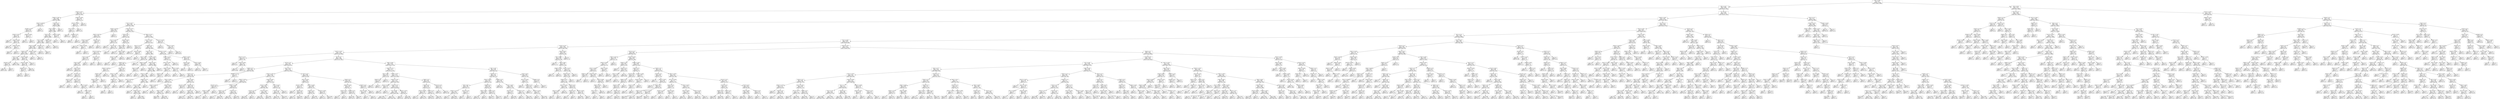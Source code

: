 digraph Tree {
node [shape=box] ;
0 [label="X[6] <= 0.098\ngini = 0.5\nsamples = 67836\nvalue = [33954, 33882]"] ;
1 [label="X[4] <= -0.197\ngini = 0.458\nsamples = 48766\nvalue = [31467, 17299]"] ;
0 -> 1 [labeldistance=2.5, labelangle=45, headlabel="True"] ;
2 [label="X[403] <= 0.001\ngini = 0.017\nsamples = 4013\nvalue = [34, 3979]"] ;
1 -> 2 ;
3 [label="X[348] <= -0.001\ngini = 0.008\nsamples = 3981\nvalue = [16, 3965]"] ;
2 -> 3 ;
4 [label="X[187] <= 0.009\ngini = 0.353\nsamples = 35\nvalue = [8, 27]"] ;
3 -> 4 ;
5 [label="X[1086] <= 0.0\ngini = 0.298\nsamples = 33\nvalue = [6, 27]"] ;
4 -> 5 ;
6 [label="X[159] <= -0.017\ngini = 0.185\nsamples = 29\nvalue = [3, 26]"] ;
5 -> 6 ;
7 [label="gini = 0.0\nsamples = 1\nvalue = [1, 0]"] ;
6 -> 7 ;
8 [label="X[443] <= 0.005\ngini = 0.133\nsamples = 28\nvalue = [2, 26]"] ;
6 -> 8 ;
9 [label="gini = 0.0\nsamples = 24\nvalue = [0, 24]"] ;
8 -> 9 ;
10 [label="X[283] <= 0.004\ngini = 0.5\nsamples = 4\nvalue = [2, 2]"] ;
8 -> 10 ;
11 [label="gini = 0.0\nsamples = 2\nvalue = [2, 0]"] ;
10 -> 11 ;
12 [label="gini = 0.0\nsamples = 2\nvalue = [0, 2]"] ;
10 -> 12 ;
13 [label="X[246] <= 0.003\ngini = 0.375\nsamples = 4\nvalue = [3, 1]"] ;
5 -> 13 ;
14 [label="gini = 0.0\nsamples = 3\nvalue = [3, 0]"] ;
13 -> 14 ;
15 [label="gini = 0.0\nsamples = 1\nvalue = [0, 1]"] ;
13 -> 15 ;
16 [label="gini = 0.0\nsamples = 2\nvalue = [2, 0]"] ;
4 -> 16 ;
17 [label="X[525] <= 0.0\ngini = 0.004\nsamples = 3946\nvalue = [8, 3938]"] ;
3 -> 17 ;
18 [label="X[52] <= 0.693\ngini = 0.004\nsamples = 3945\nvalue = [7, 3938]"] ;
17 -> 18 ;
19 [label="X[14] <= 0.14\ngini = 0.003\nsamples = 3942\nvalue = [6, 3936]"] ;
18 -> 19 ;
20 [label="X[73] <= 0.031\ngini = 0.003\nsamples = 3935\nvalue = [5, 3930]"] ;
19 -> 20 ;
21 [label="X[423] <= 0.001\ngini = 0.002\nsamples = 3925\nvalue = [4, 3921]"] ;
20 -> 21 ;
22 [label="X[190] <= 0.0\ngini = 0.002\nsamples = 3913\nvalue = [3, 3910]"] ;
21 -> 22 ;
23 [label="X[15] <= -0.47\ngini = 0.001\nsamples = 3843\nvalue = [1, 3842]"] ;
22 -> 23 ;
24 [label="X[1076] <= -0.0\ngini = 0.041\nsamples = 48\nvalue = [1, 47]"] ;
23 -> 24 ;
25 [label="gini = 0.0\nsamples = 46\nvalue = [0, 46]"] ;
24 -> 25 ;
26 [label="gini = 0.5\nsamples = 2\nvalue = [1, 1]"] ;
24 -> 26 ;
27 [label="gini = 0.0\nsamples = 3795\nvalue = [0, 3795]"] ;
23 -> 27 ;
28 [label="X[132] <= 0.008\ngini = 0.056\nsamples = 70\nvalue = [2, 68]"] ;
22 -> 28 ;
29 [label="X[118] <= -0.002\ngini = 0.029\nsamples = 68\nvalue = [1, 67]"] ;
28 -> 29 ;
30 [label="X[1093] <= 0.0\ngini = 0.219\nsamples = 8\nvalue = [1, 7]"] ;
29 -> 30 ;
31 [label="gini = 0.0\nsamples = 6\nvalue = [0, 6]"] ;
30 -> 31 ;
32 [label="gini = 0.5\nsamples = 2\nvalue = [1, 1]"] ;
30 -> 32 ;
33 [label="gini = 0.0\nsamples = 60\nvalue = [0, 60]"] ;
29 -> 33 ;
34 [label="gini = 0.5\nsamples = 2\nvalue = [1, 1]"] ;
28 -> 34 ;
35 [label="X[138] <= -0.001\ngini = 0.153\nsamples = 12\nvalue = [1, 11]"] ;
21 -> 35 ;
36 [label="gini = 0.0\nsamples = 1\nvalue = [1, 0]"] ;
35 -> 36 ;
37 [label="gini = 0.0\nsamples = 11\nvalue = [0, 11]"] ;
35 -> 37 ;
38 [label="X[1128] <= -0.0\ngini = 0.18\nsamples = 10\nvalue = [1, 9]"] ;
20 -> 38 ;
39 [label="gini = 0.0\nsamples = 9\nvalue = [0, 9]"] ;
38 -> 39 ;
40 [label="gini = 0.0\nsamples = 1\nvalue = [1, 0]"] ;
38 -> 40 ;
41 [label="X[492] <= 0.0\ngini = 0.245\nsamples = 7\nvalue = [1, 6]"] ;
19 -> 41 ;
42 [label="gini = 0.0\nsamples = 1\nvalue = [1, 0]"] ;
41 -> 42 ;
43 [label="gini = 0.0\nsamples = 6\nvalue = [0, 6]"] ;
41 -> 43 ;
44 [label="X[195] <= -0.002\ngini = 0.444\nsamples = 3\nvalue = [1, 2]"] ;
18 -> 44 ;
45 [label="gini = 0.0\nsamples = 1\nvalue = [1, 0]"] ;
44 -> 45 ;
46 [label="gini = 0.0\nsamples = 2\nvalue = [0, 2]"] ;
44 -> 46 ;
47 [label="gini = 0.0\nsamples = 1\nvalue = [1, 0]"] ;
17 -> 47 ;
48 [label="X[199] <= -0.005\ngini = 0.492\nsamples = 32\nvalue = [18, 14]"] ;
2 -> 48 ;
49 [label="X[273] <= -0.005\ngini = 0.34\nsamples = 23\nvalue = [18, 5]"] ;
48 -> 49 ;
50 [label="X[717] <= 0.0\ngini = 0.5\nsamples = 10\nvalue = [5, 5]"] ;
49 -> 50 ;
51 [label="gini = 0.0\nsamples = 4\nvalue = [0, 4]"] ;
50 -> 51 ;
52 [label="X[1069] <= -0.0\ngini = 0.278\nsamples = 6\nvalue = [5, 1]"] ;
50 -> 52 ;
53 [label="gini = 0.0\nsamples = 1\nvalue = [0, 1]"] ;
52 -> 53 ;
54 [label="gini = 0.0\nsamples = 5\nvalue = [5, 0]"] ;
52 -> 54 ;
55 [label="gini = 0.0\nsamples = 13\nvalue = [13, 0]"] ;
49 -> 55 ;
56 [label="gini = 0.0\nsamples = 9\nvalue = [0, 9]"] ;
48 -> 56 ;
57 [label="X[1] <= 0.503\ngini = 0.418\nsamples = 44753\nvalue = [31433, 13320]"] ;
1 -> 57 ;
58 [label="X[243] <= -0.007\ngini = 0.364\nsamples = 41124\nvalue = [31287, 9837]"] ;
57 -> 58 ;
59 [label="X[11] <= -0.027\ngini = 0.323\nsamples = 2643\nvalue = [535, 2108]"] ;
58 -> 59 ;
60 [label="X[238] <= 0.93\ngini = 0.049\nsamples = 238\nvalue = [232, 6]"] ;
59 -> 60 ;
61 [label="X[507] <= 0.027\ngini = 0.033\nsamples = 236\nvalue = [232, 4]"] ;
60 -> 61 ;
62 [label="X[750] <= 0.012\ngini = 0.009\nsamples = 231\nvalue = [230, 1]"] ;
61 -> 62 ;
63 [label="gini = 0.0\nsamples = 229\nvalue = [229, 0]"] ;
62 -> 63 ;
64 [label="X[206] <= -0.006\ngini = 0.5\nsamples = 2\nvalue = [1, 1]"] ;
62 -> 64 ;
65 [label="gini = 0.0\nsamples = 1\nvalue = [1, 0]"] ;
64 -> 65 ;
66 [label="gini = 0.0\nsamples = 1\nvalue = [0, 1]"] ;
64 -> 66 ;
67 [label="X[1075] <= 0.0\ngini = 0.48\nsamples = 5\nvalue = [2, 3]"] ;
61 -> 67 ;
68 [label="gini = 0.0\nsamples = 3\nvalue = [0, 3]"] ;
67 -> 68 ;
69 [label="gini = 0.0\nsamples = 2\nvalue = [2, 0]"] ;
67 -> 69 ;
70 [label="gini = 0.0\nsamples = 2\nvalue = [0, 2]"] ;
60 -> 70 ;
71 [label="X[262] <= -0.012\ngini = 0.22\nsamples = 2405\nvalue = [303, 2102]"] ;
59 -> 71 ;
72 [label="X[734] <= 0.0\ngini = 0.401\nsamples = 173\nvalue = [125, 48]"] ;
71 -> 72 ;
73 [label="X[11] <= -0.019\ngini = 0.193\nsamples = 129\nvalue = [115, 14]"] ;
72 -> 73 ;
74 [label="gini = 0.0\nsamples = 3\nvalue = [0, 3]"] ;
73 -> 74 ;
75 [label="X[715] <= 0.0\ngini = 0.159\nsamples = 126\nvalue = [115, 11]"] ;
73 -> 75 ;
76 [label="X[175] <= 0.027\ngini = 0.135\nsamples = 124\nvalue = [115, 9]"] ;
75 -> 76 ;
77 [label="X[15] <= 0.64\ngini = 0.109\nsamples = 121\nvalue = [114, 7]"] ;
76 -> 77 ;
78 [label="X[10] <= 0.04\ngini = 0.095\nsamples = 120\nvalue = [114, 6]"] ;
77 -> 78 ;
79 [label="gini = 0.0\nsamples = 92\nvalue = [92, 0]"] ;
78 -> 79 ;
80 [label="X[10] <= 0.04\ngini = 0.337\nsamples = 28\nvalue = [22, 6]"] ;
78 -> 80 ;
81 [label="gini = 0.0\nsamples = 2\nvalue = [0, 2]"] ;
80 -> 81 ;
82 [label="X[776] <= -0.0\ngini = 0.26\nsamples = 26\nvalue = [22, 4]"] ;
80 -> 82 ;
83 [label="X[157] <= -0.0\ngini = 0.444\nsamples = 3\nvalue = [1, 2]"] ;
82 -> 83 ;
84 [label="gini = 0.0\nsamples = 1\nvalue = [0, 1]"] ;
83 -> 84 ;
85 [label="gini = 0.5\nsamples = 2\nvalue = [1, 1]"] ;
83 -> 85 ;
86 [label="X[757] <= -0.0\ngini = 0.159\nsamples = 23\nvalue = [21, 2]"] ;
82 -> 86 ;
87 [label="gini = 0.0\nsamples = 1\nvalue = [0, 1]"] ;
86 -> 87 ;
88 [label="X[111] <= 0.022\ngini = 0.087\nsamples = 22\nvalue = [21, 1]"] ;
86 -> 88 ;
89 [label="gini = 0.0\nsamples = 20\nvalue = [20, 0]"] ;
88 -> 89 ;
90 [label="X[99] <= 0.039\ngini = 0.5\nsamples = 2\nvalue = [1, 1]"] ;
88 -> 90 ;
91 [label="gini = 0.0\nsamples = 1\nvalue = [0, 1]"] ;
90 -> 91 ;
92 [label="gini = 0.0\nsamples = 1\nvalue = [1, 0]"] ;
90 -> 92 ;
93 [label="gini = 0.0\nsamples = 1\nvalue = [0, 1]"] ;
77 -> 93 ;
94 [label="X[1112] <= -0.0\ngini = 0.444\nsamples = 3\nvalue = [1, 2]"] ;
76 -> 94 ;
95 [label="gini = 0.0\nsamples = 1\nvalue = [1, 0]"] ;
94 -> 95 ;
96 [label="gini = 0.0\nsamples = 2\nvalue = [0, 2]"] ;
94 -> 96 ;
97 [label="gini = 0.0\nsamples = 2\nvalue = [0, 2]"] ;
75 -> 97 ;
98 [label="X[100] <= 0.007\ngini = 0.351\nsamples = 44\nvalue = [10, 34]"] ;
72 -> 98 ;
99 [label="X[91] <= 0.005\ngini = 0.188\nsamples = 38\nvalue = [4, 34]"] ;
98 -> 99 ;
100 [label="gini = 0.0\nsamples = 27\nvalue = [0, 27]"] ;
99 -> 100 ;
101 [label="X[52] <= 0.003\ngini = 0.463\nsamples = 11\nvalue = [4, 7]"] ;
99 -> 101 ;
102 [label="X[120] <= -0.018\ngini = 0.32\nsamples = 5\nvalue = [4, 1]"] ;
101 -> 102 ;
103 [label="gini = 0.0\nsamples = 4\nvalue = [4, 0]"] ;
102 -> 103 ;
104 [label="gini = 0.0\nsamples = 1\nvalue = [0, 1]"] ;
102 -> 104 ;
105 [label="gini = 0.0\nsamples = 6\nvalue = [0, 6]"] ;
101 -> 105 ;
106 [label="gini = 0.0\nsamples = 6\nvalue = [6, 0]"] ;
98 -> 106 ;
107 [label="X[262] <= 0.123\ngini = 0.147\nsamples = 2232\nvalue = [178, 2054]"] ;
71 -> 107 ;
108 [label="X[147] <= -0.087\ngini = 0.112\nsamples = 2177\nvalue = [130, 2047]"] ;
107 -> 108 ;
109 [label="X[311] <= -0.0\ngini = 0.111\nsamples = 34\nvalue = [32, 2]"] ;
108 -> 109 ;
110 [label="gini = 0.0\nsamples = 31\nvalue = [31, 0]"] ;
109 -> 110 ;
111 [label="X[122] <= 0.002\ngini = 0.444\nsamples = 3\nvalue = [1, 2]"] ;
109 -> 111 ;
112 [label="gini = 0.0\nsamples = 2\nvalue = [0, 2]"] ;
111 -> 112 ;
113 [label="gini = 0.0\nsamples = 1\nvalue = [1, 0]"] ;
111 -> 113 ;
114 [label="X[538] <= 0.0\ngini = 0.087\nsamples = 2143\nvalue = [98, 2045]"] ;
108 -> 114 ;
115 [label="X[221] <= -0.07\ngini = 0.045\nsamples = 2044\nvalue = [47, 1997]"] ;
114 -> 115 ;
116 [label="X[23] <= 0.071\ngini = 0.493\nsamples = 50\nvalue = [22, 28]"] ;
115 -> 116 ;
117 [label="X[536] <= 0.0\ngini = 0.388\nsamples = 38\nvalue = [10, 28]"] ;
116 -> 117 ;
118 [label="X[265] <= -0.005\ngini = 0.153\nsamples = 24\nvalue = [2, 22]"] ;
117 -> 118 ;
119 [label="X[769] <= 0.0\ngini = 0.48\nsamples = 5\nvalue = [2, 3]"] ;
118 -> 119 ;
120 [label="X[233] <= -0.024\ngini = 0.444\nsamples = 3\nvalue = [2, 1]"] ;
119 -> 120 ;
121 [label="gini = 0.0\nsamples = 1\nvalue = [1, 0]"] ;
120 -> 121 ;
122 [label="gini = 0.5\nsamples = 2\nvalue = [1, 1]"] ;
120 -> 122 ;
123 [label="gini = 0.0\nsamples = 2\nvalue = [0, 2]"] ;
119 -> 123 ;
124 [label="gini = 0.0\nsamples = 19\nvalue = [0, 19]"] ;
118 -> 124 ;
125 [label="X[55] <= -0.01\ngini = 0.49\nsamples = 14\nvalue = [8, 6]"] ;
117 -> 125 ;
126 [label="X[243] <= -0.114\ngini = 0.48\nsamples = 10\nvalue = [4, 6]"] ;
125 -> 126 ;
127 [label="X[536] <= 0.0\ngini = 0.5\nsamples = 8\nvalue = [4, 4]"] ;
126 -> 127 ;
128 [label="X[183] <= 0.022\ngini = 0.444\nsamples = 6\nvalue = [2, 4]"] ;
127 -> 128 ;
129 [label="gini = 0.0\nsamples = 2\nvalue = [0, 2]"] ;
128 -> 129 ;
130 [label="gini = 0.5\nsamples = 4\nvalue = [2, 2]"] ;
128 -> 130 ;
131 [label="gini = 0.0\nsamples = 2\nvalue = [2, 0]"] ;
127 -> 131 ;
132 [label="gini = 0.0\nsamples = 2\nvalue = [0, 2]"] ;
126 -> 132 ;
133 [label="gini = 0.0\nsamples = 4\nvalue = [4, 0]"] ;
125 -> 133 ;
134 [label="gini = 0.0\nsamples = 12\nvalue = [12, 0]"] ;
116 -> 134 ;
135 [label="X[179] <= -0.094\ngini = 0.025\nsamples = 1994\nvalue = [25, 1969]"] ;
115 -> 135 ;
136 [label="X[544] <= 0.001\ngini = 0.444\nsamples = 9\nvalue = [6, 3]"] ;
135 -> 136 ;
137 [label="X[43] <= 0.002\ngini = 0.375\nsamples = 4\nvalue = [1, 3]"] ;
136 -> 137 ;
138 [label="gini = 0.0\nsamples = 3\nvalue = [0, 3]"] ;
137 -> 138 ;
139 [label="gini = 0.0\nsamples = 1\nvalue = [1, 0]"] ;
137 -> 139 ;
140 [label="gini = 0.0\nsamples = 5\nvalue = [5, 0]"] ;
136 -> 140 ;
141 [label="X[187] <= 0.252\ngini = 0.019\nsamples = 1985\nvalue = [19, 1966]"] ;
135 -> 141 ;
142 [label="X[246] <= 0.13\ngini = 0.016\nsamples = 1982\nvalue = [16, 1966]"] ;
141 -> 142 ;
143 [label="X[534] <= -0.007\ngini = 0.014\nsamples = 1980\nvalue = [14, 1966]"] ;
142 -> 143 ;
144 [label="X[371] <= 0.033\ngini = 0.5\nsamples = 6\nvalue = [3, 3]"] ;
143 -> 144 ;
145 [label="gini = 0.0\nsamples = 3\nvalue = [3, 0]"] ;
144 -> 145 ;
146 [label="gini = 0.0\nsamples = 3\nvalue = [0, 3]"] ;
144 -> 146 ;
147 [label="X[309] <= 0.176\ngini = 0.011\nsamples = 1974\nvalue = [11, 1963]"] ;
143 -> 147 ;
148 [label="X[121] <= -0.082\ngini = 0.01\nsamples = 1973\nvalue = [10, 1963]"] ;
147 -> 148 ;
149 [label="gini = 0.0\nsamples = 1\nvalue = [1, 0]"] ;
148 -> 149 ;
150 [label="X[289] <= -0.217\ngini = 0.009\nsamples = 1972\nvalue = [9, 1963]"] ;
148 -> 150 ;
151 [label="gini = 0.0\nsamples = 1\nvalue = [1, 0]"] ;
150 -> 151 ;
152 [label="gini = 0.008\nsamples = 1971\nvalue = [8, 1963]"] ;
150 -> 152 ;
153 [label="gini = 0.0\nsamples = 1\nvalue = [1, 0]"] ;
147 -> 153 ;
154 [label="gini = 0.0\nsamples = 2\nvalue = [2, 0]"] ;
142 -> 154 ;
155 [label="gini = 0.0\nsamples = 3\nvalue = [3, 0]"] ;
141 -> 155 ;
156 [label="X[370] <= -0.001\ngini = 0.5\nsamples = 99\nvalue = [51, 48]"] ;
114 -> 156 ;
157 [label="X[208] <= 0.014\ngini = 0.332\nsamples = 57\nvalue = [45, 12]"] ;
156 -> 157 ;
158 [label="X[147] <= -0.007\ngini = 0.5\nsamples = 24\nvalue = [12, 12]"] ;
157 -> 158 ;
159 [label="X[261] <= 0.002\ngini = 0.337\nsamples = 14\nvalue = [11, 3]"] ;
158 -> 159 ;
160 [label="X[529] <= 0.0\ngini = 0.375\nsamples = 4\nvalue = [1, 3]"] ;
159 -> 160 ;
161 [label="gini = 0.0\nsamples = 3\nvalue = [0, 3]"] ;
160 -> 161 ;
162 [label="gini = 0.0\nsamples = 1\nvalue = [1, 0]"] ;
160 -> 162 ;
163 [label="gini = 0.0\nsamples = 10\nvalue = [10, 0]"] ;
159 -> 163 ;
164 [label="X[78] <= -0.038\ngini = 0.18\nsamples = 10\nvalue = [1, 9]"] ;
158 -> 164 ;
165 [label="gini = 0.0\nsamples = 1\nvalue = [1, 0]"] ;
164 -> 165 ;
166 [label="gini = 0.0\nsamples = 9\nvalue = [0, 9]"] ;
164 -> 166 ;
167 [label="gini = 0.0\nsamples = 33\nvalue = [33, 0]"] ;
157 -> 167 ;
168 [label="X[308] <= -0.001\ngini = 0.245\nsamples = 42\nvalue = [6, 36]"] ;
156 -> 168 ;
169 [label="X[722] <= 0.0\ngini = 0.408\nsamples = 7\nvalue = [5, 2]"] ;
168 -> 169 ;
170 [label="gini = 0.0\nsamples = 2\nvalue = [0, 2]"] ;
169 -> 170 ;
171 [label="gini = 0.0\nsamples = 5\nvalue = [5, 0]"] ;
169 -> 171 ;
172 [label="X[70] <= 0.182\ngini = 0.056\nsamples = 35\nvalue = [1, 34]"] ;
168 -> 172 ;
173 [label="gini = 0.0\nsamples = 34\nvalue = [0, 34]"] ;
172 -> 173 ;
174 [label="gini = 0.0\nsamples = 1\nvalue = [1, 0]"] ;
172 -> 174 ;
175 [label="X[111] <= -0.018\ngini = 0.222\nsamples = 55\nvalue = [48, 7]"] ;
107 -> 175 ;
176 [label="gini = 0.0\nsamples = 6\nvalue = [0, 6]"] ;
175 -> 176 ;
177 [label="X[32] <= -0.051\ngini = 0.04\nsamples = 49\nvalue = [48, 1]"] ;
175 -> 177 ;
178 [label="gini = 0.0\nsamples = 1\nvalue = [0, 1]"] ;
177 -> 178 ;
179 [label="gini = 0.0\nsamples = 48\nvalue = [48, 0]"] ;
177 -> 179 ;
180 [label="X[12] <= 0.313\ngini = 0.321\nsamples = 38481\nvalue = [30752, 7729]"] ;
58 -> 180 ;
181 [label="X[274] <= 0.001\ngini = 0.287\nsamples = 36771\nvalue = [30384, 6387]"] ;
180 -> 181 ;
182 [label="X[2] <= 0.719\ngini = 0.265\nsamples = 35906\nvalue = [30253, 5653]"] ;
181 -> 182 ;
183 [label="X[21] <= 0.008\ngini = 0.244\nsamples = 34114\nvalue = [29269, 4845]"] ;
182 -> 183 ;
184 [label="X[118] <= 0.178\ngini = 0.168\nsamples = 19158\nvalue = [17389, 1769]"] ;
183 -> 184 ;
185 [label="X[197] <= -0.033\ngini = 0.16\nsamples = 19003\nvalue = [17334, 1669]"] ;
184 -> 185 ;
186 [label="X[212] <= -0.12\ngini = 0.222\nsamples = 55\nvalue = [7, 48]"] ;
185 -> 186 ;
187 [label="gini = 0.0\nsamples = 6\nvalue = [6, 0]"] ;
186 -> 187 ;
188 [label="X[750] <= 0.005\ngini = 0.04\nsamples = 49\nvalue = [1, 48]"] ;
186 -> 188 ;
189 [label="gini = 0.0\nsamples = 48\nvalue = [0, 48]"] ;
188 -> 189 ;
190 [label="gini = 0.0\nsamples = 1\nvalue = [1, 0]"] ;
188 -> 190 ;
191 [label="X[9] <= -0.29\ngini = 0.156\nsamples = 18948\nvalue = [17327, 1621]"] ;
185 -> 191 ;
192 [label="X[773] <= -0.0\ngini = 0.291\nsamples = 2557\nvalue = [2106, 451]"] ;
191 -> 192 ;
193 [label="X[398] <= 0.0\ngini = 0.168\nsamples = 963\nvalue = [874, 89]"] ;
192 -> 193 ;
194 [label="X[370] <= 0.0\ngini = 0.162\nsamples = 958\nvalue = [873, 85]"] ;
193 -> 194 ;
195 [label="X[24] <= -0.093\ngini = 0.117\nsamples = 721\nvalue = [676, 45]"] ;
194 -> 195 ;
196 [label="X[164] <= -0.002\ngini = 0.444\nsamples = 6\nvalue = [2, 4]"] ;
195 -> 196 ;
197 [label="gini = 0.0\nsamples = 2\nvalue = [2, 0]"] ;
196 -> 197 ;
198 [label="gini = 0.0\nsamples = 4\nvalue = [0, 4]"] ;
196 -> 198 ;
199 [label="X[532] <= 0.001\ngini = 0.108\nsamples = 715\nvalue = [674, 41]"] ;
195 -> 199 ;
200 [label="X[66] <= -0.162\ngini = 0.103\nsamples = 713\nvalue = [674, 39]"] ;
199 -> 200 ;
201 [label="gini = 0.486\nsamples = 12\nvalue = [7, 5]"] ;
200 -> 201 ;
202 [label="gini = 0.092\nsamples = 701\nvalue = [667, 34]"] ;
200 -> 202 ;
203 [label="gini = 0.0\nsamples = 2\nvalue = [0, 2]"] ;
199 -> 203 ;
204 [label="X[82] <= -0.042\ngini = 0.281\nsamples = 237\nvalue = [197, 40]"] ;
194 -> 204 ;
205 [label="X[1123] <= 0.0\ngini = 0.444\nsamples = 6\nvalue = [2, 4]"] ;
204 -> 205 ;
206 [label="gini = 0.0\nsamples = 4\nvalue = [0, 4]"] ;
205 -> 206 ;
207 [label="gini = 0.0\nsamples = 2\nvalue = [2, 0]"] ;
205 -> 207 ;
208 [label="X[356] <= 0.0\ngini = 0.263\nsamples = 231\nvalue = [195, 36]"] ;
204 -> 208 ;
209 [label="X[238] <= 0.0\ngini = 0.248\nsamples = 228\nvalue = [195, 33]"] ;
208 -> 209 ;
210 [label="gini = 0.157\nsamples = 151\nvalue = [138, 13]"] ;
209 -> 210 ;
211 [label="gini = 0.385\nsamples = 77\nvalue = [57, 20]"] ;
209 -> 211 ;
212 [label="gini = 0.0\nsamples = 3\nvalue = [0, 3]"] ;
208 -> 212 ;
213 [label="X[1090] <= -0.0\ngini = 0.32\nsamples = 5\nvalue = [1, 4]"] ;
193 -> 213 ;
214 [label="gini = 0.0\nsamples = 1\nvalue = [1, 0]"] ;
213 -> 214 ;
215 [label="gini = 0.0\nsamples = 4\nvalue = [0, 4]"] ;
213 -> 215 ;
216 [label="X[53] <= 0.011\ngini = 0.351\nsamples = 1594\nvalue = [1232, 362]"] ;
192 -> 216 ;
217 [label="X[162] <= -0.004\ngini = 0.318\nsamples = 1390\nvalue = [1114, 276]"] ;
216 -> 217 ;
218 [label="X[349] <= -0.001\ngini = 0.21\nsamples = 419\nvalue = [369, 50]"] ;
217 -> 218 ;
219 [label="X[1102] <= 0.0\ngini = 0.486\nsamples = 12\nvalue = [5, 7]"] ;
218 -> 219 ;
220 [label="X[199] <= -0.003\ngini = 0.346\nsamples = 9\nvalue = [2, 7]"] ;
219 -> 220 ;
221 [label="gini = 0.0\nsamples = 5\nvalue = [0, 5]"] ;
220 -> 221 ;
222 [label="gini = 0.5\nsamples = 4\nvalue = [2, 2]"] ;
220 -> 222 ;
223 [label="gini = 0.0\nsamples = 3\nvalue = [3, 0]"] ;
219 -> 223 ;
224 [label="X[309] <= -0.002\ngini = 0.189\nsamples = 407\nvalue = [364, 43]"] ;
218 -> 224 ;
225 [label="X[454] <= -0.0\ngini = 0.362\nsamples = 59\nvalue = [45, 14]"] ;
224 -> 225 ;
226 [label="gini = 0.0\nsamples = 4\nvalue = [0, 4]"] ;
225 -> 226 ;
227 [label="gini = 0.298\nsamples = 55\nvalue = [45, 10]"] ;
225 -> 227 ;
228 [label="X[374] <= 0.0\ngini = 0.153\nsamples = 348\nvalue = [319, 29]"] ;
224 -> 228 ;
229 [label="gini = 0.13\nsamples = 330\nvalue = [307, 23]"] ;
228 -> 229 ;
230 [label="gini = 0.444\nsamples = 18\nvalue = [12, 6]"] ;
228 -> 230 ;
231 [label="X[164] <= 0.001\ngini = 0.357\nsamples = 971\nvalue = [745, 226]"] ;
217 -> 231 ;
232 [label="X[115] <= -0.011\ngini = 0.383\nsamples = 799\nvalue = [593, 206]"] ;
231 -> 232 ;
233 [label="X[718] <= 0.0\ngini = 0.482\nsamples = 99\nvalue = [59, 40]"] ;
232 -> 233 ;
234 [label="gini = 0.467\nsamples = 94\nvalue = [59, 35]"] ;
233 -> 234 ;
235 [label="gini = 0.0\nsamples = 5\nvalue = [0, 5]"] ;
233 -> 235 ;
236 [label="X[115] <= 0.016\ngini = 0.362\nsamples = 700\nvalue = [534, 166]"] ;
232 -> 236 ;
237 [label="gini = 0.352\nsamples = 681\nvalue = [526, 155]"] ;
236 -> 237 ;
238 [label="gini = 0.488\nsamples = 19\nvalue = [8, 11]"] ;
236 -> 238 ;
239 [label="X[17] <= 0.143\ngini = 0.206\nsamples = 172\nvalue = [152, 20]"] ;
231 -> 239 ;
240 [label="X[732] <= 0.0\ngini = 0.189\nsamples = 170\nvalue = [152, 18]"] ;
239 -> 240 ;
241 [label="gini = 0.145\nsamples = 153\nvalue = [141, 12]"] ;
240 -> 241 ;
242 [label="gini = 0.457\nsamples = 17\nvalue = [11, 6]"] ;
240 -> 242 ;
243 [label="gini = 0.0\nsamples = 2\nvalue = [0, 2]"] ;
239 -> 243 ;
244 [label="X[127] <= 0.0\ngini = 0.488\nsamples = 204\nvalue = [118, 86]"] ;
216 -> 244 ;
245 [label="X[37] <= -0.014\ngini = 0.494\nsamples = 121\nvalue = [54, 67]"] ;
244 -> 245 ;
246 [label="X[176] <= -0.012\ngini = 0.227\nsamples = 23\nvalue = [3, 20]"] ;
245 -> 246 ;
247 [label="gini = 0.0\nsamples = 1\nvalue = [1, 0]"] ;
246 -> 247 ;
248 [label="X[476] <= 0.0\ngini = 0.165\nsamples = 22\nvalue = [2, 20]"] ;
246 -> 248 ;
249 [label="gini = 0.0\nsamples = 16\nvalue = [0, 16]"] ;
248 -> 249 ;
250 [label="gini = 0.444\nsamples = 6\nvalue = [2, 4]"] ;
248 -> 250 ;
251 [label="X[311] <= 0.002\ngini = 0.499\nsamples = 98\nvalue = [51, 47]"] ;
245 -> 251 ;
252 [label="X[284] <= -0.0\ngini = 0.495\nsamples = 82\nvalue = [37, 45]"] ;
251 -> 252 ;
253 [label="gini = 0.0\nsamples = 6\nvalue = [6, 0]"] ;
252 -> 253 ;
254 [label="gini = 0.483\nsamples = 76\nvalue = [31, 45]"] ;
252 -> 254 ;
255 [label="X[104] <= 0.005\ngini = 0.219\nsamples = 16\nvalue = [14, 2]"] ;
251 -> 255 ;
256 [label="gini = 0.0\nsamples = 13\nvalue = [13, 0]"] ;
255 -> 256 ;
257 [label="gini = 0.444\nsamples = 3\nvalue = [1, 2]"] ;
255 -> 257 ;
258 [label="X[420] <= 0.0\ngini = 0.353\nsamples = 83\nvalue = [64, 19]"] ;
244 -> 258 ;
259 [label="X[185] <= -0.002\ngini = 0.281\nsamples = 71\nvalue = [59, 12]"] ;
258 -> 259 ;
260 [label="X[763] <= -0.0\ngini = 0.444\nsamples = 6\nvalue = [2, 4]"] ;
259 -> 260 ;
261 [label="gini = 0.0\nsamples = 2\nvalue = [2, 0]"] ;
260 -> 261 ;
262 [label="gini = 0.0\nsamples = 4\nvalue = [0, 4]"] ;
260 -> 262 ;
263 [label="X[1083] <= 0.0\ngini = 0.216\nsamples = 65\nvalue = [57, 8]"] ;
259 -> 263 ;
264 [label="gini = 0.158\nsamples = 58\nvalue = [53, 5]"] ;
263 -> 264 ;
265 [label="gini = 0.49\nsamples = 7\nvalue = [4, 3]"] ;
263 -> 265 ;
266 [label="X[267] <= 0.0\ngini = 0.486\nsamples = 12\nvalue = [5, 7]"] ;
258 -> 266 ;
267 [label="X[21] <= -0.048\ngini = 0.219\nsamples = 8\nvalue = [1, 7]"] ;
266 -> 267 ;
268 [label="gini = 0.5\nsamples = 2\nvalue = [1, 1]"] ;
267 -> 268 ;
269 [label="gini = 0.0\nsamples = 6\nvalue = [0, 6]"] ;
267 -> 269 ;
270 [label="gini = 0.0\nsamples = 4\nvalue = [4, 0]"] ;
266 -> 270 ;
271 [label="X[36] <= 0.644\ngini = 0.133\nsamples = 16391\nvalue = [15221, 1170]"] ;
191 -> 271 ;
272 [label="X[260] <= -0.015\ngini = 0.12\nsamples = 15734\nvalue = [14722, 1012]"] ;
271 -> 272 ;
273 [label="X[8] <= -0.06\ngini = 0.291\nsamples = 34\nvalue = [6, 28]"] ;
272 -> 273 ;
274 [label="X[435] <= 0.0\ngini = 0.245\nsamples = 7\nvalue = [6, 1]"] ;
273 -> 274 ;
275 [label="gini = 0.0\nsamples = 6\nvalue = [6, 0]"] ;
274 -> 275 ;
276 [label="gini = 0.0\nsamples = 1\nvalue = [0, 1]"] ;
274 -> 276 ;
277 [label="gini = 0.0\nsamples = 27\nvalue = [0, 27]"] ;
273 -> 277 ;
278 [label="X[454] <= 0.001\ngini = 0.117\nsamples = 15700\nvalue = [14716, 984]"] ;
272 -> 278 ;
279 [label="X[203] <= -0.185\ngini = 0.112\nsamples = 15479\nvalue = [14557, 922]"] ;
278 -> 279 ;
280 [label="X[212] <= 0.098\ngini = 0.18\nsamples = 10\nvalue = [1, 9]"] ;
279 -> 280 ;
281 [label="gini = 0.0\nsamples = 9\nvalue = [0, 9]"] ;
280 -> 281 ;
282 [label="gini = 0.0\nsamples = 1\nvalue = [1, 0]"] ;
280 -> 282 ;
283 [label="X[188] <= 0.043\ngini = 0.111\nsamples = 15469\nvalue = [14556, 913]"] ;
279 -> 283 ;
284 [label="X[2] <= 0.699\ngini = 0.109\nsamples = 15372\nvalue = [14487, 885]"] ;
283 -> 284 ;
285 [label="gini = 0.093\nsamples = 12715\nvalue = [12090, 625]"] ;
284 -> 285 ;
286 [label="gini = 0.177\nsamples = 2657\nvalue = [2397, 260]"] ;
284 -> 286 ;
287 [label="X[234] <= -0.051\ngini = 0.411\nsamples = 97\nvalue = [69, 28]"] ;
283 -> 287 ;
288 [label="gini = 0.0\nsamples = 9\nvalue = [0, 9]"] ;
287 -> 288 ;
289 [label="gini = 0.339\nsamples = 88\nvalue = [69, 19]"] ;
287 -> 289 ;
290 [label="X[463] <= 0.0\ngini = 0.404\nsamples = 221\nvalue = [159, 62]"] ;
278 -> 290 ;
291 [label="X[544] <= 0.0\ngini = 0.335\nsamples = 197\nvalue = [155, 42]"] ;
290 -> 291 ;
292 [label="X[105] <= -0.036\ngini = 0.169\nsamples = 118\nvalue = [107, 11]"] ;
291 -> 292 ;
293 [label="gini = 0.5\nsamples = 12\nvalue = [6, 6]"] ;
292 -> 293 ;
294 [label="gini = 0.09\nsamples = 106\nvalue = [101, 5]"] ;
292 -> 294 ;
295 [label="X[525] <= -0.0\ngini = 0.477\nsamples = 79\nvalue = [48, 31]"] ;
291 -> 295 ;
296 [label="gini = 0.208\nsamples = 34\nvalue = [30, 4]"] ;
295 -> 296 ;
297 [label="gini = 0.48\nsamples = 45\nvalue = [18, 27]"] ;
295 -> 297 ;
298 [label="X[1114] <= 0.0\ngini = 0.278\nsamples = 24\nvalue = [4, 20]"] ;
290 -> 298 ;
299 [label="gini = 0.0\nsamples = 4\nvalue = [4, 0]"] ;
298 -> 299 ;
300 [label="gini = 0.0\nsamples = 20\nvalue = [0, 20]"] ;
298 -> 300 ;
301 [label="X[0] <= 1.297\ngini = 0.365\nsamples = 657\nvalue = [499, 158]"] ;
271 -> 301 ;
302 [label="X[365] <= 0.0\ngini = 0.321\nsamples = 607\nvalue = [485, 122]"] ;
301 -> 302 ;
303 [label="X[322] <= 0.001\ngini = 0.216\nsamples = 357\nvalue = [313, 44]"] ;
302 -> 303 ;
304 [label="X[6] <= 0.06\ngini = 0.106\nsamples = 267\nvalue = [252, 15]"] ;
303 -> 304 ;
305 [label="X[108] <= -0.172\ngini = 0.087\nsamples = 263\nvalue = [251, 12]"] ;
304 -> 305 ;
306 [label="gini = 0.5\nsamples = 6\nvalue = [3, 3]"] ;
305 -> 306 ;
307 [label="gini = 0.068\nsamples = 257\nvalue = [248, 9]"] ;
305 -> 307 ;
308 [label="X[1121] <= -0.0\ngini = 0.375\nsamples = 4\nvalue = [1, 3]"] ;
304 -> 308 ;
309 [label="gini = 0.0\nsamples = 1\nvalue = [1, 0]"] ;
308 -> 309 ;
310 [label="gini = 0.0\nsamples = 3\nvalue = [0, 3]"] ;
308 -> 310 ;
311 [label="X[398] <= 0.0\ngini = 0.437\nsamples = 90\nvalue = [61, 29]"] ;
303 -> 311 ;
312 [label="X[90] <= 0.055\ngini = 0.348\nsamples = 67\nvalue = [52, 15]"] ;
311 -> 312 ;
313 [label="gini = 0.32\nsamples = 65\nvalue = [52, 13]"] ;
312 -> 313 ;
314 [label="gini = 0.0\nsamples = 2\nvalue = [0, 2]"] ;
312 -> 314 ;
315 [label="X[355] <= -0.0\ngini = 0.476\nsamples = 23\nvalue = [9, 14]"] ;
311 -> 315 ;
316 [label="gini = 0.397\nsamples = 11\nvalue = [8, 3]"] ;
315 -> 316 ;
317 [label="gini = 0.153\nsamples = 12\nvalue = [1, 11]"] ;
315 -> 317 ;
318 [label="X[1090] <= -0.0\ngini = 0.429\nsamples = 250\nvalue = [172, 78]"] ;
302 -> 318 ;
319 [label="gini = 0.0\nsamples = 60\nvalue = [60, 0]"] ;
318 -> 319 ;
320 [label="X[0] <= -0.901\ngini = 0.484\nsamples = 190\nvalue = [112, 78]"] ;
318 -> 320 ;
321 [label="X[731] <= -0.0\ngini = 0.102\nsamples = 37\nvalue = [35, 2]"] ;
320 -> 321 ;
322 [label="gini = 0.0\nsamples = 1\nvalue = [0, 1]"] ;
321 -> 322 ;
323 [label="gini = 0.054\nsamples = 36\nvalue = [35, 1]"] ;
321 -> 323 ;
324 [label="X[188] <= -0.01\ngini = 0.5\nsamples = 153\nvalue = [77, 76]"] ;
320 -> 324 ;
325 [label="gini = 0.0\nsamples = 12\nvalue = [12, 0]"] ;
324 -> 325 ;
326 [label="gini = 0.497\nsamples = 141\nvalue = [65, 76]"] ;
324 -> 326 ;
327 [label="X[18] <= 0.04\ngini = 0.403\nsamples = 50\nvalue = [14, 36]"] ;
301 -> 327 ;
328 [label="X[171] <= -0.001\ngini = 0.278\nsamples = 42\nvalue = [7, 35]"] ;
327 -> 328 ;
329 [label="gini = 0.0\nsamples = 3\nvalue = [3, 0]"] ;
328 -> 329 ;
330 [label="X[1092] <= -0.0\ngini = 0.184\nsamples = 39\nvalue = [4, 35]"] ;
328 -> 330 ;
331 [label="gini = 0.0\nsamples = 2\nvalue = [2, 0]"] ;
330 -> 331 ;
332 [label="X[142] <= -0.018\ngini = 0.102\nsamples = 37\nvalue = [2, 35]"] ;
330 -> 332 ;
333 [label="gini = 0.0\nsamples = 1\nvalue = [1, 0]"] ;
332 -> 333 ;
334 [label="gini = 0.054\nsamples = 36\nvalue = [1, 35]"] ;
332 -> 334 ;
335 [label="X[494] <= 0.0\ngini = 0.219\nsamples = 8\nvalue = [7, 1]"] ;
327 -> 335 ;
336 [label="gini = 0.0\nsamples = 1\nvalue = [0, 1]"] ;
335 -> 336 ;
337 [label="gini = 0.0\nsamples = 7\nvalue = [7, 0]"] ;
335 -> 337 ;
338 [label="X[18] <= 0.033\ngini = 0.458\nsamples = 155\nvalue = [55, 100]"] ;
184 -> 338 ;
339 [label="X[0] <= -0.906\ngini = 0.399\nsamples = 138\nvalue = [38, 100]"] ;
338 -> 339 ;
340 [label="gini = 0.0\nsamples = 11\nvalue = [11, 0]"] ;
339 -> 340 ;
341 [label="X[9] <= -0.062\ngini = 0.335\nsamples = 127\nvalue = [27, 100]"] ;
339 -> 341 ;
342 [label="X[299] <= -0.001\ngini = 0.444\nsamples = 18\nvalue = [12, 6]"] ;
341 -> 342 ;
343 [label="gini = 0.0\nsamples = 12\nvalue = [12, 0]"] ;
342 -> 343 ;
344 [label="gini = 0.0\nsamples = 6\nvalue = [0, 6]"] ;
342 -> 344 ;
345 [label="X[122] <= -0.017\ngini = 0.237\nsamples = 109\nvalue = [15, 94]"] ;
341 -> 345 ;
346 [label="X[446] <= 0.001\ngini = 0.201\nsamples = 106\nvalue = [12, 94]"] ;
345 -> 346 ;
347 [label="X[436] <= -0.0\ngini = 0.174\nsamples = 104\nvalue = [10, 94]"] ;
346 -> 347 ;
348 [label="X[477] <= -0.001\ngini = 0.031\nsamples = 64\nvalue = [1, 63]"] ;
347 -> 348 ;
349 [label="X[412] <= 0.001\ngini = 0.444\nsamples = 3\nvalue = [1, 2]"] ;
348 -> 349 ;
350 [label="gini = 0.0\nsamples = 2\nvalue = [0, 2]"] ;
349 -> 350 ;
351 [label="gini = 0.0\nsamples = 1\nvalue = [1, 0]"] ;
349 -> 351 ;
352 [label="gini = 0.0\nsamples = 61\nvalue = [0, 61]"] ;
348 -> 352 ;
353 [label="X[525] <= 0.0\ngini = 0.349\nsamples = 40\nvalue = [9, 31]"] ;
347 -> 353 ;
354 [label="X[108] <= 0.23\ngini = 0.42\nsamples = 10\nvalue = [7, 3]"] ;
353 -> 354 ;
355 [label="gini = 0.0\nsamples = 3\nvalue = [0, 3]"] ;
354 -> 355 ;
356 [label="gini = 0.0\nsamples = 7\nvalue = [7, 0]"] ;
354 -> 356 ;
357 [label="X[195] <= 0.004\ngini = 0.124\nsamples = 30\nvalue = [2, 28]"] ;
353 -> 357 ;
358 [label="gini = 0.067\nsamples = 29\nvalue = [1, 28]"] ;
357 -> 358 ;
359 [label="gini = 0.0\nsamples = 1\nvalue = [1, 0]"] ;
357 -> 359 ;
360 [label="gini = 0.0\nsamples = 2\nvalue = [2, 0]"] ;
346 -> 360 ;
361 [label="gini = 0.0\nsamples = 3\nvalue = [3, 0]"] ;
345 -> 361 ;
362 [label="gini = 0.0\nsamples = 17\nvalue = [17, 0]"] ;
338 -> 362 ;
363 [label="X[158] <= -0.051\ngini = 0.327\nsamples = 14956\nvalue = [11880, 3076]"] ;
183 -> 363 ;
364 [label="X[773] <= -0.0\ngini = 0.482\nsamples = 692\nvalue = [280, 412]"] ;
363 -> 364 ;
365 [label="X[56] <= 0.576\ngini = 0.236\nsamples = 117\nvalue = [101, 16]"] ;
364 -> 365 ;
366 [label="X[255] <= 0.001\ngini = 0.19\nsamples = 113\nvalue = [101, 12]"] ;
365 -> 366 ;
367 [label="X[72] <= -0.036\ngini = 0.138\nsamples = 107\nvalue = [99, 8]"] ;
366 -> 367 ;
368 [label="X[369] <= -0.0\ngini = 0.486\nsamples = 12\nvalue = [7, 5]"] ;
367 -> 368 ;
369 [label="gini = 0.0\nsamples = 7\nvalue = [7, 0]"] ;
368 -> 369 ;
370 [label="gini = 0.0\nsamples = 5\nvalue = [0, 5]"] ;
368 -> 370 ;
371 [label="X[326] <= -0.002\ngini = 0.061\nsamples = 95\nvalue = [92, 3]"] ;
367 -> 371 ;
372 [label="gini = 0.0\nsamples = 1\nvalue = [0, 1]"] ;
371 -> 372 ;
373 [label="X[13] <= 0.008\ngini = 0.042\nsamples = 94\nvalue = [92, 2]"] ;
371 -> 373 ;
374 [label="X[29] <= -0.163\ngini = 0.021\nsamples = 93\nvalue = [92, 1]"] ;
373 -> 374 ;
375 [label="X[371] <= 0.0\ngini = 0.5\nsamples = 2\nvalue = [1, 1]"] ;
374 -> 375 ;
376 [label="gini = 0.0\nsamples = 1\nvalue = [1, 0]"] ;
375 -> 376 ;
377 [label="gini = 0.0\nsamples = 1\nvalue = [0, 1]"] ;
375 -> 377 ;
378 [label="gini = 0.0\nsamples = 91\nvalue = [91, 0]"] ;
374 -> 378 ;
379 [label="gini = 0.0\nsamples = 1\nvalue = [0, 1]"] ;
373 -> 379 ;
380 [label="X[90] <= -0.016\ngini = 0.444\nsamples = 6\nvalue = [2, 4]"] ;
366 -> 380 ;
381 [label="gini = 0.0\nsamples = 2\nvalue = [2, 0]"] ;
380 -> 381 ;
382 [label="gini = 0.0\nsamples = 4\nvalue = [0, 4]"] ;
380 -> 382 ;
383 [label="gini = 0.0\nsamples = 4\nvalue = [0, 4]"] ;
365 -> 383 ;
384 [label="X[259] <= -0.003\ngini = 0.429\nsamples = 575\nvalue = [179, 396]"] ;
364 -> 384 ;
385 [label="X[393] <= -0.0\ngini = 0.056\nsamples = 104\nvalue = [3, 101]"] ;
384 -> 385 ;
386 [label="gini = 0.0\nsamples = 2\nvalue = [2, 0]"] ;
385 -> 386 ;
387 [label="X[500] <= -0.0\ngini = 0.019\nsamples = 102\nvalue = [1, 101]"] ;
385 -> 387 ;
388 [label="X[33] <= -0.007\ngini = 0.142\nsamples = 13\nvalue = [1, 12]"] ;
387 -> 388 ;
389 [label="gini = 0.444\nsamples = 3\nvalue = [1, 2]"] ;
388 -> 389 ;
390 [label="gini = 0.0\nsamples = 10\nvalue = [0, 10]"] ;
388 -> 390 ;
391 [label="gini = 0.0\nsamples = 89\nvalue = [0, 89]"] ;
387 -> 391 ;
392 [label="X[269] <= -0.001\ngini = 0.468\nsamples = 471\nvalue = [176, 295]"] ;
384 -> 392 ;
393 [label="X[425] <= 0.0\ngini = 0.427\nsamples = 55\nvalue = [38, 17]"] ;
392 -> 393 ;
394 [label="X[1128] <= 0.0\ngini = 0.325\nsamples = 44\nvalue = [35, 9]"] ;
393 -> 394 ;
395 [label="X[494] <= 0.0\ngini = 0.278\nsamples = 42\nvalue = [35, 7]"] ;
394 -> 395 ;
396 [label="X[419] <= -0.0\ngini = 0.219\nsamples = 40\nvalue = [35, 5]"] ;
395 -> 396 ;
397 [label="gini = 0.0\nsamples = 2\nvalue = [0, 2]"] ;
396 -> 397 ;
398 [label="X[453] <= -0.0\ngini = 0.145\nsamples = 38\nvalue = [35, 3]"] ;
396 -> 398 ;
399 [label="gini = 0.0\nsamples = 1\nvalue = [0, 1]"] ;
398 -> 399 ;
400 [label="gini = 0.102\nsamples = 37\nvalue = [35, 2]"] ;
398 -> 400 ;
401 [label="gini = 0.0\nsamples = 2\nvalue = [0, 2]"] ;
395 -> 401 ;
402 [label="gini = 0.0\nsamples = 2\nvalue = [0, 2]"] ;
394 -> 402 ;
403 [label="X[104] <= -0.006\ngini = 0.397\nsamples = 11\nvalue = [3, 8]"] ;
393 -> 403 ;
404 [label="X[150] <= -0.006\ngini = 0.375\nsamples = 4\nvalue = [3, 1]"] ;
403 -> 404 ;
405 [label="X[219] <= 0.0\ngini = 0.5\nsamples = 2\nvalue = [1, 1]"] ;
404 -> 405 ;
406 [label="gini = 0.0\nsamples = 1\nvalue = [1, 0]"] ;
405 -> 406 ;
407 [label="gini = 0.0\nsamples = 1\nvalue = [0, 1]"] ;
405 -> 407 ;
408 [label="gini = 0.0\nsamples = 2\nvalue = [2, 0]"] ;
404 -> 408 ;
409 [label="gini = 0.0\nsamples = 7\nvalue = [0, 7]"] ;
403 -> 409 ;
410 [label="X[226] <= -0.0\ngini = 0.443\nsamples = 416\nvalue = [138, 278]"] ;
392 -> 410 ;
411 [label="X[749] <= -0.0\ngini = 0.495\nsamples = 67\nvalue = [37, 30]"] ;
410 -> 411 ;
412 [label="gini = 0.0\nsamples = 11\nvalue = [11, 0]"] ;
411 -> 412 ;
413 [label="X[191] <= -0.031\ngini = 0.497\nsamples = 56\nvalue = [26, 30]"] ;
411 -> 413 ;
414 [label="gini = 0.0\nsamples = 6\nvalue = [6, 0]"] ;
413 -> 414 ;
415 [label="X[360] <= 0.0\ngini = 0.48\nsamples = 50\nvalue = [20, 30]"] ;
413 -> 415 ;
416 [label="X[481] <= -0.0\ngini = 0.418\nsamples = 37\nvalue = [11, 26]"] ;
415 -> 416 ;
417 [label="gini = 0.498\nsamples = 17\nvalue = [9, 8]"] ;
416 -> 417 ;
418 [label="gini = 0.18\nsamples = 20\nvalue = [2, 18]"] ;
416 -> 418 ;
419 [label="X[117] <= 0.008\ngini = 0.426\nsamples = 13\nvalue = [9, 4]"] ;
415 -> 419 ;
420 [label="gini = 0.198\nsamples = 9\nvalue = [8, 1]"] ;
419 -> 420 ;
421 [label="gini = 0.375\nsamples = 4\nvalue = [1, 3]"] ;
419 -> 421 ;
422 [label="X[93] <= -0.009\ngini = 0.411\nsamples = 349\nvalue = [101, 248]"] ;
410 -> 422 ;
423 [label="X[171] <= -0.004\ngini = 0.3\nsamples = 136\nvalue = [25, 111]"] ;
422 -> 423 ;
424 [label="X[533] <= -0.0\ngini = 0.484\nsamples = 17\nvalue = [7, 10]"] ;
423 -> 424 ;
425 [label="X[1087] <= -0.0\ngini = 0.298\nsamples = 11\nvalue = [2, 9]"] ;
424 -> 425 ;
426 [label="gini = 0.0\nsamples = 7\nvalue = [0, 7]"] ;
425 -> 426 ;
427 [label="gini = 0.5\nsamples = 4\nvalue = [2, 2]"] ;
425 -> 427 ;
428 [label="X[29] <= 0.418\ngini = 0.278\nsamples = 6\nvalue = [5, 1]"] ;
424 -> 428 ;
429 [label="gini = 0.5\nsamples = 2\nvalue = [1, 1]"] ;
428 -> 429 ;
430 [label="gini = 0.0\nsamples = 4\nvalue = [4, 0]"] ;
428 -> 430 ;
431 [label="X[52] <= 0.022\ngini = 0.257\nsamples = 119\nvalue = [18, 101]"] ;
423 -> 431 ;
432 [label="X[25] <= -0.043\ngini = 0.355\nsamples = 52\nvalue = [12, 40]"] ;
431 -> 432 ;
433 [label="gini = 0.32\nsamples = 50\nvalue = [10, 40]"] ;
432 -> 433 ;
434 [label="gini = 0.0\nsamples = 2\nvalue = [2, 0]"] ;
432 -> 434 ;
435 [label="X[57] <= 0.716\ngini = 0.163\nsamples = 67\nvalue = [6, 61]"] ;
431 -> 435 ;
436 [label="gini = 0.278\nsamples = 36\nvalue = [6, 30]"] ;
435 -> 436 ;
437 [label="gini = 0.0\nsamples = 31\nvalue = [0, 31]"] ;
435 -> 437 ;
438 [label="X[1101] <= -0.0\ngini = 0.459\nsamples = 213\nvalue = [76, 137]"] ;
422 -> 438 ;
439 [label="X[725] <= 0.0\ngini = 0.316\nsamples = 61\nvalue = [12, 49]"] ;
438 -> 439 ;
440 [label="X[499] <= -0.0\ngini = 0.245\nsamples = 56\nvalue = [8, 48]"] ;
439 -> 440 ;
441 [label="gini = 0.469\nsamples = 16\nvalue = [6, 10]"] ;
440 -> 441 ;
442 [label="gini = 0.095\nsamples = 40\nvalue = [2, 38]"] ;
440 -> 442 ;
443 [label="X[154] <= 0.0\ngini = 0.32\nsamples = 5\nvalue = [4, 1]"] ;
439 -> 443 ;
444 [label="gini = 0.5\nsamples = 2\nvalue = [1, 1]"] ;
443 -> 444 ;
445 [label="gini = 0.0\nsamples = 3\nvalue = [3, 0]"] ;
443 -> 445 ;
446 [label="X[747] <= 0.0\ngini = 0.488\nsamples = 152\nvalue = [64, 88]"] ;
438 -> 446 ;
447 [label="X[40] <= 0.008\ngini = 0.466\nsamples = 138\nvalue = [51, 87]"] ;
446 -> 447 ;
448 [label="gini = 0.452\nsamples = 133\nvalue = [46, 87]"] ;
447 -> 448 ;
449 [label="gini = 0.0\nsamples = 5\nvalue = [5, 0]"] ;
447 -> 449 ;
450 [label="X[612] <= 0.0\ngini = 0.133\nsamples = 14\nvalue = [13, 1]"] ;
446 -> 450 ;
451 [label="gini = 0.5\nsamples = 2\nvalue = [1, 1]"] ;
450 -> 451 ;
452 [label="gini = 0.0\nsamples = 12\nvalue = [12, 0]"] ;
450 -> 452 ;
453 [label="X[445] <= 0.0\ngini = 0.304\nsamples = 14264\nvalue = [11600, 2664]"] ;
363 -> 453 ;
454 [label="X[208] <= 0.004\ngini = 0.291\nsamples = 14047\nvalue = [11565, 2482]"] ;
453 -> 454 ;
455 [label="X[7] <= 0.228\ngini = 0.238\nsamples = 10541\nvalue = [9084, 1457]"] ;
454 -> 455 ;
456 [label="X[35] <= 0.577\ngini = 0.212\nsamples = 9846\nvalue = [8660, 1186]"] ;
455 -> 456 ;
457 [label="X[10] <= -0.309\ngini = 0.19\nsamples = 9341\nvalue = [8350, 991]"] ;
456 -> 457 ;
458 [label="X[314] <= -0.0\ngini = 0.404\nsamples = 488\nvalue = [351, 137]"] ;
457 -> 458 ;
459 [label="X[204] <= -0.023\ngini = 0.211\nsamples = 209\nvalue = [184, 25]"] ;
458 -> 459 ;
460 [label="gini = 0.0\nsamples = 2\nvalue = [0, 2]"] ;
459 -> 460 ;
461 [label="X[462] <= -0.0\ngini = 0.198\nsamples = 207\nvalue = [184, 23]"] ;
459 -> 461 ;
462 [label="gini = 0.0\nsamples = 2\nvalue = [0, 2]"] ;
461 -> 462 ;
463 [label="gini = 0.184\nsamples = 205\nvalue = [184, 21]"] ;
461 -> 463 ;
464 [label="X[127] <= -0.001\ngini = 0.481\nsamples = 279\nvalue = [167, 112]"] ;
458 -> 464 ;
465 [label="X[1127] <= -0.0\ngini = 0.5\nsamples = 148\nvalue = [75, 73]"] ;
464 -> 465 ;
466 [label="gini = 0.142\nsamples = 13\nvalue = [1, 12]"] ;
465 -> 466 ;
467 [label="gini = 0.495\nsamples = 135\nvalue = [74, 61]"] ;
465 -> 467 ;
468 [label="X[494] <= 0.0\ngini = 0.418\nsamples = 131\nvalue = [92, 39]"] ;
464 -> 468 ;
469 [label="gini = 0.394\nsamples = 126\nvalue = [92, 34]"] ;
468 -> 469 ;
470 [label="gini = 0.0\nsamples = 5\nvalue = [0, 5]"] ;
468 -> 470 ;
471 [label="X[242] <= 0.006\ngini = 0.174\nsamples = 8853\nvalue = [7999, 854]"] ;
457 -> 471 ;
472 [label="X[21] <= 1.12\ngini = 0.17\nsamples = 8818\nvalue = [7991, 827]"] ;
471 -> 472 ;
473 [label="X[10] <= 0.179\ngini = 0.156\nsamples = 8427\nvalue = [7707, 720]"] ;
472 -> 473 ;
474 [label="gini = 0.129\nsamples = 6848\nvalue = [6375, 473]"] ;
473 -> 474 ;
475 [label="gini = 0.264\nsamples = 1579\nvalue = [1332, 247]"] ;
473 -> 475 ;
476 [label="X[422] <= 0.0\ngini = 0.398\nsamples = 391\nvalue = [284, 107]"] ;
472 -> 476 ;
477 [label="gini = 0.328\nsamples = 290\nvalue = [230, 60]"] ;
476 -> 477 ;
478 [label="gini = 0.498\nsamples = 101\nvalue = [54, 47]"] ;
476 -> 478 ;
479 [label="X[200] <= -0.009\ngini = 0.353\nsamples = 35\nvalue = [8, 27]"] ;
471 -> 479 ;
480 [label="X[318] <= -0.027\ngini = 0.219\nsamples = 8\nvalue = [7, 1]"] ;
479 -> 480 ;
481 [label="gini = 0.0\nsamples = 1\nvalue = [0, 1]"] ;
480 -> 481 ;
482 [label="gini = 0.0\nsamples = 7\nvalue = [7, 0]"] ;
480 -> 482 ;
483 [label="X[731] <= 0.0\ngini = 0.071\nsamples = 27\nvalue = [1, 26]"] ;
479 -> 483 ;
484 [label="gini = 0.0\nsamples = 26\nvalue = [0, 26]"] ;
483 -> 484 ;
485 [label="gini = 0.0\nsamples = 1\nvalue = [1, 0]"] ;
483 -> 485 ;
486 [label="X[245] <= -0.0\ngini = 0.474\nsamples = 505\nvalue = [310, 195]"] ;
456 -> 486 ;
487 [label="X[762] <= -0.0\ngini = 0.326\nsamples = 195\nvalue = [155, 40]"] ;
486 -> 487 ;
488 [label="X[49] <= -0.004\ngini = 0.488\nsamples = 52\nvalue = [30, 22]"] ;
487 -> 488 ;
489 [label="X[462] <= -0.0\ngini = 0.375\nsamples = 28\nvalue = [21, 7]"] ;
488 -> 489 ;
490 [label="gini = 0.0\nsamples = 2\nvalue = [0, 2]"] ;
489 -> 490 ;
491 [label="gini = 0.311\nsamples = 26\nvalue = [21, 5]"] ;
489 -> 491 ;
492 [label="X[84] <= -0.068\ngini = 0.469\nsamples = 24\nvalue = [9, 15]"] ;
488 -> 492 ;
493 [label="gini = 0.434\nsamples = 22\nvalue = [7, 15]"] ;
492 -> 493 ;
494 [label="gini = 0.0\nsamples = 2\nvalue = [2, 0]"] ;
492 -> 494 ;
495 [label="X[420] <= 0.0\ngini = 0.22\nsamples = 143\nvalue = [125, 18]"] ;
487 -> 495 ;
496 [label="X[43] <= 0.123\ngini = 0.128\nsamples = 116\nvalue = [108, 8]"] ;
495 -> 496 ;
497 [label="gini = 0.1\nsamples = 114\nvalue = [108, 6]"] ;
496 -> 497 ;
498 [label="gini = 0.0\nsamples = 2\nvalue = [0, 2]"] ;
496 -> 498 ;
499 [label="X[393] <= -0.0\ngini = 0.466\nsamples = 27\nvalue = [17, 10]"] ;
495 -> 499 ;
500 [label="gini = 0.219\nsamples = 16\nvalue = [14, 2]"] ;
499 -> 500 ;
501 [label="gini = 0.397\nsamples = 11\nvalue = [3, 8]"] ;
499 -> 501 ;
502 [label="X[44] <= -0.011\ngini = 0.5\nsamples = 310\nvalue = [155, 155]"] ;
486 -> 502 ;
503 [label="X[733] <= -0.0\ngini = 0.337\nsamples = 56\nvalue = [44, 12]"] ;
502 -> 503 ;
504 [label="X[107] <= -0.004\ngini = 0.5\nsamples = 14\nvalue = [7, 7]"] ;
503 -> 504 ;
505 [label="gini = 0.346\nsamples = 9\nvalue = [2, 7]"] ;
504 -> 505 ;
506 [label="gini = 0.0\nsamples = 5\nvalue = [5, 0]"] ;
504 -> 506 ;
507 [label="X[139] <= 0.066\ngini = 0.21\nsamples = 42\nvalue = [37, 5]"] ;
503 -> 507 ;
508 [label="gini = 0.102\nsamples = 37\nvalue = [35, 2]"] ;
507 -> 508 ;
509 [label="gini = 0.48\nsamples = 5\nvalue = [2, 3]"] ;
507 -> 509 ;
510 [label="X[65] <= 0.008\ngini = 0.492\nsamples = 254\nvalue = [111, 143]"] ;
502 -> 510 ;
511 [label="X[136] <= 0.61\ngini = 0.191\nsamples = 28\nvalue = [3, 25]"] ;
510 -> 511 ;
512 [label="gini = 0.077\nsamples = 25\nvalue = [1, 24]"] ;
511 -> 512 ;
513 [label="gini = 0.444\nsamples = 3\nvalue = [2, 1]"] ;
511 -> 513 ;
514 [label="X[723] <= 0.0\ngini = 0.499\nsamples = 226\nvalue = [108, 118]"] ;
510 -> 514 ;
515 [label="gini = 0.492\nsamples = 190\nvalue = [83, 107]"] ;
514 -> 515 ;
516 [label="gini = 0.424\nsamples = 36\nvalue = [25, 11]"] ;
514 -> 516 ;
517 [label="X[96] <= 0.002\ngini = 0.476\nsamples = 695\nvalue = [424, 271]"] ;
455 -> 517 ;
518 [label="X[291] <= -0.0\ngini = 0.499\nsamples = 510\nvalue = [264, 246]"] ;
517 -> 518 ;
519 [label="X[121] <= -0.027\ngini = 0.161\nsamples = 34\nvalue = [31, 3]"] ;
518 -> 519 ;
520 [label="gini = 0.0\nsamples = 1\nvalue = [0, 1]"] ;
519 -> 520 ;
521 [label="X[557] <= -0.001\ngini = 0.114\nsamples = 33\nvalue = [31, 2]"] ;
519 -> 521 ;
522 [label="X[71] <= 0.006\ngini = 0.5\nsamples = 2\nvalue = [1, 1]"] ;
521 -> 522 ;
523 [label="gini = 0.0\nsamples = 1\nvalue = [1, 0]"] ;
522 -> 523 ;
524 [label="gini = 0.0\nsamples = 1\nvalue = [0, 1]"] ;
522 -> 524 ;
525 [label="X[244] <= -0.003\ngini = 0.062\nsamples = 31\nvalue = [30, 1]"] ;
521 -> 525 ;
526 [label="gini = 0.375\nsamples = 4\nvalue = [3, 1]"] ;
525 -> 526 ;
527 [label="gini = 0.0\nsamples = 27\nvalue = [27, 0]"] ;
525 -> 527 ;
528 [label="X[1092] <= -0.0\ngini = 0.5\nsamples = 476\nvalue = [233, 243]"] ;
518 -> 528 ;
529 [label="X[374] <= -0.0\ngini = 0.49\nsamples = 328\nvalue = [141, 187]"] ;
528 -> 529 ;
530 [label="X[374] <= -0.0\ngini = 0.5\nsamples = 153\nvalue = [76, 77]"] ;
529 -> 530 ;
531 [label="gini = 0.498\nsamples = 138\nvalue = [65, 73]"] ;
530 -> 531 ;
532 [label="gini = 0.391\nsamples = 15\nvalue = [11, 4]"] ;
530 -> 532 ;
533 [label="X[374] <= -0.0\ngini = 0.467\nsamples = 175\nvalue = [65, 110]"] ;
529 -> 533 ;
534 [label="gini = 0.0\nsamples = 10\nvalue = [0, 10]"] ;
533 -> 534 ;
535 [label="gini = 0.478\nsamples = 165\nvalue = [65, 100]"] ;
533 -> 535 ;
536 [label="X[1125] <= 0.0\ngini = 0.47\nsamples = 148\nvalue = [92, 56]"] ;
528 -> 536 ;
537 [label="X[127] <= 0.001\ngini = 0.462\nsamples = 141\nvalue = [90, 51]"] ;
536 -> 537 ;
538 [label="gini = 0.469\nsamples = 136\nvalue = [85, 51]"] ;
537 -> 538 ;
539 [label="gini = 0.0\nsamples = 5\nvalue = [5, 0]"] ;
537 -> 539 ;
540 [label="X[126] <= -0.032\ngini = 0.408\nsamples = 7\nvalue = [2, 5]"] ;
536 -> 540 ;
541 [label="gini = 0.5\nsamples = 4\nvalue = [2, 2]"] ;
540 -> 541 ;
542 [label="gini = 0.0\nsamples = 3\nvalue = [0, 3]"] ;
540 -> 542 ;
543 [label="X[612] <= 0.0\ngini = 0.234\nsamples = 185\nvalue = [160, 25]"] ;
517 -> 543 ;
544 [label="X[720] <= 0.0\ngini = 0.128\nsamples = 146\nvalue = [136, 10]"] ;
543 -> 544 ;
545 [label="X[720] <= 0.0\ngini = 0.42\nsamples = 20\nvalue = [14, 6]"] ;
544 -> 545 ;
546 [label="X[621] <= -0.0\ngini = 0.219\nsamples = 16\nvalue = [14, 2]"] ;
545 -> 546 ;
547 [label="gini = 0.444\nsamples = 6\nvalue = [4, 2]"] ;
546 -> 547 ;
548 [label="gini = 0.0\nsamples = 10\nvalue = [10, 0]"] ;
546 -> 548 ;
549 [label="gini = 0.0\nsamples = 4\nvalue = [0, 4]"] ;
545 -> 549 ;
550 [label="X[25] <= 0.178\ngini = 0.061\nsamples = 126\nvalue = [122, 4]"] ;
544 -> 550 ;
551 [label="X[153] <= 0.064\ngini = 0.047\nsamples = 125\nvalue = [122, 3]"] ;
550 -> 551 ;
552 [label="gini = 0.032\nsamples = 124\nvalue = [122, 2]"] ;
551 -> 552 ;
553 [label="gini = 0.0\nsamples = 1\nvalue = [0, 1]"] ;
551 -> 553 ;
554 [label="gini = 0.0\nsamples = 1\nvalue = [0, 1]"] ;
550 -> 554 ;
555 [label="X[487] <= 0.0\ngini = 0.473\nsamples = 39\nvalue = [24, 15]"] ;
543 -> 555 ;
556 [label="X[297] <= 0.0\ngini = 0.412\nsamples = 31\nvalue = [22, 9]"] ;
555 -> 556 ;
557 [label="gini = 0.0\nsamples = 2\nvalue = [0, 2]"] ;
556 -> 557 ;
558 [label="X[451] <= 0.0\ngini = 0.366\nsamples = 29\nvalue = [22, 7]"] ;
556 -> 558 ;
559 [label="gini = 0.337\nsamples = 28\nvalue = [22, 6]"] ;
558 -> 559 ;
560 [label="gini = 0.0\nsamples = 1\nvalue = [0, 1]"] ;
558 -> 560 ;
561 [label="X[603] <= 0.001\ngini = 0.375\nsamples = 8\nvalue = [2, 6]"] ;
555 -> 561 ;
562 [label="gini = 0.0\nsamples = 5\nvalue = [0, 5]"] ;
561 -> 562 ;
563 [label="X[128] <= 0.001\ngini = 0.444\nsamples = 3\nvalue = [2, 1]"] ;
561 -> 563 ;
564 [label="gini = 0.0\nsamples = 2\nvalue = [2, 0]"] ;
563 -> 564 ;
565 [label="gini = 0.0\nsamples = 1\nvalue = [0, 1]"] ;
563 -> 565 ;
566 [label="X[57] <= -0.024\ngini = 0.414\nsamples = 3506\nvalue = [2481, 1025]"] ;
454 -> 566 ;
567 [label="X[63] <= 0.315\ngini = 0.097\nsamples = 449\nvalue = [426, 23]"] ;
566 -> 567 ;
568 [label="X[148] <= 0.041\ngini = 0.075\nsamples = 438\nvalue = [421, 17]"] ;
567 -> 568 ;
569 [label="X[222] <= 0.639\ngini = 0.063\nsamples = 433\nvalue = [419, 14]"] ;
568 -> 569 ;
570 [label="X[208] <= 0.004\ngini = 0.058\nsamples = 432\nvalue = [419, 13]"] ;
569 -> 570 ;
571 [label="gini = 0.0\nsamples = 1\nvalue = [0, 1]"] ;
570 -> 571 ;
572 [label="X[98] <= 0.678\ngini = 0.054\nsamples = 431\nvalue = [419, 12]"] ;
570 -> 572 ;
573 [label="gini = 0.05\nsamples = 430\nvalue = [419, 11]"] ;
572 -> 573 ;
574 [label="gini = 0.0\nsamples = 1\nvalue = [0, 1]"] ;
572 -> 574 ;
575 [label="gini = 0.0\nsamples = 1\nvalue = [0, 1]"] ;
569 -> 575 ;
576 [label="X[120] <= -0.012\ngini = 0.48\nsamples = 5\nvalue = [2, 3]"] ;
568 -> 576 ;
577 [label="X[424] <= 0.0\ngini = 0.444\nsamples = 3\nvalue = [2, 1]"] ;
576 -> 577 ;
578 [label="gini = 0.0\nsamples = 1\nvalue = [1, 0]"] ;
577 -> 578 ;
579 [label="X[333] <= -0.0\ngini = 0.5\nsamples = 2\nvalue = [1, 1]"] ;
577 -> 579 ;
580 [label="gini = 0.0\nsamples = 1\nvalue = [1, 0]"] ;
579 -> 580 ;
581 [label="gini = 0.0\nsamples = 1\nvalue = [0, 1]"] ;
579 -> 581 ;
582 [label="gini = 0.0\nsamples = 2\nvalue = [0, 2]"] ;
576 -> 582 ;
583 [label="X[1087] <= -0.0\ngini = 0.496\nsamples = 11\nvalue = [5, 6]"] ;
567 -> 583 ;
584 [label="X[1084] <= 0.0\ngini = 0.278\nsamples = 6\nvalue = [5, 1]"] ;
583 -> 584 ;
585 [label="gini = 0.0\nsamples = 5\nvalue = [5, 0]"] ;
584 -> 585 ;
586 [label="gini = 0.0\nsamples = 1\nvalue = [0, 1]"] ;
584 -> 586 ;
587 [label="gini = 0.0\nsamples = 5\nvalue = [0, 5]"] ;
583 -> 587 ;
588 [label="X[204] <= -0.053\ngini = 0.441\nsamples = 3057\nvalue = [2055, 1002]"] ;
566 -> 588 ;
589 [label="X[122] <= -0.016\ngini = 0.167\nsamples = 76\nvalue = [7, 69]"] ;
588 -> 589 ;
590 [label="X[551] <= -0.0\ngini = 0.245\nsamples = 7\nvalue = [6, 1]"] ;
589 -> 590 ;
591 [label="gini = 0.0\nsamples = 5\nvalue = [5, 0]"] ;
590 -> 591 ;
592 [label="X[403] <= 0.0\ngini = 0.5\nsamples = 2\nvalue = [1, 1]"] ;
590 -> 592 ;
593 [label="gini = 0.0\nsamples = 1\nvalue = [0, 1]"] ;
592 -> 593 ;
594 [label="gini = 0.0\nsamples = 1\nvalue = [1, 0]"] ;
592 -> 594 ;
595 [label="X[26] <= 0.01\ngini = 0.029\nsamples = 69\nvalue = [1, 68]"] ;
589 -> 595 ;
596 [label="X[18] <= -0.374\ngini = 0.153\nsamples = 12\nvalue = [1, 11]"] ;
595 -> 596 ;
597 [label="gini = 0.0\nsamples = 11\nvalue = [0, 11]"] ;
596 -> 597 ;
598 [label="gini = 0.0\nsamples = 1\nvalue = [1, 0]"] ;
596 -> 598 ;
599 [label="gini = 0.0\nsamples = 57\nvalue = [0, 57]"] ;
595 -> 599 ;
600 [label="X[93] <= -0.069\ngini = 0.43\nsamples = 2981\nvalue = [2048, 933]"] ;
588 -> 600 ;
601 [label="X[50] <= -0.042\ngini = 0.498\nsamples = 357\nvalue = [167, 190]"] ;
600 -> 601 ;
602 [label="X[11] <= 0.054\ngini = 0.198\nsamples = 27\nvalue = [24, 3]"] ;
601 -> 602 ;
603 [label="X[261] <= 0.0\ngini = 0.08\nsamples = 24\nvalue = [23, 1]"] ;
602 -> 603 ;
604 [label="gini = 0.0\nsamples = 23\nvalue = [23, 0]"] ;
603 -> 604 ;
605 [label="gini = 0.0\nsamples = 1\nvalue = [0, 1]"] ;
603 -> 605 ;
606 [label="X[261] <= -0.0\ngini = 0.444\nsamples = 3\nvalue = [1, 2]"] ;
602 -> 606 ;
607 [label="gini = 0.0\nsamples = 2\nvalue = [0, 2]"] ;
606 -> 607 ;
608 [label="gini = 0.0\nsamples = 1\nvalue = [1, 0]"] ;
606 -> 608 ;
609 [label="X[132] <= -0.003\ngini = 0.491\nsamples = 330\nvalue = [143, 187]"] ;
601 -> 609 ;
610 [label="X[385] <= 0.0\ngini = 0.492\nsamples = 147\nvalue = [83, 64]"] ;
609 -> 610 ;
611 [label="gini = 0.5\nsamples = 119\nvalue = [59, 60]"] ;
610 -> 611 ;
612 [label="gini = 0.245\nsamples = 28\nvalue = [24, 4]"] ;
610 -> 612 ;
613 [label="X[722] <= -0.0\ngini = 0.441\nsamples = 183\nvalue = [60, 123]"] ;
609 -> 613 ;
614 [label="gini = 0.0\nsamples = 5\nvalue = [5, 0]"] ;
613 -> 614 ;
615 [label="gini = 0.427\nsamples = 178\nvalue = [55, 123]"] ;
613 -> 615 ;
616 [label="X[58] <= 0.002\ngini = 0.406\nsamples = 2624\nvalue = [1881, 743]"] ;
600 -> 616 ;
617 [label="X[395] <= -0.001\ngini = 0.438\nsamples = 2006\nvalue = [1357, 649]"] ;
616 -> 617 ;
618 [label="X[216] <= 0.044\ngini = 0.092\nsamples = 103\nvalue = [98, 5]"] ;
617 -> 618 ;
619 [label="gini = 0.058\nsamples = 101\nvalue = [98, 3]"] ;
618 -> 619 ;
620 [label="gini = 0.0\nsamples = 2\nvalue = [0, 2]"] ;
618 -> 620 ;
621 [label="X[134] <= -0.002\ngini = 0.448\nsamples = 1903\nvalue = [1259, 644]"] ;
617 -> 621 ;
622 [label="gini = 0.478\nsamples = 1042\nvalue = [631, 411]"] ;
621 -> 622 ;
623 [label="gini = 0.395\nsamples = 861\nvalue = [628, 233]"] ;
621 -> 623 ;
624 [label="X[722] <= -0.001\ngini = 0.258\nsamples = 618\nvalue = [524, 94]"] ;
616 -> 624 ;
625 [label="X[291] <= -0.0\ngini = 0.426\nsamples = 13\nvalue = [4, 9]"] ;
624 -> 625 ;
626 [label="gini = 0.0\nsamples = 3\nvalue = [3, 0]"] ;
625 -> 626 ;
627 [label="gini = 0.18\nsamples = 10\nvalue = [1, 9]"] ;
625 -> 627 ;
628 [label="X[618] <= -0.0\ngini = 0.242\nsamples = 605\nvalue = [520, 85]"] ;
624 -> 628 ;
629 [label="gini = 0.0\nsamples = 4\nvalue = [0, 4]"] ;
628 -> 629 ;
630 [label="gini = 0.233\nsamples = 601\nvalue = [520, 81]"] ;
628 -> 630 ;
631 [label="X[474] <= 0.006\ngini = 0.271\nsamples = 217\nvalue = [35, 182]"] ;
453 -> 631 ;
632 [label="X[35] <= -0.029\ngini = 0.095\nsamples = 181\nvalue = [9, 172]"] ;
631 -> 632 ;
633 [label="gini = 0.0\nsamples = 5\nvalue = [5, 0]"] ;
632 -> 633 ;
634 [label="X[41] <= -0.429\ngini = 0.044\nsamples = 176\nvalue = [4, 172]"] ;
632 -> 634 ;
635 [label="gini = 0.0\nsamples = 1\nvalue = [1, 0]"] ;
634 -> 635 ;
636 [label="X[194] <= -0.008\ngini = 0.034\nsamples = 175\nvalue = [3, 172]"] ;
634 -> 636 ;
637 [label="gini = 0.0\nsamples = 1\nvalue = [1, 0]"] ;
636 -> 637 ;
638 [label="X[125] <= 0.198\ngini = 0.023\nsamples = 174\nvalue = [2, 172]"] ;
636 -> 638 ;
639 [label="gini = 0.0\nsamples = 163\nvalue = [0, 163]"] ;
638 -> 639 ;
640 [label="X[225] <= 0.005\ngini = 0.298\nsamples = 11\nvalue = [2, 9]"] ;
638 -> 640 ;
641 [label="gini = 0.0\nsamples = 2\nvalue = [2, 0]"] ;
640 -> 641 ;
642 [label="gini = 0.0\nsamples = 9\nvalue = [0, 9]"] ;
640 -> 642 ;
643 [label="X[191] <= 0.073\ngini = 0.401\nsamples = 36\nvalue = [26, 10]"] ;
631 -> 643 ;
644 [label="X[387] <= -0.006\ngini = 0.091\nsamples = 21\nvalue = [20, 1]"] ;
643 -> 644 ;
645 [label="X[548] <= 0.0\ngini = 0.5\nsamples = 2\nvalue = [1, 1]"] ;
644 -> 645 ;
646 [label="gini = 0.0\nsamples = 1\nvalue = [0, 1]"] ;
645 -> 646 ;
647 [label="gini = 0.0\nsamples = 1\nvalue = [1, 0]"] ;
645 -> 647 ;
648 [label="gini = 0.0\nsamples = 19\nvalue = [19, 0]"] ;
644 -> 648 ;
649 [label="X[365] <= -0.11\ngini = 0.48\nsamples = 15\nvalue = [6, 9]"] ;
643 -> 649 ;
650 [label="X[450] <= -0.0\ngini = 0.5\nsamples = 12\nvalue = [6, 6]"] ;
649 -> 650 ;
651 [label="gini = 0.0\nsamples = 2\nvalue = [2, 0]"] ;
650 -> 651 ;
652 [label="X[128] <= -0.003\ngini = 0.48\nsamples = 10\nvalue = [4, 6]"] ;
650 -> 652 ;
653 [label="X[617] <= -0.0\ngini = 0.49\nsamples = 7\nvalue = [4, 3]"] ;
652 -> 653 ;
654 [label="X[146] <= -0.067\ngini = 0.48\nsamples = 5\nvalue = [2, 3]"] ;
653 -> 654 ;
655 [label="gini = 0.0\nsamples = 2\nvalue = [0, 2]"] ;
654 -> 655 ;
656 [label="gini = 0.444\nsamples = 3\nvalue = [2, 1]"] ;
654 -> 656 ;
657 [label="gini = 0.0\nsamples = 2\nvalue = [2, 0]"] ;
653 -> 657 ;
658 [label="gini = 0.0\nsamples = 3\nvalue = [0, 3]"] ;
652 -> 658 ;
659 [label="gini = 0.0\nsamples = 3\nvalue = [0, 3]"] ;
649 -> 659 ;
660 [label="X[23] <= 0.007\ngini = 0.495\nsamples = 1792\nvalue = [984, 808]"] ;
182 -> 660 ;
661 [label="X[279] <= -0.0\ngini = 0.485\nsamples = 1632\nvalue = [958, 674]"] ;
660 -> 661 ;
662 [label="X[32] <= -0.249\ngini = 0.13\nsamples = 143\nvalue = [133, 10]"] ;
661 -> 662 ;
663 [label="X[100] <= 0.016\ngini = 0.444\nsamples = 9\nvalue = [3, 6]"] ;
662 -> 663 ;
664 [label="gini = 0.0\nsamples = 4\nvalue = [0, 4]"] ;
663 -> 664 ;
665 [label="X[298] <= -0.001\ngini = 0.48\nsamples = 5\nvalue = [3, 2]"] ;
663 -> 665 ;
666 [label="X[612] <= -0.001\ngini = 0.444\nsamples = 3\nvalue = [1, 2]"] ;
665 -> 666 ;
667 [label="gini = 0.0\nsamples = 1\nvalue = [0, 1]"] ;
666 -> 667 ;
668 [label="X[505] <= -0.001\ngini = 0.5\nsamples = 2\nvalue = [1, 1]"] ;
666 -> 668 ;
669 [label="gini = 0.0\nsamples = 1\nvalue = [1, 0]"] ;
668 -> 669 ;
670 [label="gini = 0.0\nsamples = 1\nvalue = [0, 1]"] ;
668 -> 670 ;
671 [label="gini = 0.0\nsamples = 2\nvalue = [2, 0]"] ;
665 -> 671 ;
672 [label="X[266] <= 0.002\ngini = 0.058\nsamples = 134\nvalue = [130, 4]"] ;
662 -> 672 ;
673 [label="X[1075] <= -0.002\ngini = 0.03\nsamples = 132\nvalue = [130, 2]"] ;
672 -> 673 ;
674 [label="gini = 0.0\nsamples = 1\nvalue = [0, 1]"] ;
673 -> 674 ;
675 [label="X[188] <= 0.043\ngini = 0.015\nsamples = 131\nvalue = [130, 1]"] ;
673 -> 675 ;
676 [label="gini = 0.0\nsamples = 130\nvalue = [130, 0]"] ;
675 -> 676 ;
677 [label="gini = 0.0\nsamples = 1\nvalue = [0, 1]"] ;
675 -> 677 ;
678 [label="gini = 0.0\nsamples = 2\nvalue = [0, 2]"] ;
672 -> 678 ;
679 [label="X[40] <= -0.021\ngini = 0.494\nsamples = 1489\nvalue = [825, 664]"] ;
661 -> 679 ;
680 [label="X[1065] <= 0.0\ngini = 0.242\nsamples = 64\nvalue = [55, 9]"] ;
679 -> 680 ;
681 [label="X[283] <= 0.0\ngini = 0.291\nsamples = 51\nvalue = [42, 9]"] ;
680 -> 681 ;
682 [label="X[56] <= 0.064\ngini = 0.269\nsamples = 50\nvalue = [42, 8]"] ;
681 -> 682 ;
683 [label="X[283] <= 0.0\ngini = 0.328\nsamples = 29\nvalue = [23, 6]"] ;
682 -> 683 ;
684 [label="X[211] <= 0.008\ngini = 0.293\nsamples = 28\nvalue = [23, 5]"] ;
683 -> 684 ;
685 [label="gini = 0.0\nsamples = 4\nvalue = [4, 0]"] ;
684 -> 685 ;
686 [label="X[240] <= 0.015\ngini = 0.33\nsamples = 24\nvalue = [19, 5]"] ;
684 -> 686 ;
687 [label="X[1065] <= 0.0\ngini = 0.165\nsamples = 11\nvalue = [10, 1]"] ;
686 -> 687 ;
688 [label="gini = 0.0\nsamples = 8\nvalue = [8, 0]"] ;
687 -> 688 ;
689 [label="gini = 0.444\nsamples = 3\nvalue = [2, 1]"] ;
687 -> 689 ;
690 [label="X[141] <= 0.01\ngini = 0.426\nsamples = 13\nvalue = [9, 4]"] ;
686 -> 690 ;
691 [label="gini = 0.32\nsamples = 10\nvalue = [8, 2]"] ;
690 -> 691 ;
692 [label="gini = 0.444\nsamples = 3\nvalue = [1, 2]"] ;
690 -> 692 ;
693 [label="gini = 0.0\nsamples = 1\nvalue = [0, 1]"] ;
683 -> 693 ;
694 [label="X[1108] <= -0.0\ngini = 0.172\nsamples = 21\nvalue = [19, 2]"] ;
682 -> 694 ;
695 [label="gini = 0.0\nsamples = 8\nvalue = [8, 0]"] ;
694 -> 695 ;
696 [label="X[325] <= 0.001\ngini = 0.26\nsamples = 13\nvalue = [11, 2]"] ;
694 -> 696 ;
697 [label="X[1084] <= 0.0\ngini = 0.165\nsamples = 11\nvalue = [10, 1]"] ;
696 -> 697 ;
698 [label="gini = 0.0\nsamples = 5\nvalue = [5, 0]"] ;
697 -> 698 ;
699 [label="X[230] <= 0.0\ngini = 0.278\nsamples = 6\nvalue = [5, 1]"] ;
697 -> 699 ;
700 [label="gini = 0.0\nsamples = 4\nvalue = [4, 0]"] ;
699 -> 700 ;
701 [label="gini = 0.5\nsamples = 2\nvalue = [1, 1]"] ;
699 -> 701 ;
702 [label="gini = 0.5\nsamples = 2\nvalue = [1, 1]"] ;
696 -> 702 ;
703 [label="gini = 0.0\nsamples = 1\nvalue = [0, 1]"] ;
681 -> 703 ;
704 [label="gini = 0.0\nsamples = 13\nvalue = [13, 0]"] ;
680 -> 704 ;
705 [label="X[26] <= 0.006\ngini = 0.497\nsamples = 1425\nvalue = [770, 655]"] ;
679 -> 705 ;
706 [label="X[353] <= 0.002\ngini = 0.5\nsamples = 877\nvalue = [435, 442]"] ;
705 -> 706 ;
707 [label="X[297] <= 0.0\ngini = 0.5\nsamples = 849\nvalue = [412, 437]"] ;
706 -> 707 ;
708 [label="X[492] <= -0.0\ngini = 0.489\nsamples = 452\nvalue = [192, 260]"] ;
707 -> 708 ;
709 [label="gini = 0.0\nsamples = 11\nvalue = [0, 11]"] ;
708 -> 709 ;
710 [label="X[508] <= 0.0\ngini = 0.492\nsamples = 441\nvalue = [192, 249]"] ;
708 -> 710 ;
711 [label="gini = 0.0\nsamples = 7\nvalue = [7, 0]"] ;
710 -> 711 ;
712 [label="X[139] <= 0.04\ngini = 0.489\nsamples = 434\nvalue = [185, 249]"] ;
710 -> 712 ;
713 [label="X[364] <= -0.0\ngini = 0.491\nsamples = 426\nvalue = [185, 241]"] ;
712 -> 713 ;
714 [label="gini = 0.495\nsamples = 102\nvalue = [56, 46]"] ;
713 -> 714 ;
715 [label="gini = 0.479\nsamples = 324\nvalue = [129, 195]"] ;
713 -> 715 ;
716 [label="gini = 0.0\nsamples = 8\nvalue = [0, 8]"] ;
712 -> 716 ;
717 [label="X[361] <= 0.0\ngini = 0.494\nsamples = 397\nvalue = [220, 177]"] ;
707 -> 717 ;
718 [label="X[55] <= 0.016\ngini = 0.165\nsamples = 22\nvalue = [20, 2]"] ;
717 -> 718 ;
719 [label="X[238] <= 0.001\ngini = 0.095\nsamples = 20\nvalue = [19, 1]"] ;
718 -> 719 ;
720 [label="gini = 0.0\nsamples = 14\nvalue = [14, 0]"] ;
719 -> 720 ;
721 [label="X[83] <= -0.008\ngini = 0.278\nsamples = 6\nvalue = [5, 1]"] ;
719 -> 721 ;
722 [label="gini = 0.0\nsamples = 5\nvalue = [5, 0]"] ;
721 -> 722 ;
723 [label="gini = 0.0\nsamples = 1\nvalue = [0, 1]"] ;
721 -> 723 ;
724 [label="gini = 0.5\nsamples = 2\nvalue = [1, 1]"] ;
718 -> 724 ;
725 [label="X[722] <= -0.0\ngini = 0.498\nsamples = 375\nvalue = [200, 175]"] ;
717 -> 725 ;
726 [label="X[621] <= 0.0\ngini = 0.494\nsamples = 142\nvalue = [63, 79]"] ;
725 -> 726 ;
727 [label="X[309] <= 0.0\ngini = 0.392\nsamples = 56\nvalue = [15, 41]"] ;
726 -> 727 ;
728 [label="gini = 0.44\nsamples = 46\nvalue = [15, 31]"] ;
727 -> 728 ;
729 [label="gini = 0.0\nsamples = 10\nvalue = [0, 10]"] ;
727 -> 729 ;
730 [label="X[268] <= 0.0\ngini = 0.493\nsamples = 86\nvalue = [48, 38]"] ;
726 -> 730 ;
731 [label="gini = 0.305\nsamples = 16\nvalue = [13, 3]"] ;
730 -> 731 ;
732 [label="gini = 0.5\nsamples = 70\nvalue = [35, 35]"] ;
730 -> 732 ;
733 [label="X[600] <= 0.0\ngini = 0.485\nsamples = 233\nvalue = [137, 96]"] ;
725 -> 733 ;
734 [label="X[1075] <= -0.0\ngini = 0.495\nsamples = 199\nvalue = [109, 90]"] ;
733 -> 734 ;
735 [label="gini = 0.492\nsamples = 193\nvalue = [109, 84]"] ;
734 -> 735 ;
736 [label="gini = 0.0\nsamples = 6\nvalue = [0, 6]"] ;
734 -> 736 ;
737 [label="X[104] <= -0.019\ngini = 0.291\nsamples = 34\nvalue = [28, 6]"] ;
733 -> 737 ;
738 [label="gini = 0.444\nsamples = 3\nvalue = [1, 2]"] ;
737 -> 738 ;
739 [label="gini = 0.225\nsamples = 31\nvalue = [27, 4]"] ;
737 -> 739 ;
740 [label="X[1095] <= -0.0\ngini = 0.293\nsamples = 28\nvalue = [23, 5]"] ;
706 -> 740 ;
741 [label="X[154] <= 0.014\ngini = 0.444\nsamples = 3\nvalue = [1, 2]"] ;
740 -> 741 ;
742 [label="gini = 0.0\nsamples = 2\nvalue = [0, 2]"] ;
741 -> 742 ;
743 [label="gini = 0.0\nsamples = 1\nvalue = [1, 0]"] ;
741 -> 743 ;
744 [label="X[1079] <= 0.0\ngini = 0.211\nsamples = 25\nvalue = [22, 3]"] ;
740 -> 744 ;
745 [label="gini = 0.0\nsamples = 1\nvalue = [0, 1]"] ;
744 -> 745 ;
746 [label="X[344] <= 0.001\ngini = 0.153\nsamples = 24\nvalue = [22, 2]"] ;
744 -> 746 ;
747 [label="gini = 0.0\nsamples = 16\nvalue = [16, 0]"] ;
746 -> 747 ;
748 [label="X[481] <= -0.0\ngini = 0.375\nsamples = 8\nvalue = [6, 2]"] ;
746 -> 748 ;
749 [label="X[459] <= 0.0\ngini = 0.444\nsamples = 3\nvalue = [1, 2]"] ;
748 -> 749 ;
750 [label="gini = 0.0\nsamples = 1\nvalue = [1, 0]"] ;
749 -> 750 ;
751 [label="gini = 0.0\nsamples = 2\nvalue = [0, 2]"] ;
749 -> 751 ;
752 [label="gini = 0.0\nsamples = 5\nvalue = [5, 0]"] ;
748 -> 752 ;
753 [label="X[311] <= -0.0\ngini = 0.475\nsamples = 548\nvalue = [335, 213]"] ;
705 -> 753 ;
754 [label="X[235] <= -0.003\ngini = 0.231\nsamples = 15\nvalue = [2, 13]"] ;
753 -> 754 ;
755 [label="gini = 0.0\nsamples = 1\nvalue = [1, 0]"] ;
754 -> 755 ;
756 [label="X[460] <= -0.0\ngini = 0.133\nsamples = 14\nvalue = [1, 13]"] ;
754 -> 756 ;
757 [label="X[355] <= -0.0\ngini = 0.245\nsamples = 7\nvalue = [1, 6]"] ;
756 -> 757 ;
758 [label="gini = 0.0\nsamples = 5\nvalue = [0, 5]"] ;
757 -> 758 ;
759 [label="gini = 0.5\nsamples = 2\nvalue = [1, 1]"] ;
757 -> 759 ;
760 [label="gini = 0.0\nsamples = 7\nvalue = [0, 7]"] ;
756 -> 760 ;
761 [label="X[114] <= 0.001\ngini = 0.469\nsamples = 533\nvalue = [333, 200]"] ;
753 -> 761 ;
762 [label="X[454] <= -0.0\ngini = 0.482\nsamples = 459\nvalue = [273, 186]"] ;
761 -> 762 ;
763 [label="gini = 0.0\nsamples = 14\nvalue = [14, 0]"] ;
762 -> 763 ;
764 [label="X[19] <= -0.007\ngini = 0.487\nsamples = 445\nvalue = [259, 186]"] ;
762 -> 764 ;
765 [label="X[263] <= -0.0\ngini = 0.495\nsamples = 357\nvalue = [197, 160]"] ;
764 -> 765 ;
766 [label="gini = 0.0\nsamples = 11\nvalue = [0, 11]"] ;
765 -> 766 ;
767 [label="X[456] <= -0.0\ngini = 0.49\nsamples = 346\nvalue = [197, 149]"] ;
765 -> 767 ;
768 [label="gini = 0.252\nsamples = 27\nvalue = [23, 4]"] ;
767 -> 768 ;
769 [label="gini = 0.496\nsamples = 319\nvalue = [174, 145]"] ;
767 -> 769 ;
770 [label="X[1086] <= 0.0\ngini = 0.416\nsamples = 88\nvalue = [62, 26]"] ;
764 -> 770 ;
771 [label="X[172] <= 0.016\ngini = 0.091\nsamples = 21\nvalue = [20, 1]"] ;
770 -> 771 ;
772 [label="gini = 0.0\nsamples = 16\nvalue = [16, 0]"] ;
771 -> 772 ;
773 [label="gini = 0.32\nsamples = 5\nvalue = [4, 1]"] ;
771 -> 773 ;
774 [label="X[0] <= -1.347\ngini = 0.468\nsamples = 67\nvalue = [42, 25]"] ;
770 -> 774 ;
775 [label="gini = 0.0\nsamples = 3\nvalue = [0, 3]"] ;
774 -> 775 ;
776 [label="gini = 0.451\nsamples = 64\nvalue = [42, 22]"] ;
774 -> 776 ;
777 [label="X[1104] <= 0.0\ngini = 0.307\nsamples = 74\nvalue = [60, 14]"] ;
761 -> 777 ;
778 [label="X[419] <= -0.0\ngini = 0.358\nsamples = 60\nvalue = [46, 14]"] ;
777 -> 778 ;
779 [label="X[740] <= 0.0\ngini = 0.49\nsamples = 14\nvalue = [8, 6]"] ;
778 -> 779 ;
780 [label="X[321] <= 0.0\ngini = 0.5\nsamples = 10\nvalue = [5, 5]"] ;
779 -> 780 ;
781 [label="gini = 0.5\nsamples = 2\nvalue = [1, 1]"] ;
780 -> 781 ;
782 [label="gini = 0.5\nsamples = 8\nvalue = [4, 4]"] ;
780 -> 782 ;
783 [label="gini = 0.375\nsamples = 4\nvalue = [3, 1]"] ;
779 -> 783 ;
784 [label="X[181] <= -0.003\ngini = 0.287\nsamples = 46\nvalue = [38, 8]"] ;
778 -> 784 ;
785 [label="X[316] <= -0.0\ngini = 0.403\nsamples = 25\nvalue = [18, 7]"] ;
784 -> 785 ;
786 [label="gini = 0.0\nsamples = 2\nvalue = [0, 2]"] ;
785 -> 786 ;
787 [label="gini = 0.34\nsamples = 23\nvalue = [18, 5]"] ;
785 -> 787 ;
788 [label="X[534] <= -0.0\ngini = 0.091\nsamples = 21\nvalue = [20, 1]"] ;
784 -> 788 ;
789 [label="gini = 0.0\nsamples = 13\nvalue = [13, 0]"] ;
788 -> 789 ;
790 [label="gini = 0.219\nsamples = 8\nvalue = [7, 1]"] ;
788 -> 790 ;
791 [label="gini = 0.0\nsamples = 14\nvalue = [14, 0]"] ;
777 -> 791 ;
792 [label="X[1074] <= 0.0\ngini = 0.272\nsamples = 160\nvalue = [26, 134]"] ;
660 -> 792 ;
793 [label="X[1108] <= 0.0\ngini = 0.051\nsamples = 77\nvalue = [2, 75]"] ;
792 -> 793 ;
794 [label="gini = 0.0\nsamples = 60\nvalue = [0, 60]"] ;
793 -> 794 ;
795 [label="X[137] <= -0.137\ngini = 0.208\nsamples = 17\nvalue = [2, 15]"] ;
793 -> 795 ;
796 [label="gini = 0.0\nsamples = 1\nvalue = [1, 0]"] ;
795 -> 796 ;
797 [label="X[188] <= 0.002\ngini = 0.117\nsamples = 16\nvalue = [1, 15]"] ;
795 -> 797 ;
798 [label="gini = 0.0\nsamples = 11\nvalue = [0, 11]"] ;
797 -> 798 ;
799 [label="X[392] <= -0.0\ngini = 0.32\nsamples = 5\nvalue = [1, 4]"] ;
797 -> 799 ;
800 [label="gini = 0.0\nsamples = 4\nvalue = [0, 4]"] ;
799 -> 800 ;
801 [label="gini = 0.0\nsamples = 1\nvalue = [1, 0]"] ;
799 -> 801 ;
802 [label="X[337] <= 0.0\ngini = 0.411\nsamples = 83\nvalue = [24, 59]"] ;
792 -> 802 ;
803 [label="X[338] <= 0.0\ngini = 0.387\nsamples = 80\nvalue = [21, 59]"] ;
802 -> 803 ;
804 [label="X[528] <= 0.0\ngini = 0.211\nsamples = 25\nvalue = [3, 22]"] ;
803 -> 804 ;
805 [label="gini = 0.0\nsamples = 12\nvalue = [0, 12]"] ;
804 -> 805 ;
806 [label="X[554] <= 0.0\ngini = 0.355\nsamples = 13\nvalue = [3, 10]"] ;
804 -> 806 ;
807 [label="X[769] <= 0.0\ngini = 0.444\nsamples = 9\nvalue = [3, 6]"] ;
806 -> 807 ;
808 [label="X[220] <= 0.001\ngini = 0.375\nsamples = 8\nvalue = [2, 6]"] ;
807 -> 808 ;
809 [label="gini = 0.0\nsamples = 3\nvalue = [0, 3]"] ;
808 -> 809 ;
810 [label="X[111] <= 0.014\ngini = 0.48\nsamples = 5\nvalue = [2, 3]"] ;
808 -> 810 ;
811 [label="gini = 0.5\nsamples = 2\nvalue = [1, 1]"] ;
810 -> 811 ;
812 [label="gini = 0.444\nsamples = 3\nvalue = [1, 2]"] ;
810 -> 812 ;
813 [label="gini = 0.0\nsamples = 1\nvalue = [1, 0]"] ;
807 -> 813 ;
814 [label="gini = 0.0\nsamples = 4\nvalue = [0, 4]"] ;
806 -> 814 ;
815 [label="X[624] <= -0.0\ngini = 0.44\nsamples = 55\nvalue = [18, 37]"] ;
803 -> 815 ;
816 [label="X[23] <= 0.008\ngini = 0.499\nsamples = 29\nvalue = [14, 15]"] ;
815 -> 816 ;
817 [label="gini = 0.0\nsamples = 4\nvalue = [4, 0]"] ;
816 -> 817 ;
818 [label="X[726] <= -0.0\ngini = 0.48\nsamples = 25\nvalue = [10, 15]"] ;
816 -> 818 ;
819 [label="gini = 0.0\nsamples = 3\nvalue = [3, 0]"] ;
818 -> 819 ;
820 [label="X[484] <= 0.0\ngini = 0.434\nsamples = 22\nvalue = [7, 15]"] ;
818 -> 820 ;
821 [label="gini = 0.0\nsamples = 4\nvalue = [0, 4]"] ;
820 -> 821 ;
822 [label="X[539] <= 0.0\ngini = 0.475\nsamples = 18\nvalue = [7, 11]"] ;
820 -> 822 ;
823 [label="gini = 0.0\nsamples = 2\nvalue = [2, 0]"] ;
822 -> 823 ;
824 [label="X[344] <= -0.0\ngini = 0.43\nsamples = 16\nvalue = [5, 11]"] ;
822 -> 824 ;
825 [label="gini = 0.473\nsamples = 13\nvalue = [5, 8]"] ;
824 -> 825 ;
826 [label="gini = 0.0\nsamples = 3\nvalue = [0, 3]"] ;
824 -> 826 ;
827 [label="X[219] <= 0.0\ngini = 0.26\nsamples = 26\nvalue = [4, 22]"] ;
815 -> 827 ;
828 [label="X[1093] <= 0.0\ngini = 0.42\nsamples = 10\nvalue = [3, 7]"] ;
827 -> 828 ;
829 [label="X[142] <= -0.002\ngini = 0.49\nsamples = 7\nvalue = [3, 4]"] ;
828 -> 829 ;
830 [label="gini = 0.0\nsamples = 1\nvalue = [1, 0]"] ;
829 -> 830 ;
831 [label="X[310] <= -0.002\ngini = 0.444\nsamples = 6\nvalue = [2, 4]"] ;
829 -> 831 ;
832 [label="gini = 0.0\nsamples = 2\nvalue = [0, 2]"] ;
831 -> 832 ;
833 [label="X[436] <= -0.0\ngini = 0.5\nsamples = 4\nvalue = [2, 2]"] ;
831 -> 833 ;
834 [label="gini = 0.5\nsamples = 2\nvalue = [1, 1]"] ;
833 -> 834 ;
835 [label="gini = 0.5\nsamples = 2\nvalue = [1, 1]"] ;
833 -> 835 ;
836 [label="gini = 0.0\nsamples = 3\nvalue = [0, 3]"] ;
828 -> 836 ;
837 [label="X[440] <= 0.0\ngini = 0.117\nsamples = 16\nvalue = [1, 15]"] ;
827 -> 837 ;
838 [label="gini = 0.0\nsamples = 10\nvalue = [0, 10]"] ;
837 -> 838 ;
839 [label="X[303] <= 0.0\ngini = 0.278\nsamples = 6\nvalue = [1, 5]"] ;
837 -> 839 ;
840 [label="gini = 0.0\nsamples = 5\nvalue = [0, 5]"] ;
839 -> 840 ;
841 [label="gini = 0.0\nsamples = 1\nvalue = [1, 0]"] ;
839 -> 841 ;
842 [label="gini = 0.0\nsamples = 3\nvalue = [3, 0]"] ;
802 -> 842 ;
843 [label="X[242] <= 0.002\ngini = 0.257\nsamples = 865\nvalue = [131, 734]"] ;
181 -> 843 ;
844 [label="X[355] <= 0.0\ngini = 0.498\nsamples = 197\nvalue = [104, 93]"] ;
843 -> 844 ;
845 [label="X[343] <= -0.007\ngini = 0.396\nsamples = 136\nvalue = [99, 37]"] ;
844 -> 845 ;
846 [label="X[285] <= 0.0\ngini = 0.308\nsamples = 21\nvalue = [4, 17]"] ;
845 -> 846 ;
847 [label="gini = 0.0\nsamples = 3\nvalue = [3, 0]"] ;
846 -> 847 ;
848 [label="X[2] <= 0.716\ngini = 0.105\nsamples = 18\nvalue = [1, 17]"] ;
846 -> 848 ;
849 [label="gini = 0.0\nsamples = 16\nvalue = [0, 16]"] ;
848 -> 849 ;
850 [label="gini = 0.5\nsamples = 2\nvalue = [1, 1]"] ;
848 -> 850 ;
851 [label="X[540] <= 0.0\ngini = 0.287\nsamples = 115\nvalue = [95, 20]"] ;
845 -> 851 ;
852 [label="X[776] <= 0.001\ngini = 0.182\nsamples = 99\nvalue = [89, 10]"] ;
851 -> 852 ;
853 [label="X[471] <= -0.004\ngini = 0.105\nsamples = 90\nvalue = [85, 5]"] ;
852 -> 853 ;
854 [label="X[227] <= 0.006\ngini = 0.48\nsamples = 5\nvalue = [2, 3]"] ;
853 -> 854 ;
855 [label="gini = 0.0\nsamples = 3\nvalue = [0, 3]"] ;
854 -> 855 ;
856 [label="gini = 0.0\nsamples = 2\nvalue = [2, 0]"] ;
854 -> 856 ;
857 [label="X[727] <= 0.001\ngini = 0.046\nsamples = 85\nvalue = [83, 2]"] ;
853 -> 857 ;
858 [label="X[248] <= -0.009\ngini = 0.024\nsamples = 84\nvalue = [83, 1]"] ;
857 -> 858 ;
859 [label="X[108] <= -0.006\ngini = 0.375\nsamples = 4\nvalue = [3, 1]"] ;
858 -> 859 ;
860 [label="gini = 0.0\nsamples = 3\nvalue = [3, 0]"] ;
859 -> 860 ;
861 [label="gini = 0.0\nsamples = 1\nvalue = [0, 1]"] ;
859 -> 861 ;
862 [label="gini = 0.0\nsamples = 80\nvalue = [80, 0]"] ;
858 -> 862 ;
863 [label="gini = 0.0\nsamples = 1\nvalue = [0, 1]"] ;
857 -> 863 ;
864 [label="X[54] <= -0.017\ngini = 0.494\nsamples = 9\nvalue = [4, 5]"] ;
852 -> 864 ;
865 [label="gini = 0.0\nsamples = 3\nvalue = [3, 0]"] ;
864 -> 865 ;
866 [label="X[427] <= -0.021\ngini = 0.278\nsamples = 6\nvalue = [1, 5]"] ;
864 -> 866 ;
867 [label="X[91] <= 0.168\ngini = 0.5\nsamples = 2\nvalue = [1, 1]"] ;
866 -> 867 ;
868 [label="gini = 0.0\nsamples = 1\nvalue = [0, 1]"] ;
867 -> 868 ;
869 [label="gini = 0.0\nsamples = 1\nvalue = [1, 0]"] ;
867 -> 869 ;
870 [label="gini = 0.0\nsamples = 4\nvalue = [0, 4]"] ;
866 -> 870 ;
871 [label="X[599] <= -0.0\ngini = 0.469\nsamples = 16\nvalue = [6, 10]"] ;
851 -> 871 ;
872 [label="gini = 0.0\nsamples = 4\nvalue = [4, 0]"] ;
871 -> 872 ;
873 [label="X[762] <= -0.001\ngini = 0.278\nsamples = 12\nvalue = [2, 10]"] ;
871 -> 873 ;
874 [label="gini = 0.0\nsamples = 2\nvalue = [2, 0]"] ;
873 -> 874 ;
875 [label="gini = 0.0\nsamples = 10\nvalue = [0, 10]"] ;
873 -> 875 ;
876 [label="X[17] <= 0.08\ngini = 0.15\nsamples = 61\nvalue = [5, 56]"] ;
844 -> 876 ;
877 [label="X[504] <= -0.071\ngini = 0.067\nsamples = 58\nvalue = [2, 56]"] ;
876 -> 877 ;
878 [label="gini = 0.0\nsamples = 1\nvalue = [1, 0]"] ;
877 -> 878 ;
879 [label="X[222] <= 0.168\ngini = 0.034\nsamples = 57\nvalue = [1, 56]"] ;
877 -> 879 ;
880 [label="gini = 0.0\nsamples = 55\nvalue = [0, 55]"] ;
879 -> 880 ;
881 [label="X[726] <= -0.0\ngini = 0.5\nsamples = 2\nvalue = [1, 1]"] ;
879 -> 881 ;
882 [label="gini = 0.0\nsamples = 1\nvalue = [1, 0]"] ;
881 -> 882 ;
883 [label="gini = 0.0\nsamples = 1\nvalue = [0, 1]"] ;
881 -> 883 ;
884 [label="gini = 0.0\nsamples = 3\nvalue = [3, 0]"] ;
876 -> 884 ;
885 [label="X[270] <= -0.069\ngini = 0.078\nsamples = 668\nvalue = [27, 641]"] ;
843 -> 885 ;
886 [label="X[225] <= -0.002\ngini = 0.245\nsamples = 14\nvalue = [12, 2]"] ;
885 -> 886 ;
887 [label="gini = 0.0\nsamples = 2\nvalue = [0, 2]"] ;
886 -> 887 ;
888 [label="gini = 0.0\nsamples = 12\nvalue = [12, 0]"] ;
886 -> 888 ;
889 [label="X[49] <= -0.053\ngini = 0.045\nsamples = 654\nvalue = [15, 639]"] ;
885 -> 889 ;
890 [label="X[501] <= -0.0\ngini = 0.375\nsamples = 4\nvalue = [3, 1]"] ;
889 -> 890 ;
891 [label="gini = 0.0\nsamples = 1\nvalue = [0, 1]"] ;
890 -> 891 ;
892 [label="gini = 0.0\nsamples = 3\nvalue = [3, 0]"] ;
890 -> 892 ;
893 [label="X[80] <= 0.123\ngini = 0.036\nsamples = 650\nvalue = [12, 638]"] ;
889 -> 893 ;
894 [label="X[317] <= 0.068\ngini = 0.03\nsamples = 647\nvalue = [10, 637]"] ;
893 -> 894 ;
895 [label="X[211] <= 0.286\ngini = 0.027\nsamples = 646\nvalue = [9, 637]"] ;
894 -> 895 ;
896 [label="X[726] <= 0.0\ngini = 0.024\nsamples = 645\nvalue = [8, 637]"] ;
895 -> 896 ;
897 [label="X[10] <= 0.055\ngini = 0.022\nsamples = 643\nvalue = [7, 636]"] ;
896 -> 897 ;
898 [label="X[81] <= 0.413\ngini = 0.019\nsamples = 640\nvalue = [6, 634]"] ;
897 -> 898 ;
899 [label="X[28] <= 0.263\ngini = 0.016\nsamples = 637\nvalue = [5, 632]"] ;
898 -> 899 ;
900 [label="X[80] <= 0.122\ngini = 0.013\nsamples = 632\nvalue = [4, 628]"] ;
899 -> 900 ;
901 [label="gini = 0.0\nsamples = 550\nvalue = [0, 550]"] ;
900 -> 901 ;
902 [label="gini = 0.093\nsamples = 82\nvalue = [4, 78]"] ;
900 -> 902 ;
903 [label="X[242] <= 0.038\ngini = 0.32\nsamples = 5\nvalue = [1, 4]"] ;
899 -> 903 ;
904 [label="gini = 0.0\nsamples = 4\nvalue = [0, 4]"] ;
903 -> 904 ;
905 [label="gini = 0.0\nsamples = 1\nvalue = [1, 0]"] ;
903 -> 905 ;
906 [label="X[92] <= -0.112\ngini = 0.444\nsamples = 3\nvalue = [1, 2]"] ;
898 -> 906 ;
907 [label="gini = 0.0\nsamples = 2\nvalue = [0, 2]"] ;
906 -> 907 ;
908 [label="gini = 0.0\nsamples = 1\nvalue = [1, 0]"] ;
906 -> 908 ;
909 [label="X[456] <= -0.0\ngini = 0.444\nsamples = 3\nvalue = [1, 2]"] ;
897 -> 909 ;
910 [label="gini = 0.0\nsamples = 1\nvalue = [0, 1]"] ;
909 -> 910 ;
911 [label="gini = 0.5\nsamples = 2\nvalue = [1, 1]"] ;
909 -> 911 ;
912 [label="X[216] <= -0.007\ngini = 0.5\nsamples = 2\nvalue = [1, 1]"] ;
896 -> 912 ;
913 [label="gini = 0.0\nsamples = 1\nvalue = [0, 1]"] ;
912 -> 913 ;
914 [label="gini = 0.0\nsamples = 1\nvalue = [1, 0]"] ;
912 -> 914 ;
915 [label="gini = 0.0\nsamples = 1\nvalue = [1, 0]"] ;
895 -> 915 ;
916 [label="gini = 0.0\nsamples = 1\nvalue = [1, 0]"] ;
894 -> 916 ;
917 [label="X[118] <= 0.135\ngini = 0.444\nsamples = 3\nvalue = [2, 1]"] ;
893 -> 917 ;
918 [label="gini = 0.0\nsamples = 1\nvalue = [0, 1]"] ;
917 -> 918 ;
919 [label="gini = 0.0\nsamples = 2\nvalue = [2, 0]"] ;
917 -> 919 ;
920 [label="X[1074] <= 0.0\ngini = 0.338\nsamples = 1710\nvalue = [368, 1342]"] ;
180 -> 920 ;
921 [label="X[296] <= -0.031\ngini = 0.058\nsamples = 1295\nvalue = [39, 1256]"] ;
920 -> 921 ;
922 [label="gini = 0.0\nsamples = 16\nvalue = [16, 0]"] ;
921 -> 922 ;
923 [label="X[29] <= -0.065\ngini = 0.035\nsamples = 1279\nvalue = [23, 1256]"] ;
921 -> 923 ;
924 [label="X[1119] <= -0.0\ngini = 0.495\nsamples = 29\nvalue = [13, 16]"] ;
923 -> 924 ;
925 [label="X[235] <= 0.002\ngini = 0.133\nsamples = 14\nvalue = [13, 1]"] ;
924 -> 925 ;
926 [label="gini = 0.0\nsamples = 13\nvalue = [13, 0]"] ;
925 -> 926 ;
927 [label="gini = 0.0\nsamples = 1\nvalue = [0, 1]"] ;
925 -> 927 ;
928 [label="gini = 0.0\nsamples = 15\nvalue = [0, 15]"] ;
924 -> 928 ;
929 [label="X[437] <= 0.051\ngini = 0.016\nsamples = 1250\nvalue = [10, 1240]"] ;
923 -> 929 ;
930 [label="X[599] <= 0.001\ngini = 0.011\nsamples = 1247\nvalue = [7, 1240]"] ;
929 -> 930 ;
931 [label="X[123] <= 0.122\ngini = 0.01\nsamples = 1246\nvalue = [6, 1240]"] ;
930 -> 931 ;
932 [label="X[90] <= 0.689\ngini = 0.008\nsamples = 1245\nvalue = [5, 1240]"] ;
931 -> 932 ;
933 [label="X[68] <= -0.39\ngini = 0.006\nsamples = 1244\nvalue = [4, 1240]"] ;
932 -> 933 ;
934 [label="gini = 0.5\nsamples = 2\nvalue = [1, 1]"] ;
933 -> 934 ;
935 [label="X[52] <= 0.711\ngini = 0.005\nsamples = 1242\nvalue = [3, 1239]"] ;
933 -> 935 ;
936 [label="X[1122] <= 0.002\ngini = 0.003\nsamples = 1240\nvalue = [2, 1238]"] ;
935 -> 936 ;
937 [label="X[3] <= -0.423\ngini = 0.002\nsamples = 1234\nvalue = [1, 1233]"] ;
936 -> 937 ;
938 [label="X[177] <= 0.002\ngini = 0.017\nsamples = 116\nvalue = [1, 115]"] ;
937 -> 938 ;
939 [label="gini = 0.0\nsamples = 114\nvalue = [0, 114]"] ;
938 -> 939 ;
940 [label="gini = 0.5\nsamples = 2\nvalue = [1, 1]"] ;
938 -> 940 ;
941 [label="gini = 0.0\nsamples = 1118\nvalue = [0, 1118]"] ;
937 -> 941 ;
942 [label="X[450] <= 0.001\ngini = 0.278\nsamples = 6\nvalue = [1, 5]"] ;
936 -> 942 ;
943 [label="gini = 0.0\nsamples = 1\nvalue = [1, 0]"] ;
942 -> 943 ;
944 [label="gini = 0.0\nsamples = 5\nvalue = [0, 5]"] ;
942 -> 944 ;
945 [label="X[144] <= 0.011\ngini = 0.5\nsamples = 2\nvalue = [1, 1]"] ;
935 -> 945 ;
946 [label="gini = 0.0\nsamples = 1\nvalue = [0, 1]"] ;
945 -> 946 ;
947 [label="gini = 0.0\nsamples = 1\nvalue = [1, 0]"] ;
945 -> 947 ;
948 [label="gini = 0.0\nsamples = 1\nvalue = [1, 0]"] ;
932 -> 948 ;
949 [label="gini = 0.0\nsamples = 1\nvalue = [1, 0]"] ;
931 -> 949 ;
950 [label="gini = 0.0\nsamples = 1\nvalue = [1, 0]"] ;
930 -> 950 ;
951 [label="gini = 0.0\nsamples = 3\nvalue = [3, 0]"] ;
929 -> 951 ;
952 [label="X[760] <= 0.0\ngini = 0.329\nsamples = 415\nvalue = [329, 86]"] ;
920 -> 952 ;
953 [label="gini = 0.0\nsamples = 9\nvalue = [0, 9]"] ;
952 -> 953 ;
954 [label="X[622] <= -0.0\ngini = 0.307\nsamples = 406\nvalue = [329, 77]"] ;
952 -> 954 ;
955 [label="X[71] <= 0.328\ngini = 0.133\nsamples = 167\nvalue = [155, 12]"] ;
954 -> 955 ;
956 [label="X[716] <= 0.0\ngini = 0.124\nsamples = 166\nvalue = [155, 11]"] ;
955 -> 956 ;
957 [label="X[29] <= 0.148\ngini = 0.114\nsamples = 165\nvalue = [155, 10]"] ;
956 -> 957 ;
958 [label="X[18] <= -0.149\ngini = 0.104\nsamples = 163\nvalue = [154, 9]"] ;
957 -> 958 ;
959 [label="X[751] <= -0.0\ngini = 0.182\nsamples = 89\nvalue = [80, 9]"] ;
958 -> 959 ;
960 [label="X[472] <= 0.005\ngini = 0.151\nsamples = 85\nvalue = [78, 7]"] ;
959 -> 960 ;
961 [label="X[115] <= 0.012\ngini = 0.134\nsamples = 83\nvalue = [77, 6]"] ;
960 -> 961 ;
962 [label="X[401] <= 0.0\ngini = 0.101\nsamples = 75\nvalue = [71, 4]"] ;
961 -> 962 ;
963 [label="gini = 0.0\nsamples = 43\nvalue = [43, 0]"] ;
962 -> 963 ;
964 [label="X[529] <= 0.0\ngini = 0.219\nsamples = 32\nvalue = [28, 4]"] ;
962 -> 964 ;
965 [label="gini = 0.142\nsamples = 26\nvalue = [24, 2]"] ;
964 -> 965 ;
966 [label="gini = 0.444\nsamples = 6\nvalue = [4, 2]"] ;
964 -> 966 ;
967 [label="X[76] <= 0.038\ngini = 0.375\nsamples = 8\nvalue = [6, 2]"] ;
961 -> 967 ;
968 [label="gini = 0.0\nsamples = 5\nvalue = [5, 0]"] ;
967 -> 968 ;
969 [label="X[84] <= 0.019\ngini = 0.444\nsamples = 3\nvalue = [1, 2]"] ;
967 -> 969 ;
970 [label="gini = 0.0\nsamples = 1\nvalue = [0, 1]"] ;
969 -> 970 ;
971 [label="gini = 0.5\nsamples = 2\nvalue = [1, 1]"] ;
969 -> 971 ;
972 [label="gini = 0.5\nsamples = 2\nvalue = [1, 1]"] ;
960 -> 972 ;
973 [label="X[351] <= -0.0\ngini = 0.5\nsamples = 4\nvalue = [2, 2]"] ;
959 -> 973 ;
974 [label="X[756] <= -0.0\ngini = 0.444\nsamples = 3\nvalue = [1, 2]"] ;
973 -> 974 ;
975 [label="gini = 0.0\nsamples = 1\nvalue = [0, 1]"] ;
974 -> 975 ;
976 [label="gini = 0.5\nsamples = 2\nvalue = [1, 1]"] ;
974 -> 976 ;
977 [label="gini = 0.0\nsamples = 1\nvalue = [1, 0]"] ;
973 -> 977 ;
978 [label="gini = 0.0\nsamples = 74\nvalue = [74, 0]"] ;
958 -> 978 ;
979 [label="X[630] <= -0.0\ngini = 0.5\nsamples = 2\nvalue = [1, 1]"] ;
957 -> 979 ;
980 [label="gini = 0.0\nsamples = 1\nvalue = [1, 0]"] ;
979 -> 980 ;
981 [label="gini = 0.0\nsamples = 1\nvalue = [0, 1]"] ;
979 -> 981 ;
982 [label="gini = 0.0\nsamples = 1\nvalue = [0, 1]"] ;
956 -> 982 ;
983 [label="gini = 0.0\nsamples = 1\nvalue = [0, 1]"] ;
955 -> 983 ;
984 [label="X[202] <= 0.001\ngini = 0.396\nsamples = 239\nvalue = [174, 65]"] ;
954 -> 984 ;
985 [label="X[548] <= -0.0\ngini = 0.267\nsamples = 126\nvalue = [106, 20]"] ;
984 -> 985 ;
986 [label="gini = 0.0\nsamples = 2\nvalue = [0, 2]"] ;
985 -> 986 ;
987 [label="X[119] <= -0.019\ngini = 0.248\nsamples = 124\nvalue = [106, 18]"] ;
985 -> 987 ;
988 [label="gini = 0.0\nsamples = 2\nvalue = [0, 2]"] ;
987 -> 988 ;
989 [label="X[226] <= -0.0\ngini = 0.228\nsamples = 122\nvalue = [106, 16]"] ;
987 -> 989 ;
990 [label="X[525] <= 0.0\ngini = 0.399\nsamples = 40\nvalue = [29, 11]"] ;
989 -> 990 ;
991 [label="X[15] <= -0.333\ngini = 0.459\nsamples = 14\nvalue = [5, 9]"] ;
990 -> 991 ;
992 [label="gini = 0.0\nsamples = 7\nvalue = [0, 7]"] ;
991 -> 992 ;
993 [label="X[132] <= -0.007\ngini = 0.408\nsamples = 7\nvalue = [5, 2]"] ;
991 -> 993 ;
994 [label="X[442] <= 0.0\ngini = 0.444\nsamples = 3\nvalue = [1, 2]"] ;
993 -> 994 ;
995 [label="gini = 0.0\nsamples = 2\nvalue = [0, 2]"] ;
994 -> 995 ;
996 [label="gini = 0.0\nsamples = 1\nvalue = [1, 0]"] ;
994 -> 996 ;
997 [label="gini = 0.0\nsamples = 4\nvalue = [4, 0]"] ;
993 -> 997 ;
998 [label="X[138] <= 0.0\ngini = 0.142\nsamples = 26\nvalue = [24, 2]"] ;
990 -> 998 ;
999 [label="gini = 0.0\nsamples = 21\nvalue = [21, 0]"] ;
998 -> 999 ;
1000 [label="X[526] <= 0.0\ngini = 0.48\nsamples = 5\nvalue = [3, 2]"] ;
998 -> 1000 ;
1001 [label="X[412] <= -0.0\ngini = 0.444\nsamples = 3\nvalue = [1, 2]"] ;
1000 -> 1001 ;
1002 [label="gini = 0.0\nsamples = 2\nvalue = [0, 2]"] ;
1001 -> 1002 ;
1003 [label="gini = 0.0\nsamples = 1\nvalue = [1, 0]"] ;
1001 -> 1003 ;
1004 [label="gini = 0.0\nsamples = 2\nvalue = [2, 0]"] ;
1000 -> 1004 ;
1005 [label="X[1094] <= -0.0\ngini = 0.115\nsamples = 82\nvalue = [77, 5]"] ;
989 -> 1005 ;
1006 [label="gini = 0.0\nsamples = 1\nvalue = [0, 1]"] ;
1005 -> 1006 ;
1007 [label="X[738] <= 0.0\ngini = 0.094\nsamples = 81\nvalue = [77, 4]"] ;
1005 -> 1007 ;
1008 [label="X[9] <= 0.036\ngini = 0.072\nsamples = 80\nvalue = [77, 3]"] ;
1007 -> 1008 ;
1009 [label="X[418] <= -0.0\ngini = 0.05\nsamples = 78\nvalue = [76, 2]"] ;
1008 -> 1009 ;
1010 [label="X[462] <= -0.0\ngini = 0.375\nsamples = 4\nvalue = [3, 1]"] ;
1009 -> 1010 ;
1011 [label="gini = 0.0\nsamples = 3\nvalue = [3, 0]"] ;
1010 -> 1011 ;
1012 [label="gini = 0.0\nsamples = 1\nvalue = [0, 1]"] ;
1010 -> 1012 ;
1013 [label="X[10] <= 0.056\ngini = 0.027\nsamples = 74\nvalue = [73, 1]"] ;
1009 -> 1013 ;
1014 [label="gini = 0.0\nsamples = 64\nvalue = [64, 0]"] ;
1013 -> 1014 ;
1015 [label="gini = 0.18\nsamples = 10\nvalue = [9, 1]"] ;
1013 -> 1015 ;
1016 [label="gini = 0.5\nsamples = 2\nvalue = [1, 1]"] ;
1008 -> 1016 ;
1017 [label="gini = 0.0\nsamples = 1\nvalue = [0, 1]"] ;
1007 -> 1017 ;
1018 [label="X[228] <= -0.0\ngini = 0.479\nsamples = 113\nvalue = [68, 45]"] ;
984 -> 1018 ;
1019 [label="X[422] <= -0.0\ngini = 0.39\nsamples = 79\nvalue = [58, 21]"] ;
1018 -> 1019 ;
1020 [label="X[478] <= 0.0\ngini = 0.229\nsamples = 38\nvalue = [33, 5]"] ;
1019 -> 1020 ;
1021 [label="X[254] <= 0.0\ngini = 0.32\nsamples = 25\nvalue = [20, 5]"] ;
1020 -> 1021 ;
1022 [label="X[444] <= 0.0\ngini = 0.219\nsamples = 16\nvalue = [14, 2]"] ;
1021 -> 1022 ;
1023 [label="X[162] <= -0.004\ngini = 0.346\nsamples = 9\nvalue = [7, 2]"] ;
1022 -> 1023 ;
1024 [label="X[1079] <= 0.0\ngini = 0.444\nsamples = 6\nvalue = [4, 2]"] ;
1023 -> 1024 ;
1025 [label="gini = 0.5\nsamples = 2\nvalue = [1, 1]"] ;
1024 -> 1025 ;
1026 [label="gini = 0.375\nsamples = 4\nvalue = [3, 1]"] ;
1024 -> 1026 ;
1027 [label="gini = 0.0\nsamples = 3\nvalue = [3, 0]"] ;
1023 -> 1027 ;
1028 [label="gini = 0.0\nsamples = 7\nvalue = [7, 0]"] ;
1022 -> 1028 ;
1029 [label="X[621] <= -0.0\ngini = 0.444\nsamples = 9\nvalue = [6, 3]"] ;
1021 -> 1029 ;
1030 [label="gini = 0.444\nsamples = 3\nvalue = [2, 1]"] ;
1029 -> 1030 ;
1031 [label="gini = 0.444\nsamples = 6\nvalue = [4, 2]"] ;
1029 -> 1031 ;
1032 [label="gini = 0.0\nsamples = 13\nvalue = [13, 0]"] ;
1020 -> 1032 ;
1033 [label="X[270] <= -0.0\ngini = 0.476\nsamples = 41\nvalue = [25, 16]"] ;
1019 -> 1033 ;
1034 [label="X[141] <= -0.017\ngini = 0.42\nsamples = 10\nvalue = [3, 7]"] ;
1033 -> 1034 ;
1035 [label="X[266] <= -0.0\ngini = 0.48\nsamples = 5\nvalue = [3, 2]"] ;
1034 -> 1035 ;
1036 [label="gini = 0.0\nsamples = 2\nvalue = [2, 0]"] ;
1035 -> 1036 ;
1037 [label="X[333] <= 0.0\ngini = 0.444\nsamples = 3\nvalue = [1, 2]"] ;
1035 -> 1037 ;
1038 [label="gini = 0.0\nsamples = 1\nvalue = [0, 1]"] ;
1037 -> 1038 ;
1039 [label="X[605] <= 0.0\ngini = 0.5\nsamples = 2\nvalue = [1, 1]"] ;
1037 -> 1039 ;
1040 [label="gini = 0.0\nsamples = 1\nvalue = [1, 0]"] ;
1039 -> 1040 ;
1041 [label="gini = 0.0\nsamples = 1\nvalue = [0, 1]"] ;
1039 -> 1041 ;
1042 [label="gini = 0.0\nsamples = 5\nvalue = [0, 5]"] ;
1034 -> 1042 ;
1043 [label="X[747] <= -0.0\ngini = 0.412\nsamples = 31\nvalue = [22, 9]"] ;
1033 -> 1043 ;
1044 [label="X[1] <= -0.496\ngini = 0.469\nsamples = 8\nvalue = [3, 5]"] ;
1043 -> 1044 ;
1045 [label="gini = 0.48\nsamples = 5\nvalue = [3, 2]"] ;
1044 -> 1045 ;
1046 [label="gini = 0.0\nsamples = 3\nvalue = [0, 3]"] ;
1044 -> 1046 ;
1047 [label="X[756] <= 0.0\ngini = 0.287\nsamples = 23\nvalue = [19, 4]"] ;
1043 -> 1047 ;
1048 [label="X[528] <= -0.0\ngini = 0.236\nsamples = 22\nvalue = [19, 3]"] ;
1047 -> 1048 ;
1049 [label="gini = 0.0\nsamples = 11\nvalue = [11, 0]"] ;
1048 -> 1049 ;
1050 [label="X[492] <= 0.0\ngini = 0.397\nsamples = 11\nvalue = [8, 3]"] ;
1048 -> 1050 ;
1051 [label="gini = 0.0\nsamples = 2\nvalue = [2, 0]"] ;
1050 -> 1051 ;
1052 [label="X[1090] <= 0.0\ngini = 0.444\nsamples = 9\nvalue = [6, 3]"] ;
1050 -> 1052 ;
1053 [label="gini = 0.408\nsamples = 7\nvalue = [5, 2]"] ;
1052 -> 1053 ;
1054 [label="gini = 0.5\nsamples = 2\nvalue = [1, 1]"] ;
1052 -> 1054 ;
1055 [label="gini = 0.0\nsamples = 1\nvalue = [0, 1]"] ;
1047 -> 1055 ;
1056 [label="X[375] <= 0.0\ngini = 0.415\nsamples = 34\nvalue = [10, 24]"] ;
1018 -> 1056 ;
1057 [label="X[121] <= -0.008\ngini = 0.497\nsamples = 13\nvalue = [7, 6]"] ;
1056 -> 1057 ;
1058 [label="X[762] <= -0.0\ngini = 0.408\nsamples = 7\nvalue = [2, 5]"] ;
1057 -> 1058 ;
1059 [label="gini = 0.0\nsamples = 2\nvalue = [0, 2]"] ;
1058 -> 1059 ;
1060 [label="X[1069] <= -0.0\ngini = 0.48\nsamples = 5\nvalue = [2, 3]"] ;
1058 -> 1060 ;
1061 [label="X[135] <= 0.015\ngini = 0.375\nsamples = 4\nvalue = [1, 3]"] ;
1060 -> 1061 ;
1062 [label="gini = 0.0\nsamples = 2\nvalue = [0, 2]"] ;
1061 -> 1062 ;
1063 [label="X[188] <= 0.001\ngini = 0.5\nsamples = 2\nvalue = [1, 1]"] ;
1061 -> 1063 ;
1064 [label="gini = 0.0\nsamples = 1\nvalue = [0, 1]"] ;
1063 -> 1064 ;
1065 [label="gini = 0.0\nsamples = 1\nvalue = [1, 0]"] ;
1063 -> 1065 ;
1066 [label="gini = 0.0\nsamples = 1\nvalue = [1, 0]"] ;
1060 -> 1066 ;
1067 [label="X[248] <= 0.0\ngini = 0.278\nsamples = 6\nvalue = [5, 1]"] ;
1057 -> 1067 ;
1068 [label="X[769] <= -0.0\ngini = 0.5\nsamples = 2\nvalue = [1, 1]"] ;
1067 -> 1068 ;
1069 [label="gini = 0.0\nsamples = 1\nvalue = [1, 0]"] ;
1068 -> 1069 ;
1070 [label="gini = 0.0\nsamples = 1\nvalue = [0, 1]"] ;
1068 -> 1070 ;
1071 [label="gini = 0.0\nsamples = 4\nvalue = [4, 0]"] ;
1067 -> 1071 ;
1072 [label="X[37] <= 0.004\ngini = 0.245\nsamples = 21\nvalue = [3, 18]"] ;
1056 -> 1072 ;
1073 [label="gini = 0.0\nsamples = 15\nvalue = [0, 15]"] ;
1072 -> 1073 ;
1074 [label="X[327] <= 0.001\ngini = 0.5\nsamples = 6\nvalue = [3, 3]"] ;
1072 -> 1074 ;
1075 [label="X[104] <= -0.045\ngini = 0.375\nsamples = 4\nvalue = [3, 1]"] ;
1074 -> 1075 ;
1076 [label="gini = 0.0\nsamples = 1\nvalue = [1, 0]"] ;
1075 -> 1076 ;
1077 [label="X[240] <= -0.001\ngini = 0.444\nsamples = 3\nvalue = [2, 1]"] ;
1075 -> 1077 ;
1078 [label="gini = 0.5\nsamples = 2\nvalue = [1, 1]"] ;
1077 -> 1078 ;
1079 [label="gini = 0.0\nsamples = 1\nvalue = [1, 0]"] ;
1077 -> 1079 ;
1080 [label="gini = 0.0\nsamples = 2\nvalue = [0, 2]"] ;
1074 -> 1080 ;
1081 [label="X[15] <= 0.172\ngini = 0.077\nsamples = 3629\nvalue = [146, 3483]"] ;
57 -> 1081 ;
1082 [label="X[766] <= -0.075\ngini = 0.046\nsamples = 3562\nvalue = [84, 3478]"] ;
1081 -> 1082 ;
1083 [label="X[286] <= 0.008\ngini = 0.32\nsamples = 5\nvalue = [4, 1]"] ;
1082 -> 1083 ;
1084 [label="gini = 0.0\nsamples = 4\nvalue = [4, 0]"] ;
1083 -> 1084 ;
1085 [label="gini = 0.0\nsamples = 1\nvalue = [0, 1]"] ;
1083 -> 1085 ;
1086 [label="X[244] <= 0.041\ngini = 0.044\nsamples = 3557\nvalue = [80, 3477]"] ;
1082 -> 1086 ;
1087 [label="X[143] <= 0.37\ngini = 0.042\nsamples = 3554\nvalue = [77, 3477]"] ;
1086 -> 1087 ;
1088 [label="X[886] <= -0.136\ngini = 0.041\nsamples = 3552\nvalue = [75, 3477]"] ;
1087 -> 1088 ;
1089 [label="gini = 0.0\nsamples = 1\nvalue = [1, 0]"] ;
1088 -> 1089 ;
1090 [label="X[232] <= 0.071\ngini = 0.041\nsamples = 3551\nvalue = [74, 3477]"] ;
1088 -> 1090 ;
1091 [label="X[711] <= 0.395\ngini = 0.04\nsamples = 3550\nvalue = [73, 3477]"] ;
1090 -> 1091 ;
1092 [label="X[236] <= 0.654\ngini = 0.04\nsamples = 3549\nvalue = [72, 3477]"] ;
1091 -> 1092 ;
1093 [label="X[450] <= 0.379\ngini = 0.039\nsamples = 3548\nvalue = [71, 3477]"] ;
1092 -> 1093 ;
1094 [label="X[9] <= 0.06\ngini = 0.039\nsamples = 3547\nvalue = [70, 3477]"] ;
1093 -> 1094 ;
1095 [label="X[47] <= 1.139\ngini = 0.017\nsamples = 2278\nvalue = [20, 2258]"] ;
1094 -> 1095 ;
1096 [label="X[120] <= 0.055\ngini = 0.016\nsamples = 2271\nvalue = [18, 2253]"] ;
1095 -> 1096 ;
1097 [label="X[342] <= 0.792\ngini = 0.014\nsamples = 2264\nvalue = [16, 2248]"] ;
1096 -> 1097 ;
1098 [label="X[201] <= -0.12\ngini = 0.013\nsamples = 2261\nvalue = [15, 2246]"] ;
1097 -> 1098 ;
1099 [label="gini = 0.444\nsamples = 3\nvalue = [1, 2]"] ;
1098 -> 1099 ;
1100 [label="gini = 0.012\nsamples = 2258\nvalue = [14, 2244]"] ;
1098 -> 1100 ;
1101 [label="X[741] <= -0.0\ngini = 0.444\nsamples = 3\nvalue = [1, 2]"] ;
1097 -> 1101 ;
1102 [label="gini = 0.0\nsamples = 2\nvalue = [0, 2]"] ;
1101 -> 1102 ;
1103 [label="gini = 0.0\nsamples = 1\nvalue = [1, 0]"] ;
1101 -> 1103 ;
1104 [label="X[244] <= -0.013\ngini = 0.408\nsamples = 7\nvalue = [2, 5]"] ;
1096 -> 1104 ;
1105 [label="gini = 0.0\nsamples = 5\nvalue = [0, 5]"] ;
1104 -> 1105 ;
1106 [label="gini = 0.0\nsamples = 2\nvalue = [2, 0]"] ;
1104 -> 1106 ;
1107 [label="X[418] <= -0.0\ngini = 0.408\nsamples = 7\nvalue = [2, 5]"] ;
1095 -> 1107 ;
1108 [label="X[9] <= 0.051\ngini = 0.444\nsamples = 6\nvalue = [2, 4]"] ;
1107 -> 1108 ;
1109 [label="gini = 0.444\nsamples = 3\nvalue = [1, 2]"] ;
1108 -> 1109 ;
1110 [label="gini = 0.444\nsamples = 3\nvalue = [1, 2]"] ;
1108 -> 1110 ;
1111 [label="gini = 0.0\nsamples = 1\nvalue = [0, 1]"] ;
1107 -> 1111 ;
1112 [label="X[298] <= -0.0\ngini = 0.076\nsamples = 1269\nvalue = [50, 1219]"] ;
1094 -> 1112 ;
1113 [label="X[448] <= -0.0\ngini = 0.172\nsamples = 232\nvalue = [22, 210]"] ;
1112 -> 1113 ;
1114 [label="X[30] <= 0.005\ngini = 0.159\nsamples = 229\nvalue = [20, 209]"] ;
1113 -> 1114 ;
1115 [label="X[7] <= 0.348\ngini = 0.153\nsamples = 228\nvalue = [19, 209]"] ;
1114 -> 1115 ;
1116 [label="gini = 0.48\nsamples = 5\nvalue = [2, 3]"] ;
1115 -> 1116 ;
1117 [label="gini = 0.141\nsamples = 223\nvalue = [17, 206]"] ;
1115 -> 1117 ;
1118 [label="gini = 0.0\nsamples = 1\nvalue = [1, 0]"] ;
1114 -> 1118 ;
1119 [label="X[125] <= -0.003\ngini = 0.444\nsamples = 3\nvalue = [2, 1]"] ;
1113 -> 1119 ;
1120 [label="gini = 0.5\nsamples = 2\nvalue = [1, 1]"] ;
1119 -> 1120 ;
1121 [label="gini = 0.0\nsamples = 1\nvalue = [1, 0]"] ;
1119 -> 1121 ;
1122 [label="X[116] <= 0.004\ngini = 0.053\nsamples = 1037\nvalue = [28, 1009]"] ;
1112 -> 1122 ;
1123 [label="X[119] <= -0.006\ngini = 0.038\nsamples = 887\nvalue = [17, 870]"] ;
1122 -> 1123 ;
1124 [label="X[10] <= 0.066\ngini = 0.075\nsamples = 232\nvalue = [9, 223]"] ;
1123 -> 1124 ;
1125 [label="gini = 0.055\nsamples = 213\nvalue = [6, 207]"] ;
1124 -> 1125 ;
1126 [label="gini = 0.266\nsamples = 19\nvalue = [3, 16]"] ;
1124 -> 1126 ;
1127 [label="X[5] <= 0.231\ngini = 0.024\nsamples = 655\nvalue = [8, 647]"] ;
1123 -> 1127 ;
1128 [label="gini = 0.0\nsamples = 302\nvalue = [0, 302]"] ;
1127 -> 1128 ;
1129 [label="gini = 0.044\nsamples = 353\nvalue = [8, 345]"] ;
1127 -> 1129 ;
1130 [label="X[474] <= -0.002\ngini = 0.136\nsamples = 150\nvalue = [11, 139]"] ;
1122 -> 1130 ;
1131 [label="X[362] <= -0.005\ngini = 0.375\nsamples = 4\nvalue = [3, 1]"] ;
1130 -> 1131 ;
1132 [label="gini = 0.444\nsamples = 3\nvalue = [2, 1]"] ;
1131 -> 1132 ;
1133 [label="gini = 0.0\nsamples = 1\nvalue = [1, 0]"] ;
1131 -> 1133 ;
1134 [label="X[478] <= -0.0\ngini = 0.104\nsamples = 146\nvalue = [8, 138]"] ;
1130 -> 1134 ;
1135 [label="gini = 0.0\nsamples = 1\nvalue = [1, 0]"] ;
1134 -> 1135 ;
1136 [label="gini = 0.092\nsamples = 145\nvalue = [7, 138]"] ;
1134 -> 1136 ;
1137 [label="gini = 0.0\nsamples = 1\nvalue = [1, 0]"] ;
1093 -> 1137 ;
1138 [label="gini = 0.0\nsamples = 1\nvalue = [1, 0]"] ;
1092 -> 1138 ;
1139 [label="gini = 0.0\nsamples = 1\nvalue = [1, 0]"] ;
1091 -> 1139 ;
1140 [label="gini = 0.0\nsamples = 1\nvalue = [1, 0]"] ;
1090 -> 1140 ;
1141 [label="gini = 0.0\nsamples = 2\nvalue = [2, 0]"] ;
1087 -> 1141 ;
1142 [label="gini = 0.0\nsamples = 3\nvalue = [3, 0]"] ;
1086 -> 1142 ;
1143 [label="X[456] <= 0.001\ngini = 0.138\nsamples = 67\nvalue = [62, 5]"] ;
1081 -> 1143 ;
1144 [label="gini = 0.0\nsamples = 62\nvalue = [62, 0]"] ;
1143 -> 1144 ;
1145 [label="gini = 0.0\nsamples = 5\nvalue = [0, 5]"] ;
1143 -> 1145 ;
1146 [label="X[4] <= 0.304\ngini = 0.227\nsamples = 19070\nvalue = [2487, 16583]"] ;
0 -> 1146 [labeldistance=2.5, labelangle=-45, headlabel="False"] ;
1147 [label="X[64] <= -0.375\ngini = 0.046\nsamples = 16744\nvalue = [391, 16353]"] ;
1146 -> 1147 ;
1148 [label="X[416] <= -0.0\ngini = 0.438\nsamples = 99\nvalue = [67, 32]"] ;
1147 -> 1148 ;
1149 [label="X[723] <= 0.0\ngini = 0.34\nsamples = 69\nvalue = [54, 15]"] ;
1148 -> 1149 ;
1150 [label="X[423] <= 0.0\ngini = 0.281\nsamples = 65\nvalue = [54, 11]"] ;
1149 -> 1150 ;
1151 [label="X[1082] <= -0.0\ngini = 0.48\nsamples = 10\nvalue = [4, 6]"] ;
1150 -> 1151 ;
1152 [label="X[118] <= -0.005\ngini = 0.32\nsamples = 5\nvalue = [4, 1]"] ;
1151 -> 1152 ;
1153 [label="gini = 0.5\nsamples = 2\nvalue = [1, 1]"] ;
1152 -> 1153 ;
1154 [label="gini = 0.0\nsamples = 3\nvalue = [3, 0]"] ;
1152 -> 1154 ;
1155 [label="gini = 0.0\nsamples = 5\nvalue = [0, 5]"] ;
1151 -> 1155 ;
1156 [label="X[20] <= 0.059\ngini = 0.165\nsamples = 55\nvalue = [50, 5]"] ;
1150 -> 1156 ;
1157 [label="X[393] <= -0.009\ngini = 0.048\nsamples = 41\nvalue = [40, 1]"] ;
1156 -> 1157 ;
1158 [label="X[69] <= -0.102\ngini = 0.5\nsamples = 2\nvalue = [1, 1]"] ;
1157 -> 1158 ;
1159 [label="gini = 0.0\nsamples = 1\nvalue = [0, 1]"] ;
1158 -> 1159 ;
1160 [label="gini = 0.0\nsamples = 1\nvalue = [1, 0]"] ;
1158 -> 1160 ;
1161 [label="gini = 0.0\nsamples = 39\nvalue = [39, 0]"] ;
1157 -> 1161 ;
1162 [label="X[80] <= -0.002\ngini = 0.408\nsamples = 14\nvalue = [10, 4]"] ;
1156 -> 1162 ;
1163 [label="X[163] <= -0.001\ngini = 0.48\nsamples = 5\nvalue = [2, 3]"] ;
1162 -> 1163 ;
1164 [label="X[729] <= 0.0\ngini = 0.444\nsamples = 3\nvalue = [2, 1]"] ;
1163 -> 1164 ;
1165 [label="gini = 0.0\nsamples = 1\nvalue = [1, 0]"] ;
1164 -> 1165 ;
1166 [label="gini = 0.5\nsamples = 2\nvalue = [1, 1]"] ;
1164 -> 1166 ;
1167 [label="gini = 0.0\nsamples = 2\nvalue = [0, 2]"] ;
1163 -> 1167 ;
1168 [label="X[347] <= -0.0\ngini = 0.198\nsamples = 9\nvalue = [8, 1]"] ;
1162 -> 1168 ;
1169 [label="X[82] <= 0.003\ngini = 0.444\nsamples = 3\nvalue = [2, 1]"] ;
1168 -> 1169 ;
1170 [label="gini = 0.5\nsamples = 2\nvalue = [1, 1]"] ;
1169 -> 1170 ;
1171 [label="gini = 0.0\nsamples = 1\nvalue = [1, 0]"] ;
1169 -> 1171 ;
1172 [label="gini = 0.0\nsamples = 6\nvalue = [6, 0]"] ;
1168 -> 1172 ;
1173 [label="gini = 0.0\nsamples = 4\nvalue = [0, 4]"] ;
1149 -> 1173 ;
1174 [label="X[1074] <= -0.0\ngini = 0.491\nsamples = 30\nvalue = [13, 17]"] ;
1148 -> 1174 ;
1175 [label="gini = 0.0\nsamples = 5\nvalue = [5, 0]"] ;
1174 -> 1175 ;
1176 [label="X[74] <= 0.087\ngini = 0.435\nsamples = 25\nvalue = [8, 17]"] ;
1174 -> 1176 ;
1177 [label="X[449] <= 0.0\ngini = 0.153\nsamples = 12\nvalue = [1, 11]"] ;
1176 -> 1177 ;
1178 [label="gini = 0.0\nsamples = 9\nvalue = [0, 9]"] ;
1177 -> 1178 ;
1179 [label="X[49] <= 0.056\ngini = 0.444\nsamples = 3\nvalue = [1, 2]"] ;
1177 -> 1179 ;
1180 [label="gini = 0.5\nsamples = 2\nvalue = [1, 1]"] ;
1179 -> 1180 ;
1181 [label="gini = 0.0\nsamples = 1\nvalue = [0, 1]"] ;
1179 -> 1181 ;
1182 [label="X[3] <= -0.02\ngini = 0.497\nsamples = 13\nvalue = [7, 6]"] ;
1176 -> 1182 ;
1183 [label="gini = 0.0\nsamples = 3\nvalue = [3, 0]"] ;
1182 -> 1183 ;
1184 [label="X[5] <= -0.089\ngini = 0.48\nsamples = 10\nvalue = [4, 6]"] ;
1182 -> 1184 ;
1185 [label="X[241] <= 0.001\ngini = 0.49\nsamples = 7\nvalue = [4, 3]"] ;
1184 -> 1185 ;
1186 [label="X[95] <= 0.012\ngini = 0.375\nsamples = 4\nvalue = [1, 3]"] ;
1185 -> 1186 ;
1187 [label="X[87] <= 0.042\ngini = 0.5\nsamples = 2\nvalue = [1, 1]"] ;
1186 -> 1187 ;
1188 [label="gini = 0.0\nsamples = 1\nvalue = [0, 1]"] ;
1187 -> 1188 ;
1189 [label="gini = 0.0\nsamples = 1\nvalue = [1, 0]"] ;
1187 -> 1189 ;
1190 [label="gini = 0.0\nsamples = 2\nvalue = [0, 2]"] ;
1186 -> 1190 ;
1191 [label="gini = 0.0\nsamples = 3\nvalue = [3, 0]"] ;
1185 -> 1191 ;
1192 [label="gini = 0.0\nsamples = 3\nvalue = [0, 3]"] ;
1184 -> 1192 ;
1193 [label="X[172] <= -0.049\ngini = 0.038\nsamples = 16645\nvalue = [324, 16321]"] ;
1147 -> 1193 ;
1194 [label="X[630] <= 0.0\ngini = 0.211\nsamples = 25\nvalue = [22, 3]"] ;
1193 -> 1194 ;
1195 [label="X[508] <= 0.0\ngini = 0.083\nsamples = 23\nvalue = [22, 1]"] ;
1194 -> 1195 ;
1196 [label="gini = 0.0\nsamples = 22\nvalue = [22, 0]"] ;
1195 -> 1196 ;
1197 [label="gini = 0.0\nsamples = 1\nvalue = [0, 1]"] ;
1195 -> 1197 ;
1198 [label="gini = 0.0\nsamples = 2\nvalue = [0, 2]"] ;
1194 -> 1198 ;
1199 [label="X[58] <= 0.13\ngini = 0.036\nsamples = 16620\nvalue = [302, 16318]"] ;
1193 -> 1199 ;
1200 [label="X[10] <= 0.095\ngini = 0.022\nsamples = 15572\nvalue = [173, 15399]"] ;
1199 -> 1200 ;
1201 [label="X[114] <= -0.258\ngini = 0.02\nsamples = 15508\nvalue = [158, 15350]"] ;
1200 -> 1201 ;
1202 [label="X[81] <= -0.029\ngini = 0.32\nsamples = 5\nvalue = [4, 1]"] ;
1201 -> 1202 ;
1203 [label="gini = 0.0\nsamples = 1\nvalue = [0, 1]"] ;
1202 -> 1203 ;
1204 [label="gini = 0.0\nsamples = 4\nvalue = [4, 0]"] ;
1202 -> 1204 ;
1205 [label="X[258] <= 0.191\ngini = 0.02\nsamples = 15503\nvalue = [154, 15349]"] ;
1201 -> 1205 ;
1206 [label="X[128] <= -0.319\ngini = 0.019\nsamples = 15501\nvalue = [152, 15349]"] ;
1205 -> 1206 ;
1207 [label="gini = 0.0\nsamples = 2\nvalue = [2, 0]"] ;
1206 -> 1207 ;
1208 [label="X[104] <= 0.121\ngini = 0.019\nsamples = 15499\nvalue = [150, 15349]"] ;
1206 -> 1208 ;
1209 [label="X[186] <= -0.031\ngini = 0.018\nsamples = 15477\nvalue = [144, 15333]"] ;
1208 -> 1209 ;
1210 [label="X[495] <= -0.0\ngini = 0.444\nsamples = 3\nvalue = [2, 1]"] ;
1209 -> 1210 ;
1211 [label="gini = 0.0\nsamples = 1\nvalue = [0, 1]"] ;
1210 -> 1211 ;
1212 [label="gini = 0.0\nsamples = 2\nvalue = [2, 0]"] ;
1210 -> 1212 ;
1213 [label="X[115] <= 0.123\ngini = 0.018\nsamples = 15474\nvalue = [142, 15332]"] ;
1209 -> 1213 ;
1214 [label="X[447] <= -0.038\ngini = 0.016\nsamples = 15276\nvalue = [126, 15150]"] ;
1213 -> 1214 ;
1215 [label="gini = 0.0\nsamples = 1\nvalue = [1, 0]"] ;
1214 -> 1215 ;
1216 [label="X[60] <= 0.74\ngini = 0.016\nsamples = 15275\nvalue = [125, 15150]"] ;
1214 -> 1216 ;
1217 [label="X[20] <= 0.514\ngini = 0.016\nsamples = 15274\nvalue = [124, 15150]"] ;
1216 -> 1217 ;
1218 [label="X[614] <= 0.281\ngini = 0.016\nsamples = 15273\nvalue = [123, 15150]"] ;
1217 -> 1218 ;
1219 [label="X[365] <= 0.818\ngini = 0.016\nsamples = 15272\nvalue = [122, 15150]"] ;
1218 -> 1219 ;
1220 [label="gini = 0.016\nsamples = 15271\nvalue = [121, 15150]"] ;
1219 -> 1220 ;
1221 [label="gini = 0.0\nsamples = 1\nvalue = [1, 0]"] ;
1219 -> 1221 ;
1222 [label="gini = 0.0\nsamples = 1\nvalue = [1, 0]"] ;
1218 -> 1222 ;
1223 [label="gini = 0.0\nsamples = 1\nvalue = [1, 0]"] ;
1217 -> 1223 ;
1224 [label="gini = 0.0\nsamples = 1\nvalue = [1, 0]"] ;
1216 -> 1224 ;
1225 [label="X[544] <= 0.0\ngini = 0.149\nsamples = 198\nvalue = [16, 182]"] ;
1213 -> 1225 ;
1226 [label="X[766] <= -0.0\ngini = 0.069\nsamples = 167\nvalue = [6, 161]"] ;
1225 -> 1226 ;
1227 [label="gini = 0.0\nsamples = 1\nvalue = [1, 0]"] ;
1226 -> 1227 ;
1228 [label="X[611] <= -0.0\ngini = 0.058\nsamples = 166\nvalue = [5, 161]"] ;
1226 -> 1228 ;
1229 [label="X[293] <= -0.001\ngini = 0.48\nsamples = 5\nvalue = [2, 3]"] ;
1228 -> 1229 ;
1230 [label="gini = 0.0\nsamples = 2\nvalue = [2, 0]"] ;
1229 -> 1230 ;
1231 [label="gini = 0.0\nsamples = 3\nvalue = [0, 3]"] ;
1229 -> 1231 ;
1232 [label="X[72] <= -0.573\ngini = 0.037\nsamples = 161\nvalue = [3, 158]"] ;
1228 -> 1232 ;
1233 [label="X[769] <= 0.0\ngini = 0.5\nsamples = 2\nvalue = [1, 1]"] ;
1232 -> 1233 ;
1234 [label="gini = 0.0\nsamples = 1\nvalue = [1, 0]"] ;
1233 -> 1234 ;
1235 [label="gini = 0.0\nsamples = 1\nvalue = [0, 1]"] ;
1233 -> 1235 ;
1236 [label="X[469] <= -0.001\ngini = 0.025\nsamples = 159\nvalue = [2, 157]"] ;
1232 -> 1236 ;
1237 [label="gini = 0.375\nsamples = 4\nvalue = [1, 3]"] ;
1236 -> 1237 ;
1238 [label="gini = 0.013\nsamples = 155\nvalue = [1, 154]"] ;
1236 -> 1238 ;
1239 [label="X[1104] <= -0.0\ngini = 0.437\nsamples = 31\nvalue = [10, 21]"] ;
1225 -> 1239 ;
1240 [label="gini = 0.0\nsamples = 4\nvalue = [4, 0]"] ;
1239 -> 1240 ;
1241 [label="X[469] <= -0.0\ngini = 0.346\nsamples = 27\nvalue = [6, 21]"] ;
1239 -> 1241 ;
1242 [label="X[539] <= 0.0\ngini = 0.219\nsamples = 24\nvalue = [3, 21]"] ;
1241 -> 1242 ;
1243 [label="gini = 0.0\nsamples = 14\nvalue = [0, 14]"] ;
1242 -> 1243 ;
1244 [label="X[1087] <= -0.0\ngini = 0.42\nsamples = 10\nvalue = [3, 7]"] ;
1242 -> 1244 ;
1245 [label="gini = 0.0\nsamples = 6\nvalue = [0, 6]"] ;
1244 -> 1245 ;
1246 [label="gini = 0.375\nsamples = 4\nvalue = [3, 1]"] ;
1244 -> 1246 ;
1247 [label="gini = 0.0\nsamples = 3\nvalue = [3, 0]"] ;
1241 -> 1247 ;
1248 [label="X[120] <= 0.086\ngini = 0.397\nsamples = 22\nvalue = [6, 16]"] ;
1208 -> 1248 ;
1249 [label="gini = 0.0\nsamples = 2\nvalue = [2, 0]"] ;
1248 -> 1249 ;
1250 [label="X[381] <= -0.0\ngini = 0.32\nsamples = 20\nvalue = [4, 16]"] ;
1248 -> 1250 ;
1251 [label="X[362] <= 0.0\ngini = 0.165\nsamples = 11\nvalue = [1, 10]"] ;
1250 -> 1251 ;
1252 [label="gini = 0.0\nsamples = 5\nvalue = [0, 5]"] ;
1251 -> 1252 ;
1253 [label="X[421] <= -0.0\ngini = 0.278\nsamples = 6\nvalue = [1, 5]"] ;
1251 -> 1253 ;
1254 [label="gini = 0.5\nsamples = 2\nvalue = [1, 1]"] ;
1253 -> 1254 ;
1255 [label="gini = 0.0\nsamples = 4\nvalue = [0, 4]"] ;
1253 -> 1255 ;
1256 [label="X[457] <= -0.0\ngini = 0.444\nsamples = 9\nvalue = [3, 6]"] ;
1250 -> 1256 ;
1257 [label="gini = 0.0\nsamples = 1\nvalue = [1, 0]"] ;
1256 -> 1257 ;
1258 [label="X[640] <= 0.0\ngini = 0.375\nsamples = 8\nvalue = [2, 6]"] ;
1256 -> 1258 ;
1259 [label="X[245] <= 0.0\ngini = 0.278\nsamples = 6\nvalue = [1, 5]"] ;
1258 -> 1259 ;
1260 [label="gini = 0.0\nsamples = 3\nvalue = [0, 3]"] ;
1259 -> 1260 ;
1261 [label="X[731] <= 0.0\ngini = 0.444\nsamples = 3\nvalue = [1, 2]"] ;
1259 -> 1261 ;
1262 [label="gini = 0.0\nsamples = 1\nvalue = [0, 1]"] ;
1261 -> 1262 ;
1263 [label="gini = 0.5\nsamples = 2\nvalue = [1, 1]"] ;
1261 -> 1263 ;
1264 [label="X[627] <= 0.0\ngini = 0.5\nsamples = 2\nvalue = [1, 1]"] ;
1258 -> 1264 ;
1265 [label="gini = 0.0\nsamples = 1\nvalue = [0, 1]"] ;
1264 -> 1265 ;
1266 [label="gini = 0.0\nsamples = 1\nvalue = [1, 0]"] ;
1264 -> 1266 ;
1267 [label="gini = 0.0\nsamples = 2\nvalue = [2, 0]"] ;
1205 -> 1267 ;
1268 [label="X[110] <= -0.041\ngini = 0.359\nsamples = 64\nvalue = [15, 49]"] ;
1200 -> 1268 ;
1269 [label="gini = 0.0\nsamples = 3\nvalue = [3, 0]"] ;
1268 -> 1269 ;
1270 [label="X[1070] <= -0.0\ngini = 0.316\nsamples = 61\nvalue = [12, 49]"] ;
1268 -> 1270 ;
1271 [label="X[154] <= 0.001\ngini = 0.37\nsamples = 49\nvalue = [12, 37]"] ;
1270 -> 1271 ;
1272 [label="X[623] <= 0.0\ngini = 0.283\nsamples = 41\nvalue = [7, 34]"] ;
1271 -> 1272 ;
1273 [label="X[390] <= 0.0\ngini = 0.111\nsamples = 17\nvalue = [1, 16]"] ;
1272 -> 1273 ;
1274 [label="gini = 0.0\nsamples = 13\nvalue = [0, 13]"] ;
1273 -> 1274 ;
1275 [label="X[315] <= -0.0\ngini = 0.375\nsamples = 4\nvalue = [1, 3]"] ;
1273 -> 1275 ;
1276 [label="gini = 0.5\nsamples = 2\nvalue = [1, 1]"] ;
1275 -> 1276 ;
1277 [label="gini = 0.0\nsamples = 2\nvalue = [0, 2]"] ;
1275 -> 1277 ;
1278 [label="X[476] <= -0.001\ngini = 0.375\nsamples = 24\nvalue = [6, 18]"] ;
1272 -> 1278 ;
1279 [label="gini = 0.0\nsamples = 2\nvalue = [2, 0]"] ;
1278 -> 1279 ;
1280 [label="X[219] <= -0.001\ngini = 0.298\nsamples = 22\nvalue = [4, 18]"] ;
1278 -> 1280 ;
1281 [label="gini = 0.0\nsamples = 6\nvalue = [0, 6]"] ;
1280 -> 1281 ;
1282 [label="X[96] <= 0.03\ngini = 0.375\nsamples = 16\nvalue = [4, 12]"] ;
1280 -> 1282 ;
1283 [label="X[457] <= -0.0\ngini = 0.48\nsamples = 10\nvalue = [4, 6]"] ;
1282 -> 1283 ;
1284 [label="gini = 0.0\nsamples = 1\nvalue = [1, 0]"] ;
1283 -> 1284 ;
1285 [label="X[266] <= -0.0\ngini = 0.444\nsamples = 9\nvalue = [3, 6]"] ;
1283 -> 1285 ;
1286 [label="X[444] <= 0.0\ngini = 0.469\nsamples = 8\nvalue = [3, 5]"] ;
1285 -> 1286 ;
1287 [label="gini = 0.5\nsamples = 2\nvalue = [1, 1]"] ;
1286 -> 1287 ;
1288 [label="X[621] <= 0.0\ngini = 0.444\nsamples = 6\nvalue = [2, 4]"] ;
1286 -> 1288 ;
1289 [label="gini = 0.444\nsamples = 3\nvalue = [1, 2]"] ;
1288 -> 1289 ;
1290 [label="gini = 0.444\nsamples = 3\nvalue = [1, 2]"] ;
1288 -> 1290 ;
1291 [label="gini = 0.0\nsamples = 1\nvalue = [0, 1]"] ;
1285 -> 1291 ;
1292 [label="gini = 0.0\nsamples = 6\nvalue = [0, 6]"] ;
1282 -> 1292 ;
1293 [label="X[769] <= -0.0\ngini = 0.469\nsamples = 8\nvalue = [5, 3]"] ;
1271 -> 1293 ;
1294 [label="X[621] <= 0.0\ngini = 0.48\nsamples = 5\nvalue = [2, 3]"] ;
1293 -> 1294 ;
1295 [label="X[217] <= 0.009\ngini = 0.444\nsamples = 3\nvalue = [2, 1]"] ;
1294 -> 1295 ;
1296 [label="gini = 0.0\nsamples = 1\nvalue = [1, 0]"] ;
1295 -> 1296 ;
1297 [label="gini = 0.5\nsamples = 2\nvalue = [1, 1]"] ;
1295 -> 1297 ;
1298 [label="gini = 0.0\nsamples = 2\nvalue = [0, 2]"] ;
1294 -> 1298 ;
1299 [label="gini = 0.0\nsamples = 3\nvalue = [3, 0]"] ;
1293 -> 1299 ;
1300 [label="gini = 0.0\nsamples = 12\nvalue = [0, 12]"] ;
1270 -> 1300 ;
1301 [label="X[51] <= 0.026\ngini = 0.216\nsamples = 1048\nvalue = [129, 919]"] ;
1199 -> 1301 ;
1302 [label="X[354] <= 0.001\ngini = 0.157\nsamples = 816\nvalue = [70, 746]"] ;
1301 -> 1302 ;
1303 [label="X[163] <= 0.001\ngini = 0.151\nsamples = 813\nvalue = [67, 746]"] ;
1302 -> 1303 ;
1304 [label="X[67] <= 0.08\ngini = 0.134\nsamples = 773\nvalue = [56, 717]"] ;
1303 -> 1304 ;
1305 [label="X[136] <= 0.017\ngini = 0.13\nsamples = 771\nvalue = [54, 717]"] ;
1304 -> 1305 ;
1306 [label="X[493] <= -0.0\ngini = 0.128\nsamples = 770\nvalue = [53, 717]"] ;
1305 -> 1306 ;
1307 [label="gini = 0.0\nsamples = 1\nvalue = [1, 0]"] ;
1306 -> 1307 ;
1308 [label="X[1] <= -0.51\ngini = 0.126\nsamples = 769\nvalue = [52, 717]"] ;
1306 -> 1308 ;
1309 [label="X[268] <= 0.0\ngini = 0.365\nsamples = 25\nvalue = [6, 19]"] ;
1308 -> 1309 ;
1310 [label="X[1] <= -0.513\ngini = 0.287\nsamples = 23\nvalue = [4, 19]"] ;
1309 -> 1310 ;
1311 [label="X[351] <= -0.0\ngini = 0.124\nsamples = 15\nvalue = [1, 14]"] ;
1310 -> 1311 ;
1312 [label="X[387] <= -0.001\ngini = 0.278\nsamples = 6\nvalue = [1, 5]"] ;
1311 -> 1312 ;
1313 [label="gini = 0.0\nsamples = 4\nvalue = [0, 4]"] ;
1312 -> 1313 ;
1314 [label="gini = 0.5\nsamples = 2\nvalue = [1, 1]"] ;
1312 -> 1314 ;
1315 [label="gini = 0.0\nsamples = 9\nvalue = [0, 9]"] ;
1311 -> 1315 ;
1316 [label="X[1] <= -0.512\ngini = 0.469\nsamples = 8\nvalue = [3, 5]"] ;
1310 -> 1316 ;
1317 [label="gini = 0.0\nsamples = 2\nvalue = [2, 0]"] ;
1316 -> 1317 ;
1318 [label="X[84] <= -0.023\ngini = 0.278\nsamples = 6\nvalue = [1, 5]"] ;
1316 -> 1318 ;
1319 [label="gini = 0.375\nsamples = 4\nvalue = [1, 3]"] ;
1318 -> 1319 ;
1320 [label="gini = 0.0\nsamples = 2\nvalue = [0, 2]"] ;
1318 -> 1320 ;
1321 [label="gini = 0.0\nsamples = 2\nvalue = [2, 0]"] ;
1309 -> 1321 ;
1322 [label="X[17] <= 1.052\ngini = 0.116\nsamples = 744\nvalue = [46, 698]"] ;
1308 -> 1322 ;
1323 [label="X[18] <= 0.876\ngini = 0.11\nsamples = 736\nvalue = [43, 693]"] ;
1322 -> 1323 ;
1324 [label="X[102] <= 0.018\ngini = 0.106\nsamples = 730\nvalue = [41, 689]"] ;
1323 -> 1324 ;
1325 [label="X[117] <= 0.008\ngini = 0.095\nsamples = 683\nvalue = [34, 649]"] ;
1324 -> 1325 ;
1326 [label="X[14] <= -0.001\ngini = 0.055\nsamples = 354\nvalue = [10, 344]"] ;
1325 -> 1326 ;
1327 [label="gini = 0.038\nsamples = 311\nvalue = [6, 305]"] ;
1326 -> 1327 ;
1328 [label="gini = 0.169\nsamples = 43\nvalue = [4, 39]"] ;
1326 -> 1328 ;
1329 [label="X[294] <= -0.0\ngini = 0.135\nsamples = 329\nvalue = [24, 305]"] ;
1325 -> 1329 ;
1330 [label="gini = 0.126\nsamples = 326\nvalue = [22, 304]"] ;
1329 -> 1330 ;
1331 [label="gini = 0.444\nsamples = 3\nvalue = [2, 1]"] ;
1329 -> 1331 ;
1332 [label="X[329] <= 0.0\ngini = 0.254\nsamples = 47\nvalue = [7, 40]"] ;
1324 -> 1332 ;
1333 [label="X[213] <= -0.002\ngini = 0.494\nsamples = 9\nvalue = [4, 5]"] ;
1332 -> 1333 ;
1334 [label="gini = 0.0\nsamples = 1\nvalue = [1, 0]"] ;
1333 -> 1334 ;
1335 [label="gini = 0.469\nsamples = 8\nvalue = [3, 5]"] ;
1333 -> 1335 ;
1336 [label="X[225] <= 0.001\ngini = 0.145\nsamples = 38\nvalue = [3, 35]"] ;
1332 -> 1336 ;
1337 [label="gini = 0.0\nsamples = 23\nvalue = [0, 23]"] ;
1336 -> 1337 ;
1338 [label="gini = 0.32\nsamples = 15\nvalue = [3, 12]"] ;
1336 -> 1338 ;
1339 [label="X[361] <= 0.0\ngini = 0.444\nsamples = 6\nvalue = [2, 4]"] ;
1323 -> 1339 ;
1340 [label="X[348] <= 0.001\ngini = 0.32\nsamples = 5\nvalue = [1, 4]"] ;
1339 -> 1340 ;
1341 [label="gini = 0.0\nsamples = 3\nvalue = [0, 3]"] ;
1340 -> 1341 ;
1342 [label="X[31] <= 0.122\ngini = 0.5\nsamples = 2\nvalue = [1, 1]"] ;
1340 -> 1342 ;
1343 [label="gini = 0.0\nsamples = 1\nvalue = [0, 1]"] ;
1342 -> 1343 ;
1344 [label="gini = 0.0\nsamples = 1\nvalue = [1, 0]"] ;
1342 -> 1344 ;
1345 [label="gini = 0.0\nsamples = 1\nvalue = [1, 0]"] ;
1339 -> 1345 ;
1346 [label="X[221] <= 0.0\ngini = 0.469\nsamples = 8\nvalue = [3, 5]"] ;
1322 -> 1346 ;
1347 [label="X[633] <= -0.0\ngini = 0.48\nsamples = 5\nvalue = [3, 2]"] ;
1346 -> 1347 ;
1348 [label="gini = 0.0\nsamples = 2\nvalue = [2, 0]"] ;
1347 -> 1348 ;
1349 [label="X[601] <= -0.0\ngini = 0.444\nsamples = 3\nvalue = [1, 2]"] ;
1347 -> 1349 ;
1350 [label="gini = 0.0\nsamples = 1\nvalue = [1, 0]"] ;
1349 -> 1350 ;
1351 [label="gini = 0.0\nsamples = 2\nvalue = [0, 2]"] ;
1349 -> 1351 ;
1352 [label="gini = 0.0\nsamples = 3\nvalue = [0, 3]"] ;
1346 -> 1352 ;
1353 [label="gini = 0.0\nsamples = 1\nvalue = [1, 0]"] ;
1305 -> 1353 ;
1354 [label="gini = 0.0\nsamples = 2\nvalue = [2, 0]"] ;
1304 -> 1354 ;
1355 [label="X[743] <= 0.0\ngini = 0.399\nsamples = 40\nvalue = [11, 29]"] ;
1303 -> 1355 ;
1356 [label="X[223] <= 0.0\ngini = 0.204\nsamples = 26\nvalue = [3, 23]"] ;
1355 -> 1356 ;
1357 [label="gini = 0.0\nsamples = 21\nvalue = [0, 21]"] ;
1356 -> 1357 ;
1358 [label="X[1068] <= -0.0\ngini = 0.48\nsamples = 5\nvalue = [3, 2]"] ;
1356 -> 1358 ;
1359 [label="gini = 0.0\nsamples = 2\nvalue = [0, 2]"] ;
1358 -> 1359 ;
1360 [label="gini = 0.0\nsamples = 3\nvalue = [3, 0]"] ;
1358 -> 1360 ;
1361 [label="X[525] <= 0.0\ngini = 0.49\nsamples = 14\nvalue = [8, 6]"] ;
1355 -> 1361 ;
1362 [label="gini = 0.0\nsamples = 7\nvalue = [7, 0]"] ;
1361 -> 1362 ;
1363 [label="X[94] <= -0.013\ngini = 0.245\nsamples = 7\nvalue = [1, 6]"] ;
1361 -> 1363 ;
1364 [label="gini = 0.0\nsamples = 1\nvalue = [1, 0]"] ;
1363 -> 1364 ;
1365 [label="gini = 0.0\nsamples = 6\nvalue = [0, 6]"] ;
1363 -> 1365 ;
1366 [label="gini = 0.0\nsamples = 3\nvalue = [3, 0]"] ;
1302 -> 1366 ;
1367 [label="X[0] <= -1.243\ngini = 0.379\nsamples = 232\nvalue = [59, 173]"] ;
1301 -> 1367 ;
1368 [label="X[407] <= 0.001\ngini = 0.278\nsamples = 12\nvalue = [10, 2]"] ;
1367 -> 1368 ;
1369 [label="gini = 0.0\nsamples = 9\nvalue = [9, 0]"] ;
1368 -> 1369 ;
1370 [label="X[93] <= -0.014\ngini = 0.444\nsamples = 3\nvalue = [1, 2]"] ;
1368 -> 1370 ;
1371 [label="gini = 0.0\nsamples = 2\nvalue = [0, 2]"] ;
1370 -> 1371 ;
1372 [label="gini = 0.0\nsamples = 1\nvalue = [1, 0]"] ;
1370 -> 1372 ;
1373 [label="X[722] <= -0.0\ngini = 0.346\nsamples = 220\nvalue = [49, 171]"] ;
1367 -> 1373 ;
1374 [label="gini = 0.0\nsamples = 6\nvalue = [6, 0]"] ;
1373 -> 1374 ;
1375 [label="X[383] <= -0.0\ngini = 0.321\nsamples = 214\nvalue = [43, 171]"] ;
1373 -> 1375 ;
1376 [label="X[103] <= -0.023\ngini = 0.294\nsamples = 207\nvalue = [37, 170]"] ;
1375 -> 1376 ;
1377 [label="X[311] <= 0.0\ngini = 0.469\nsamples = 8\nvalue = [5, 3]"] ;
1376 -> 1377 ;
1378 [label="X[143] <= -0.002\ngini = 0.375\nsamples = 4\nvalue = [1, 3]"] ;
1377 -> 1378 ;
1379 [label="gini = 0.0\nsamples = 3\nvalue = [0, 3]"] ;
1378 -> 1379 ;
1380 [label="gini = 0.0\nsamples = 1\nvalue = [1, 0]"] ;
1378 -> 1380 ;
1381 [label="gini = 0.0\nsamples = 4\nvalue = [4, 0]"] ;
1377 -> 1381 ;
1382 [label="X[605] <= -0.0\ngini = 0.27\nsamples = 199\nvalue = [32, 167]"] ;
1376 -> 1382 ;
1383 [label="X[358] <= 0.0\ngini = 0.444\nsamples = 6\nvalue = [4, 2]"] ;
1382 -> 1383 ;
1384 [label="gini = 0.0\nsamples = 2\nvalue = [0, 2]"] ;
1383 -> 1384 ;
1385 [label="gini = 0.0\nsamples = 4\nvalue = [4, 0]"] ;
1383 -> 1385 ;
1386 [label="X[244] <= -0.001\ngini = 0.248\nsamples = 193\nvalue = [28, 165]"] ;
1382 -> 1386 ;
1387 [label="X[719] <= 0.0\ngini = 0.32\nsamples = 125\nvalue = [25, 100]"] ;
1386 -> 1387 ;
1388 [label="X[189] <= 0.01\ngini = 0.296\nsamples = 122\nvalue = [22, 100]"] ;
1387 -> 1388 ;
1389 [label="X[84] <= -0.021\ngini = 0.278\nsamples = 120\nvalue = [20, 100]"] ;
1388 -> 1389 ;
1390 [label="X[728] <= -0.002\ngini = 0.081\nsamples = 47\nvalue = [2, 45]"] ;
1389 -> 1390 ;
1391 [label="X[490] <= -0.0\ngini = 0.375\nsamples = 4\nvalue = [1, 3]"] ;
1390 -> 1391 ;
1392 [label="gini = 0.0\nsamples = 3\nvalue = [0, 3]"] ;
1391 -> 1392 ;
1393 [label="gini = 0.0\nsamples = 1\nvalue = [1, 0]"] ;
1391 -> 1393 ;
1394 [label="X[297] <= 0.001\ngini = 0.045\nsamples = 43\nvalue = [1, 42]"] ;
1390 -> 1394 ;
1395 [label="gini = 0.0\nsamples = 38\nvalue = [0, 38]"] ;
1394 -> 1395 ;
1396 [label="gini = 0.32\nsamples = 5\nvalue = [1, 4]"] ;
1394 -> 1396 ;
1397 [label="X[4] <= -0.139\ngini = 0.372\nsamples = 73\nvalue = [18, 55]"] ;
1389 -> 1397 ;
1398 [label="X[124] <= -0.002\ngini = 0.32\nsamples = 65\nvalue = [13, 52]"] ;
1397 -> 1398 ;
1399 [label="gini = 0.128\nsamples = 29\nvalue = [2, 27]"] ;
1398 -> 1399 ;
1400 [label="gini = 0.424\nsamples = 36\nvalue = [11, 25]"] ;
1398 -> 1400 ;
1401 [label="X[637] <= 0.0\ngini = 0.469\nsamples = 8\nvalue = [5, 3]"] ;
1397 -> 1401 ;
1402 [label="gini = 0.0\nsamples = 4\nvalue = [4, 0]"] ;
1401 -> 1402 ;
1403 [label="gini = 0.375\nsamples = 4\nvalue = [1, 3]"] ;
1401 -> 1403 ;
1404 [label="gini = 0.0\nsamples = 2\nvalue = [2, 0]"] ;
1388 -> 1404 ;
1405 [label="gini = 0.0\nsamples = 3\nvalue = [3, 0]"] ;
1387 -> 1405 ;
1406 [label="X[383] <= -0.0\ngini = 0.084\nsamples = 68\nvalue = [3, 65]"] ;
1386 -> 1406 ;
1407 [label="X[173] <= 0.001\ngini = 0.06\nsamples = 65\nvalue = [2, 63]"] ;
1406 -> 1407 ;
1408 [label="X[78] <= 0.068\ngini = 0.032\nsamples = 62\nvalue = [1, 61]"] ;
1407 -> 1408 ;
1409 [label="gini = 0.0\nsamples = 54\nvalue = [0, 54]"] ;
1408 -> 1409 ;
1410 [label="X[171] <= -0.0\ngini = 0.219\nsamples = 8\nvalue = [1, 7]"] ;
1408 -> 1410 ;
1411 [label="gini = 0.0\nsamples = 7\nvalue = [0, 7]"] ;
1410 -> 1411 ;
1412 [label="gini = 0.0\nsamples = 1\nvalue = [1, 0]"] ;
1410 -> 1412 ;
1413 [label="X[525] <= 0.0\ngini = 0.444\nsamples = 3\nvalue = [1, 2]"] ;
1407 -> 1413 ;
1414 [label="gini = 0.0\nsamples = 1\nvalue = [1, 0]"] ;
1413 -> 1414 ;
1415 [label="gini = 0.0\nsamples = 2\nvalue = [0, 2]"] ;
1413 -> 1415 ;
1416 [label="X[499] <= 0.0\ngini = 0.444\nsamples = 3\nvalue = [1, 2]"] ;
1406 -> 1416 ;
1417 [label="gini = 0.0\nsamples = 2\nvalue = [0, 2]"] ;
1416 -> 1417 ;
1418 [label="gini = 0.0\nsamples = 1\nvalue = [1, 0]"] ;
1416 -> 1418 ;
1419 [label="X[535] <= 0.0\ngini = 0.245\nsamples = 7\nvalue = [6, 1]"] ;
1375 -> 1419 ;
1420 [label="gini = 0.0\nsamples = 5\nvalue = [5, 0]"] ;
1419 -> 1420 ;
1421 [label="X[108] <= -0.034\ngini = 0.5\nsamples = 2\nvalue = [1, 1]"] ;
1419 -> 1421 ;
1422 [label="gini = 0.0\nsamples = 1\nvalue = [0, 1]"] ;
1421 -> 1422 ;
1423 [label="gini = 0.0\nsamples = 1\nvalue = [1, 0]"] ;
1421 -> 1423 ;
1424 [label="X[270] <= -0.005\ngini = 0.178\nsamples = 2326\nvalue = [2096, 230]"] ;
1146 -> 1424 ;
1425 [label="X[399] <= -0.016\ngini = 0.198\nsamples = 18\nvalue = [2, 16]"] ;
1424 -> 1425 ;
1426 [label="gini = 0.0\nsamples = 2\nvalue = [2, 0]"] ;
1425 -> 1426 ;
1427 [label="gini = 0.0\nsamples = 16\nvalue = [0, 16]"] ;
1425 -> 1427 ;
1428 [label="X[1091] <= 0.0\ngini = 0.168\nsamples = 2308\nvalue = [2094, 214]"] ;
1424 -> 1428 ;
1429 [label="X[202] <= -0.0\ngini = 0.154\nsamples = 2194\nvalue = [2009, 185]"] ;
1428 -> 1429 ;
1430 [label="X[1089] <= -0.0\ngini = 0.068\nsamples = 513\nvalue = [495, 18]"] ;
1429 -> 1430 ;
1431 [label="X[493] <= 0.0\ngini = 0.408\nsamples = 14\nvalue = [10, 4]"] ;
1430 -> 1431 ;
1432 [label="X[452] <= 0.0\ngini = 0.444\nsamples = 3\nvalue = [1, 2]"] ;
1431 -> 1432 ;
1433 [label="gini = 0.0\nsamples = 1\nvalue = [1, 0]"] ;
1432 -> 1433 ;
1434 [label="gini = 0.0\nsamples = 2\nvalue = [0, 2]"] ;
1432 -> 1434 ;
1435 [label="X[610] <= 0.0\ngini = 0.298\nsamples = 11\nvalue = [9, 2]"] ;
1431 -> 1435 ;
1436 [label="gini = 0.0\nsamples = 6\nvalue = [6, 0]"] ;
1435 -> 1436 ;
1437 [label="X[421] <= 0.0\ngini = 0.48\nsamples = 5\nvalue = [3, 2]"] ;
1435 -> 1437 ;
1438 [label="gini = 0.0\nsamples = 2\nvalue = [0, 2]"] ;
1437 -> 1438 ;
1439 [label="gini = 0.0\nsamples = 3\nvalue = [3, 0]"] ;
1437 -> 1439 ;
1440 [label="X[8] <= 0.081\ngini = 0.055\nsamples = 499\nvalue = [485, 14]"] ;
1430 -> 1440 ;
1441 [label="X[641] <= 0.001\ngini = 0.047\nsamples = 495\nvalue = [483, 12]"] ;
1440 -> 1441 ;
1442 [label="X[316] <= 0.0\ngini = 0.037\nsamples = 481\nvalue = [472, 9]"] ;
1441 -> 1442 ;
1443 [label="X[48] <= 0.159\ngini = 0.029\nsamples = 470\nvalue = [463, 7]"] ;
1442 -> 1443 ;
1444 [label="X[126] <= -0.005\ngini = 0.026\nsamples = 464\nvalue = [458, 6]"] ;
1443 -> 1444 ;
1445 [label="X[602] <= -0.0\ngini = 0.006\nsamples = 319\nvalue = [318, 1]"] ;
1444 -> 1445 ;
1446 [label="X[532] <= -0.0\ngini = 0.124\nsamples = 15\nvalue = [14, 1]"] ;
1445 -> 1446 ;
1447 [label="gini = 0.5\nsamples = 2\nvalue = [1, 1]"] ;
1446 -> 1447 ;
1448 [label="gini = 0.0\nsamples = 13\nvalue = [13, 0]"] ;
1446 -> 1448 ;
1449 [label="gini = 0.0\nsamples = 304\nvalue = [304, 0]"] ;
1445 -> 1449 ;
1450 [label="X[216] <= 0.003\ngini = 0.067\nsamples = 145\nvalue = [140, 5]"] ;
1444 -> 1450 ;
1451 [label="X[208] <= -0.001\ngini = 0.035\nsamples = 112\nvalue = [110, 2]"] ;
1450 -> 1451 ;
1452 [label="X[760] <= 0.0\ngini = 0.124\nsamples = 30\nvalue = [28, 2]"] ;
1451 -> 1452 ;
1453 [label="gini = 0.0\nsamples = 1\nvalue = [0, 1]"] ;
1452 -> 1453 ;
1454 [label="X[472] <= -0.0\ngini = 0.067\nsamples = 29\nvalue = [28, 1]"] ;
1452 -> 1454 ;
1455 [label="gini = 0.0\nsamples = 17\nvalue = [17, 0]"] ;
1454 -> 1455 ;
1456 [label="X[119] <= -0.167\ngini = 0.153\nsamples = 12\nvalue = [11, 1]"] ;
1454 -> 1456 ;
1457 [label="gini = 0.5\nsamples = 2\nvalue = [1, 1]"] ;
1456 -> 1457 ;
1458 [label="gini = 0.0\nsamples = 10\nvalue = [10, 0]"] ;
1456 -> 1458 ;
1459 [label="gini = 0.0\nsamples = 82\nvalue = [82, 0]"] ;
1451 -> 1459 ;
1460 [label="X[1088] <= -0.0\ngini = 0.165\nsamples = 33\nvalue = [30, 3]"] ;
1450 -> 1460 ;
1461 [label="gini = 0.0\nsamples = 1\nvalue = [0, 1]"] ;
1460 -> 1461 ;
1462 [label="X[370] <= 0.0\ngini = 0.117\nsamples = 32\nvalue = [30, 2]"] ;
1460 -> 1462 ;
1463 [label="X[1071] <= -0.0\ngini = 0.069\nsamples = 28\nvalue = [27, 1]"] ;
1462 -> 1463 ;
1464 [label="gini = 0.278\nsamples = 6\nvalue = [5, 1]"] ;
1463 -> 1464 ;
1465 [label="gini = 0.0\nsamples = 22\nvalue = [22, 0]"] ;
1463 -> 1465 ;
1466 [label="gini = 0.375\nsamples = 4\nvalue = [3, 1]"] ;
1462 -> 1466 ;
1467 [label="X[1102] <= 0.0\ngini = 0.278\nsamples = 6\nvalue = [5, 1]"] ;
1443 -> 1467 ;
1468 [label="gini = 0.0\nsamples = 5\nvalue = [5, 0]"] ;
1467 -> 1468 ;
1469 [label="gini = 0.0\nsamples = 1\nvalue = [0, 1]"] ;
1467 -> 1469 ;
1470 [label="X[627] <= 0.0\ngini = 0.298\nsamples = 11\nvalue = [9, 2]"] ;
1442 -> 1470 ;
1471 [label="gini = 0.0\nsamples = 4\nvalue = [4, 0]"] ;
1470 -> 1471 ;
1472 [label="X[1080] <= 0.0\ngini = 0.408\nsamples = 7\nvalue = [5, 2]"] ;
1470 -> 1472 ;
1473 [label="X[189] <= -0.001\ngini = 0.48\nsamples = 5\nvalue = [3, 2]"] ;
1472 -> 1473 ;
1474 [label="gini = 0.444\nsamples = 3\nvalue = [2, 1]"] ;
1473 -> 1474 ;
1475 [label="gini = 0.5\nsamples = 2\nvalue = [1, 1]"] ;
1473 -> 1475 ;
1476 [label="gini = 0.0\nsamples = 2\nvalue = [2, 0]"] ;
1472 -> 1476 ;
1477 [label="X[1124] <= 0.0\ngini = 0.337\nsamples = 14\nvalue = [11, 3]"] ;
1441 -> 1477 ;
1478 [label="X[735] <= -0.0\ngini = 0.26\nsamples = 13\nvalue = [11, 2]"] ;
1477 -> 1478 ;
1479 [label="X[165] <= 0.004\ngini = 0.18\nsamples = 10\nvalue = [9, 1]"] ;
1478 -> 1479 ;
1480 [label="gini = 0.0\nsamples = 6\nvalue = [6, 0]"] ;
1479 -> 1480 ;
1481 [label="X[203] <= 0.027\ngini = 0.375\nsamples = 4\nvalue = [3, 1]"] ;
1479 -> 1481 ;
1482 [label="gini = 0.0\nsamples = 1\nvalue = [0, 1]"] ;
1481 -> 1482 ;
1483 [label="gini = 0.0\nsamples = 3\nvalue = [3, 0]"] ;
1481 -> 1483 ;
1484 [label="X[99] <= 0.002\ngini = 0.444\nsamples = 3\nvalue = [2, 1]"] ;
1478 -> 1484 ;
1485 [label="gini = 0.0\nsamples = 1\nvalue = [0, 1]"] ;
1484 -> 1485 ;
1486 [label="gini = 0.0\nsamples = 2\nvalue = [2, 0]"] ;
1484 -> 1486 ;
1487 [label="gini = 0.0\nsamples = 1\nvalue = [0, 1]"] ;
1477 -> 1487 ;
1488 [label="X[173] <= -0.0\ngini = 0.5\nsamples = 4\nvalue = [2, 2]"] ;
1440 -> 1488 ;
1489 [label="gini = 0.444\nsamples = 3\nvalue = [1, 2]"] ;
1488 -> 1489 ;
1490 [label="gini = 0.0\nsamples = 1\nvalue = [1, 0]"] ;
1488 -> 1490 ;
1491 [label="X[723] <= 0.0\ngini = 0.179\nsamples = 1681\nvalue = [1514, 167]"] ;
1429 -> 1491 ;
1492 [label="X[34] <= -0.071\ngini = 0.177\nsamples = 1675\nvalue = [1511, 164]"] ;
1491 -> 1492 ;
1493 [label="X[732] <= -0.0\ngini = 0.4\nsamples = 29\nvalue = [21, 8]"] ;
1492 -> 1493 ;
1494 [label="X[196] <= 0.015\ngini = 0.346\nsamples = 27\nvalue = [21, 6]"] ;
1493 -> 1494 ;
1495 [label="X[756] <= -0.0\ngini = 0.133\nsamples = 14\nvalue = [13, 1]"] ;
1494 -> 1495 ;
1496 [label="X[20] <= 0.015\ngini = 0.32\nsamples = 5\nvalue = [4, 1]"] ;
1495 -> 1496 ;
1497 [label="gini = 0.0\nsamples = 4\nvalue = [4, 0]"] ;
1496 -> 1497 ;
1498 [label="gini = 0.0\nsamples = 1\nvalue = [0, 1]"] ;
1496 -> 1498 ;
1499 [label="gini = 0.0\nsamples = 9\nvalue = [9, 0]"] ;
1495 -> 1499 ;
1500 [label="X[455] <= 0.0\ngini = 0.473\nsamples = 13\nvalue = [8, 5]"] ;
1494 -> 1500 ;
1501 [label="X[363] <= -0.0\ngini = 0.397\nsamples = 11\nvalue = [8, 3]"] ;
1500 -> 1501 ;
1502 [label="gini = 0.0\nsamples = 4\nvalue = [4, 0]"] ;
1501 -> 1502 ;
1503 [label="X[165] <= 0.002\ngini = 0.49\nsamples = 7\nvalue = [4, 3]"] ;
1501 -> 1503 ;
1504 [label="X[616] <= 0.0\ngini = 0.32\nsamples = 5\nvalue = [4, 1]"] ;
1503 -> 1504 ;
1505 [label="X[330] <= 0.0\ngini = 0.5\nsamples = 2\nvalue = [1, 1]"] ;
1504 -> 1505 ;
1506 [label="gini = 0.0\nsamples = 1\nvalue = [1, 0]"] ;
1505 -> 1506 ;
1507 [label="gini = 0.0\nsamples = 1\nvalue = [0, 1]"] ;
1505 -> 1507 ;
1508 [label="gini = 0.0\nsamples = 3\nvalue = [3, 0]"] ;
1504 -> 1508 ;
1509 [label="gini = 0.0\nsamples = 2\nvalue = [0, 2]"] ;
1503 -> 1509 ;
1510 [label="gini = 0.0\nsamples = 2\nvalue = [0, 2]"] ;
1500 -> 1510 ;
1511 [label="gini = 0.0\nsamples = 2\nvalue = [0, 2]"] ;
1493 -> 1511 ;
1512 [label="X[363] <= -0.0\ngini = 0.172\nsamples = 1646\nvalue = [1490, 156]"] ;
1492 -> 1512 ;
1513 [label="X[0] <= -1.146\ngini = 0.408\nsamples = 21\nvalue = [15, 6]"] ;
1512 -> 1513 ;
1514 [label="gini = 0.0\nsamples = 12\nvalue = [12, 0]"] ;
1513 -> 1514 ;
1515 [label="X[141] <= 0.006\ngini = 0.444\nsamples = 9\nvalue = [3, 6]"] ;
1513 -> 1515 ;
1516 [label="X[116] <= 0.006\ngini = 0.48\nsamples = 5\nvalue = [3, 2]"] ;
1515 -> 1516 ;
1517 [label="X[1089] <= -0.0\ngini = 0.444\nsamples = 3\nvalue = [1, 2]"] ;
1516 -> 1517 ;
1518 [label="gini = 0.0\nsamples = 2\nvalue = [0, 2]"] ;
1517 -> 1518 ;
1519 [label="gini = 0.0\nsamples = 1\nvalue = [1, 0]"] ;
1517 -> 1519 ;
1520 [label="gini = 0.0\nsamples = 2\nvalue = [2, 0]"] ;
1516 -> 1520 ;
1521 [label="gini = 0.0\nsamples = 4\nvalue = [0, 4]"] ;
1515 -> 1521 ;
1522 [label="X[496] <= -0.0\ngini = 0.168\nsamples = 1625\nvalue = [1475, 150]"] ;
1512 -> 1522 ;
1523 [label="X[467] <= -0.001\ngini = 0.136\nsamples = 966\nvalue = [895, 71]"] ;
1522 -> 1523 ;
1524 [label="gini = 0.0\nsamples = 1\nvalue = [0, 1]"] ;
1523 -> 1524 ;
1525 [label="X[150] <= 0.044\ngini = 0.135\nsamples = 965\nvalue = [895, 70]"] ;
1523 -> 1525 ;
1526 [label="X[128] <= 0.0\ngini = 0.132\nsamples = 961\nvalue = [893, 68]"] ;
1525 -> 1526 ;
1527 [label="X[487] <= 0.0\ngini = 0.15\nsamples = 831\nvalue = [763, 68]"] ;
1526 -> 1527 ;
1528 [label="X[367] <= -0.0\ngini = 0.148\nsamples = 830\nvalue = [763, 67]"] ;
1527 -> 1528 ;
1529 [label="X[623] <= -0.0\ngini = 0.073\nsamples = 212\nvalue = [204, 8]"] ;
1528 -> 1529 ;
1530 [label="X[632] <= 0.0\ngini = 0.5\nsamples = 2\nvalue = [1, 1]"] ;
1529 -> 1530 ;
1531 [label="gini = 0.0\nsamples = 1\nvalue = [1, 0]"] ;
1530 -> 1531 ;
1532 [label="gini = 0.0\nsamples = 1\nvalue = [0, 1]"] ;
1530 -> 1532 ;
1533 [label="X[633] <= 0.0\ngini = 0.064\nsamples = 210\nvalue = [203, 7]"] ;
1529 -> 1533 ;
1534 [label="X[222] <= -0.0\ngini = 0.142\nsamples = 91\nvalue = [84, 7]"] ;
1533 -> 1534 ;
1535 [label="gini = 0.044\nsamples = 44\nvalue = [43, 1]"] ;
1534 -> 1535 ;
1536 [label="gini = 0.223\nsamples = 47\nvalue = [41, 6]"] ;
1534 -> 1536 ;
1537 [label="gini = 0.0\nsamples = 119\nvalue = [119, 0]"] ;
1533 -> 1537 ;
1538 [label="X[732] <= 0.0\ngini = 0.173\nsamples = 618\nvalue = [559, 59]"] ;
1528 -> 1538 ;
1539 [label="X[470] <= -0.0\ngini = 0.149\nsamples = 542\nvalue = [498, 44]"] ;
1538 -> 1539 ;
1540 [label="X[1069] <= -0.0\ngini = 0.212\nsamples = 207\nvalue = [182, 25]"] ;
1539 -> 1540 ;
1541 [label="gini = 0.444\nsamples = 3\nvalue = [1, 2]"] ;
1540 -> 1541 ;
1542 [label="gini = 0.2\nsamples = 204\nvalue = [181, 23]"] ;
1540 -> 1542 ;
1543 [label="X[14] <= 0.005\ngini = 0.107\nsamples = 335\nvalue = [316, 19]"] ;
1539 -> 1543 ;
1544 [label="gini = 0.102\nsamples = 333\nvalue = [315, 18]"] ;
1543 -> 1544 ;
1545 [label="gini = 0.5\nsamples = 2\nvalue = [1, 1]"] ;
1543 -> 1545 ;
1546 [label="X[288] <= 0.0\ngini = 0.317\nsamples = 76\nvalue = [61, 15]"] ;
1538 -> 1546 ;
1547 [label="X[210] <= 0.0\ngini = 0.29\nsamples = 74\nvalue = [61, 13]"] ;
1546 -> 1547 ;
1548 [label="gini = 0.275\nsamples = 73\nvalue = [61, 12]"] ;
1547 -> 1548 ;
1549 [label="gini = 0.0\nsamples = 1\nvalue = [0, 1]"] ;
1547 -> 1549 ;
1550 [label="gini = 0.0\nsamples = 2\nvalue = [0, 2]"] ;
1546 -> 1550 ;
1551 [label="gini = 0.0\nsamples = 1\nvalue = [0, 1]"] ;
1527 -> 1551 ;
1552 [label="gini = 0.0\nsamples = 130\nvalue = [130, 0]"] ;
1526 -> 1552 ;
1553 [label="X[743] <= -0.0\ngini = 0.5\nsamples = 4\nvalue = [2, 2]"] ;
1525 -> 1553 ;
1554 [label="gini = 0.0\nsamples = 1\nvalue = [1, 0]"] ;
1553 -> 1554 ;
1555 [label="X[476] <= -0.0\ngini = 0.444\nsamples = 3\nvalue = [1, 2]"] ;
1553 -> 1555 ;
1556 [label="gini = 0.0\nsamples = 1\nvalue = [0, 1]"] ;
1555 -> 1556 ;
1557 [label="X[1104] <= -0.0\ngini = 0.5\nsamples = 2\nvalue = [1, 1]"] ;
1555 -> 1557 ;
1558 [label="gini = 0.0\nsamples = 1\nvalue = [0, 1]"] ;
1557 -> 1558 ;
1559 [label="gini = 0.0\nsamples = 1\nvalue = [1, 0]"] ;
1557 -> 1559 ;
1560 [label="X[98] <= -0.004\ngini = 0.211\nsamples = 659\nvalue = [580, 79]"] ;
1522 -> 1560 ;
1561 [label="gini = 0.0\nsamples = 2\nvalue = [0, 2]"] ;
1560 -> 1561 ;
1562 [label="X[91] <= -0.345\ngini = 0.207\nsamples = 657\nvalue = [580, 77]"] ;
1560 -> 1562 ;
1563 [label="gini = 0.0\nsamples = 1\nvalue = [0, 1]"] ;
1562 -> 1563 ;
1564 [label="X[756] <= -0.0\ngini = 0.205\nsamples = 656\nvalue = [580, 76]"] ;
1562 -> 1564 ;
1565 [label="X[496] <= -0.0\ngini = 0.368\nsamples = 37\nvalue = [28, 9]"] ;
1564 -> 1565 ;
1566 [label="X[158] <= 0.001\ngini = 0.5\nsamples = 10\nvalue = [5, 5]"] ;
1565 -> 1566 ;
1567 [label="gini = 0.0\nsamples = 2\nvalue = [0, 2]"] ;
1566 -> 1567 ;
1568 [label="X[260] <= -0.0\ngini = 0.469\nsamples = 8\nvalue = [5, 3]"] ;
1566 -> 1568 ;
1569 [label="gini = 0.375\nsamples = 4\nvalue = [3, 1]"] ;
1568 -> 1569 ;
1570 [label="gini = 0.5\nsamples = 4\nvalue = [2, 2]"] ;
1568 -> 1570 ;
1571 [label="X[529] <= -0.0\ngini = 0.252\nsamples = 27\nvalue = [23, 4]"] ;
1565 -> 1571 ;
1572 [label="X[618] <= 0.0\ngini = 0.346\nsamples = 18\nvalue = [14, 4]"] ;
1571 -> 1572 ;
1573 [label="X[370] <= 0.0\ngini = 0.469\nsamples = 8\nvalue = [5, 3]"] ;
1572 -> 1573 ;
1574 [label="gini = 0.5\nsamples = 2\nvalue = [1, 1]"] ;
1573 -> 1574 ;
1575 [label="gini = 0.444\nsamples = 6\nvalue = [4, 2]"] ;
1573 -> 1575 ;
1576 [label="X[183] <= 0.001\ngini = 0.18\nsamples = 10\nvalue = [9, 1]"] ;
1572 -> 1576 ;
1577 [label="gini = 0.0\nsamples = 7\nvalue = [7, 0]"] ;
1576 -> 1577 ;
1578 [label="gini = 0.444\nsamples = 3\nvalue = [2, 1]"] ;
1576 -> 1578 ;
1579 [label="gini = 0.0\nsamples = 9\nvalue = [9, 0]"] ;
1571 -> 1579 ;
1580 [label="X[391] <= 0.0\ngini = 0.193\nsamples = 619\nvalue = [552, 67]"] ;
1564 -> 1580 ;
1581 [label="X[241] <= -0.0\ngini = 0.215\nsamples = 513\nvalue = [450, 63]"] ;
1580 -> 1581 ;
1582 [label="X[454] <= -0.0\ngini = 0.48\nsamples = 5\nvalue = [2, 3]"] ;
1581 -> 1582 ;
1583 [label="X[232] <= -0.001\ngini = 0.5\nsamples = 4\nvalue = [2, 2]"] ;
1582 -> 1583 ;
1584 [label="gini = 0.5\nsamples = 2\nvalue = [1, 1]"] ;
1583 -> 1584 ;
1585 [label="gini = 0.5\nsamples = 2\nvalue = [1, 1]"] ;
1583 -> 1585 ;
1586 [label="gini = 0.0\nsamples = 1\nvalue = [0, 1]"] ;
1582 -> 1586 ;
1587 [label="X[97] <= 0.03\ngini = 0.208\nsamples = 508\nvalue = [448, 60]"] ;
1581 -> 1587 ;
1588 [label="X[22] <= 0.007\ngini = 0.206\nsamples = 507\nvalue = [448, 59]"] ;
1587 -> 1588 ;
1589 [label="X[9] <= 0.024\ngini = 0.187\nsamples = 450\nvalue = [403, 47]"] ;
1588 -> 1589 ;
1590 [label="gini = 0.2\nsamples = 418\nvalue = [371, 47]"] ;
1589 -> 1590 ;
1591 [label="gini = 0.0\nsamples = 32\nvalue = [32, 0]"] ;
1589 -> 1591 ;
1592 [label="X[1085] <= 0.0\ngini = 0.332\nsamples = 57\nvalue = [45, 12]"] ;
1588 -> 1592 ;
1593 [label="gini = 0.48\nsamples = 10\nvalue = [6, 4]"] ;
1592 -> 1593 ;
1594 [label="gini = 0.282\nsamples = 47\nvalue = [39, 8]"] ;
1592 -> 1594 ;
1595 [label="gini = 0.0\nsamples = 1\nvalue = [0, 1]"] ;
1587 -> 1595 ;
1596 [label="X[76] <= 0.002\ngini = 0.073\nsamples = 106\nvalue = [102, 4]"] ;
1580 -> 1596 ;
1597 [label="gini = 0.0\nsamples = 51\nvalue = [51, 0]"] ;
1596 -> 1597 ;
1598 [label="X[76] <= 0.002\ngini = 0.135\nsamples = 55\nvalue = [51, 4]"] ;
1596 -> 1598 ;
1599 [label="X[1116] <= 0.0\ngini = 0.375\nsamples = 8\nvalue = [6, 2]"] ;
1598 -> 1599 ;
1600 [label="gini = 0.444\nsamples = 3\nvalue = [2, 1]"] ;
1599 -> 1600 ;
1601 [label="gini = 0.32\nsamples = 5\nvalue = [4, 1]"] ;
1599 -> 1601 ;
1602 [label="X[90] <= -0.001\ngini = 0.081\nsamples = 47\nvalue = [45, 2]"] ;
1598 -> 1602 ;
1603 [label="X[177] <= -0.001\ngini = 0.133\nsamples = 28\nvalue = [26, 2]"] ;
1602 -> 1603 ;
1604 [label="gini = 0.278\nsamples = 12\nvalue = [10, 2]"] ;
1603 -> 1604 ;
1605 [label="gini = 0.0\nsamples = 16\nvalue = [16, 0]"] ;
1603 -> 1605 ;
1606 [label="gini = 0.0\nsamples = 19\nvalue = [19, 0]"] ;
1602 -> 1606 ;
1607 [label="X[176] <= 0.005\ngini = 0.5\nsamples = 6\nvalue = [3, 3]"] ;
1491 -> 1607 ;
1608 [label="X[12] <= -0.018\ngini = 0.48\nsamples = 5\nvalue = [2, 3]"] ;
1607 -> 1608 ;
1609 [label="X[170] <= -0.001\ngini = 0.5\nsamples = 4\nvalue = [2, 2]"] ;
1608 -> 1609 ;
1610 [label="gini = 0.0\nsamples = 1\nvalue = [1, 0]"] ;
1609 -> 1610 ;
1611 [label="X[1123] <= 0.0\ngini = 0.444\nsamples = 3\nvalue = [1, 2]"] ;
1609 -> 1611 ;
1612 [label="gini = 0.5\nsamples = 2\nvalue = [1, 1]"] ;
1611 -> 1612 ;
1613 [label="gini = 0.0\nsamples = 1\nvalue = [0, 1]"] ;
1611 -> 1613 ;
1614 [label="gini = 0.0\nsamples = 1\nvalue = [0, 1]"] ;
1608 -> 1614 ;
1615 [label="gini = 0.0\nsamples = 1\nvalue = [1, 0]"] ;
1607 -> 1615 ;
1616 [label="X[461] <= 0.0\ngini = 0.379\nsamples = 114\nvalue = [85, 29]"] ;
1428 -> 1616 ;
1617 [label="X[147] <= 0.227\ngini = 0.18\nsamples = 50\nvalue = [45, 5]"] ;
1616 -> 1617 ;
1618 [label="X[7] <= 0.643\ngini = 0.12\nsamples = 47\nvalue = [44, 3]"] ;
1617 -> 1618 ;
1619 [label="X[58] <= 0.042\ngini = 0.083\nsamples = 46\nvalue = [44, 2]"] ;
1618 -> 1619 ;
1620 [label="gini = 0.0\nsamples = 42\nvalue = [42, 0]"] ;
1619 -> 1620 ;
1621 [label="X[248] <= 0.0\ngini = 0.5\nsamples = 4\nvalue = [2, 2]"] ;
1619 -> 1621 ;
1622 [label="gini = 0.0\nsamples = 1\nvalue = [1, 0]"] ;
1621 -> 1622 ;
1623 [label="X[313] <= 0.002\ngini = 0.444\nsamples = 3\nvalue = [1, 2]"] ;
1621 -> 1623 ;
1624 [label="gini = 0.5\nsamples = 2\nvalue = [1, 1]"] ;
1623 -> 1624 ;
1625 [label="gini = 0.0\nsamples = 1\nvalue = [0, 1]"] ;
1623 -> 1625 ;
1626 [label="gini = 0.0\nsamples = 1\nvalue = [0, 1]"] ;
1618 -> 1626 ;
1627 [label="X[621] <= 0.0\ngini = 0.444\nsamples = 3\nvalue = [1, 2]"] ;
1617 -> 1627 ;
1628 [label="gini = 0.0\nsamples = 1\nvalue = [0, 1]"] ;
1627 -> 1628 ;
1629 [label="X[194] <= 0.01\ngini = 0.5\nsamples = 2\nvalue = [1, 1]"] ;
1627 -> 1629 ;
1630 [label="gini = 0.0\nsamples = 1\nvalue = [1, 0]"] ;
1629 -> 1630 ;
1631 [label="gini = 0.0\nsamples = 1\nvalue = [0, 1]"] ;
1629 -> 1631 ;
1632 [label="X[755] <= 0.0\ngini = 0.469\nsamples = 64\nvalue = [40, 24]"] ;
1616 -> 1632 ;
1633 [label="X[10] <= 0.05\ngini = 0.427\nsamples = 55\nvalue = [38, 17]"] ;
1632 -> 1633 ;
1634 [label="X[541] <= 0.0\ngini = 0.349\nsamples = 40\nvalue = [31, 9]"] ;
1633 -> 1634 ;
1635 [label="X[6] <= 0.128\ngini = 0.264\nsamples = 32\nvalue = [27, 5]"] ;
1634 -> 1635 ;
1636 [label="gini = 0.0\nsamples = 11\nvalue = [11, 0]"] ;
1635 -> 1636 ;
1637 [label="X[13] <= -0.001\ngini = 0.363\nsamples = 21\nvalue = [16, 5]"] ;
1635 -> 1637 ;
1638 [label="X[602] <= 0.0\ngini = 0.133\nsamples = 14\nvalue = [13, 1]"] ;
1637 -> 1638 ;
1639 [label="gini = 0.0\nsamples = 9\nvalue = [9, 0]"] ;
1638 -> 1639 ;
1640 [label="X[47] <= 0.001\ngini = 0.32\nsamples = 5\nvalue = [4, 1]"] ;
1638 -> 1640 ;
1641 [label="gini = 0.0\nsamples = 1\nvalue = [0, 1]"] ;
1640 -> 1641 ;
1642 [label="gini = 0.0\nsamples = 4\nvalue = [4, 0]"] ;
1640 -> 1642 ;
1643 [label="X[5] <= 0.073\ngini = 0.49\nsamples = 7\nvalue = [3, 4]"] ;
1637 -> 1643 ;
1644 [label="X[7] <= 0.225\ngini = 0.48\nsamples = 5\nvalue = [3, 2]"] ;
1643 -> 1644 ;
1645 [label="gini = 0.0\nsamples = 2\nvalue = [2, 0]"] ;
1644 -> 1645 ;
1646 [label="X[330] <= 0.0\ngini = 0.444\nsamples = 3\nvalue = [1, 2]"] ;
1644 -> 1646 ;
1647 [label="gini = 0.5\nsamples = 2\nvalue = [1, 1]"] ;
1646 -> 1647 ;
1648 [label="gini = 0.0\nsamples = 1\nvalue = [0, 1]"] ;
1646 -> 1648 ;
1649 [label="gini = 0.0\nsamples = 2\nvalue = [0, 2]"] ;
1643 -> 1649 ;
1650 [label="X[418] <= 0.0\ngini = 0.5\nsamples = 8\nvalue = [4, 4]"] ;
1634 -> 1650 ;
1651 [label="X[183] <= -0.003\ngini = 0.444\nsamples = 6\nvalue = [4, 2]"] ;
1650 -> 1651 ;
1652 [label="X[1081] <= 0.0\ngini = 0.5\nsamples = 4\nvalue = [2, 2]"] ;
1651 -> 1652 ;
1653 [label="gini = 0.0\nsamples = 1\nvalue = [0, 1]"] ;
1652 -> 1653 ;
1654 [label="X[459] <= 0.0\ngini = 0.444\nsamples = 3\nvalue = [2, 1]"] ;
1652 -> 1654 ;
1655 [label="gini = 0.5\nsamples = 2\nvalue = [1, 1]"] ;
1654 -> 1655 ;
1656 [label="gini = 0.0\nsamples = 1\nvalue = [1, 0]"] ;
1654 -> 1656 ;
1657 [label="gini = 0.0\nsamples = 2\nvalue = [2, 0]"] ;
1651 -> 1657 ;
1658 [label="gini = 0.0\nsamples = 2\nvalue = [0, 2]"] ;
1650 -> 1658 ;
1659 [label="X[629] <= 0.0\ngini = 0.498\nsamples = 15\nvalue = [7, 8]"] ;
1633 -> 1659 ;
1660 [label="X[735] <= 0.0\ngini = 0.278\nsamples = 6\nvalue = [1, 5]"] ;
1659 -> 1660 ;
1661 [label="gini = 0.0\nsamples = 4\nvalue = [0, 4]"] ;
1660 -> 1661 ;
1662 [label="X[605] <= 0.0\ngini = 0.5\nsamples = 2\nvalue = [1, 1]"] ;
1660 -> 1662 ;
1663 [label="gini = 0.0\nsamples = 1\nvalue = [1, 0]"] ;
1662 -> 1663 ;
1664 [label="gini = 0.0\nsamples = 1\nvalue = [0, 1]"] ;
1662 -> 1664 ;
1665 [label="X[12] <= -0.045\ngini = 0.444\nsamples = 9\nvalue = [6, 3]"] ;
1659 -> 1665 ;
1666 [label="X[77] <= 0.004\ngini = 0.48\nsamples = 5\nvalue = [2, 3]"] ;
1665 -> 1666 ;
1667 [label="gini = 0.0\nsamples = 2\nvalue = [0, 2]"] ;
1666 -> 1667 ;
1668 [label="X[557] <= 0.0\ngini = 0.444\nsamples = 3\nvalue = [2, 1]"] ;
1666 -> 1668 ;
1669 [label="gini = 0.0\nsamples = 1\nvalue = [1, 0]"] ;
1668 -> 1669 ;
1670 [label="gini = 0.5\nsamples = 2\nvalue = [1, 1]"] ;
1668 -> 1670 ;
1671 [label="gini = 0.0\nsamples = 4\nvalue = [4, 0]"] ;
1665 -> 1671 ;
1672 [label="X[285] <= 0.0\ngini = 0.346\nsamples = 9\nvalue = [2, 7]"] ;
1632 -> 1672 ;
1673 [label="gini = 0.0\nsamples = 6\nvalue = [0, 6]"] ;
1672 -> 1673 ;
1674 [label="X[633] <= 0.001\ngini = 0.444\nsamples = 3\nvalue = [2, 1]"] ;
1672 -> 1674 ;
1675 [label="gini = 0.0\nsamples = 1\nvalue = [0, 1]"] ;
1674 -> 1675 ;
1676 [label="gini = 0.0\nsamples = 2\nvalue = [2, 0]"] ;
1674 -> 1676 ;
}